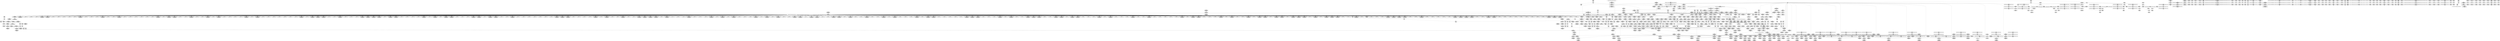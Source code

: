 digraph {
	CE0x5aeffa0 [shape=record,shape=Mrecord,label="{CE0x5aeffa0|864:_%struct.xfrm_sec_ctx*,_:_CME_700,701_}"]
	CE0x5b097a0 [shape=record,shape=Mrecord,label="{CE0x5b097a0|GLOBAL:selinux_xfrm_alloc_user|*Constant*|*SummSource*}"]
	CE0x5ada910 [shape=record,shape=Mrecord,label="{CE0x5ada910|864:_%struct.xfrm_sec_ctx*,_:_CME_167,168_}"]
	CE0x5b51ba0 [shape=record,shape=Mrecord,label="{CE0x5b51ba0|_ret_void,_!dbg_!27715|./arch/x86/include/asm/atomic.h,94}"]
	CE0x5b3d840 [shape=record,shape=Mrecord,label="{CE0x5b3d840|atomic_inc221:tmp2}"]
	CE0x5aff000 [shape=record,shape=Mrecord,label="{CE0x5aff000|864:_%struct.xfrm_sec_ctx*,_:_CME_624,628_|*MultipleSource*|Function::selinux_xfrm_state_alloc&Arg::x::|security/selinux/xfrm.c,337}"]
	CE0x5ae90b0 [shape=record,shape=Mrecord,label="{CE0x5ae90b0|GLOBAL:selinux_xfrm_alloc_user.__warned|Global_var:selinux_xfrm_alloc_user.__warned|*SummSource*}"]
	CE0x5ae3240 [shape=record,shape=Mrecord,label="{CE0x5ae3240|864:_%struct.xfrm_sec_ctx*,_:_CME_79,80_}"]
	CE0x5b519c0 [shape=record,shape=Mrecord,label="{CE0x5b519c0|atomic_inc221:v|Function::atomic_inc221&Arg::v::|*SummSink*}"]
	CE0x5af14d0 [shape=record,shape=Mrecord,label="{CE0x5af14d0|864:_%struct.xfrm_sec_ctx*,_:_CME_752,768_|*MultipleSource*|Function::selinux_xfrm_state_alloc&Arg::x::|security/selinux/xfrm.c,337}"]
	CE0x5ad2620 [shape=record,shape=Mrecord,label="{CE0x5ad2620|selinux_xfrm_state_alloc:entry}"]
	CE0x5b25540 [shape=record,shape=Mrecord,label="{CE0x5b25540|selinux_xfrm_alloc_user:tmp23|security/selinux/xfrm.c,89|*SummSource*}"]
	CE0x5b1d500 [shape=record,shape=Mrecord,label="{CE0x5b1d500|i64_0|*Constant*|*SummSink*}"]
	CE0x5af2fb0 [shape=record,shape=Mrecord,label="{CE0x5af2fb0|selinux_xfrm_state_alloc:entry|*SummSink*}"]
	CE0x5b027a0 [shape=record,shape=Mrecord,label="{CE0x5b027a0|selinux_xfrm_alloc_user:tmp34|security/selinux/xfrm.c,90|*SummSink*}"]
	CE0x5b0abe0 [shape=record,shape=Mrecord,label="{CE0x5b0abe0|selinux_xfrm_alloc_user:conv18|security/selinux/xfrm.c,95|*SummSource*}"]
	CE0x5b77a60 [shape=record,shape=Mrecord,label="{CE0x5b77a60|GLOBAL:__llvm_gcov_ctr20|Global_var:__llvm_gcov_ctr20}"]
	CE0x5ae0730 [shape=record,shape=Mrecord,label="{CE0x5ae0730|864:_%struct.xfrm_sec_ctx*,_:_CME_129,130_}"]
	CE0x6f97020 [shape=record,shape=Mrecord,label="{CE0x6f97020|864:_%struct.xfrm_sec_ctx*,_:_CME_22,23_}"]
	CE0x5adf7b0 [shape=record,shape=Mrecord,label="{CE0x5adf7b0|864:_%struct.xfrm_sec_ctx*,_:_CME_436,440_|*MultipleSource*|Function::selinux_xfrm_state_alloc&Arg::x::|security/selinux/xfrm.c,337}"]
	CE0x5bb9790 [shape=record,shape=Mrecord,label="{CE0x5bb9790|get_current227:bb|*SummSink*}"]
	CE0x5b47a20 [shape=record,shape=Mrecord,label="{CE0x5b47a20|selinux_xfrm_alloc_user:if.then15}"]
	CE0x5ae48e0 [shape=record,shape=Mrecord,label="{CE0x5ae48e0|i64*_getelementptr_inbounds_(_2_x_i64_,_2_x_i64_*___llvm_gcov_ctr21,_i64_0,_i64_1)|*Constant*|*SummSink*}"]
	CE0x5b4d600 [shape=record,shape=Mrecord,label="{CE0x5b4d600|selinux_xfrm_alloc_user:tmp46|security/selinux/xfrm.c,95|*SummSink*}"]
	CE0x5b45180 [shape=record,shape=Mrecord,label="{CE0x5b45180|selinux_xfrm_alloc_user:lor.lhs.false8|*SummSource*}"]
	CE0x5b257b0 [shape=record,shape=Mrecord,label="{CE0x5b257b0|selinux_xfrm_alloc_user:tmp24|security/selinux/xfrm.c,89}"]
	CE0x5b56f20 [shape=record,shape=Mrecord,label="{CE0x5b56f20|selinux_xfrm_alloc_user:ctx_alg30|security/selinux/xfrm.c,103|*SummSource*}"]
	CE0x5af64c0 [shape=record,shape=Mrecord,label="{CE0x5af64c0|864:_%struct.xfrm_sec_ctx*,_:_CME_141,142_}"]
	CE0x5bda8f0 [shape=record,shape=Mrecord,label="{CE0x5bda8f0|i32_-22|*Constant*|*SummSource*}"]
	CE0x5af5a40 [shape=record,shape=Mrecord,label="{CE0x5af5a40|864:_%struct.xfrm_sec_ctx*,_:_CME_344,352_|*MultipleSource*|Function::selinux_xfrm_state_alloc&Arg::x::|security/selinux/xfrm.c,337}"]
	CE0x5b728e0 [shape=record,shape=Mrecord,label="{CE0x5b728e0|i64_25|*Constant*}"]
	CE0x5aff8b0 [shape=record,shape=Mrecord,label="{CE0x5aff8b0|i64*_getelementptr_inbounds_(_34_x_i64_,_34_x_i64_*___llvm_gcov_ctr20,_i64_0,_i64_0)|*Constant*|*SummSink*}"]
	CE0x5af4aa0 [shape=record,shape=Mrecord,label="{CE0x5af4aa0|864:_%struct.xfrm_sec_ctx*,_:_CME_248,249_|*MultipleSource*|Function::selinux_xfrm_state_alloc&Arg::x::|security/selinux/xfrm.c,337}"]
	CE0x5ae53d0 [shape=record,shape=Mrecord,label="{CE0x5ae53d0|864:_%struct.xfrm_sec_ctx*,_:_CME_146,147_}"]
	CE0x5af54f0 [shape=record,shape=Mrecord,label="{CE0x5af54f0|864:_%struct.xfrm_sec_ctx*,_:_CME_320,328_|*MultipleSource*|Function::selinux_xfrm_state_alloc&Arg::x::|security/selinux/xfrm.c,337}"]
	CE0x5afe6d0 [shape=record,shape=Mrecord,label="{CE0x5afe6d0|864:_%struct.xfrm_sec_ctx*,_:_CME_576,584_|*MultipleSource*|Function::selinux_xfrm_state_alloc&Arg::x::|security/selinux/xfrm.c,337}"]
	CE0x5b64580 [shape=record,shape=Mrecord,label="{CE0x5b64580|GLOBAL:kfree|*Constant*}"]
	CE0x5b37400 [shape=record,shape=Mrecord,label="{CE0x5b37400|%struct.task_struct.1015**_bitcast_(%struct.task_struct**_current_task_to_%struct.task_struct.1015**)|*Constant*|*SummSink*}"]
	CE0x5ad2ef0 [shape=record,shape=Mrecord,label="{CE0x5ad2ef0|864:_%struct.xfrm_sec_ctx*,_:_CME_186,187_}"]
	CE0x5b076a0 [shape=record,shape=Mrecord,label="{CE0x5b076a0|selinux_xfrm_alloc_user:conv|security/selinux/xfrm.c,90|*SummSink*}"]
	CE0x5b392d0 [shape=record,shape=Mrecord,label="{CE0x5b392d0|i64*_getelementptr_inbounds_(_2_x_i64_,_2_x_i64_*___llvm_gcov_ctr22,_i64_0,_i64_0)|*Constant*|*SummSink*}"]
	CE0x5ae9e80 [shape=record,shape=Mrecord,label="{CE0x5ae9e80|_ret_%struct.task_struct.1015*_%tmp4,_!dbg_!27714|./arch/x86/include/asm/current.h,14|*SummSink*}"]
	CE0x5af56c0 [shape=record,shape=Mrecord,label="{CE0x5af56c0|864:_%struct.xfrm_sec_ctx*,_:_CME_328,336_|*MultipleSource*|Function::selinux_xfrm_state_alloc&Arg::x::|security/selinux/xfrm.c,337}"]
	CE0x5b76b40 [shape=record,shape=Mrecord,label="{CE0x5b76b40|_call_void_asm_sideeffect_.pushsection_.smp_locks,_22a_22_0A.balign_4_0A.long_671f_-_._0A.popsection_0A671:_0A_09lock_incl_$0_,_*m,*m,_dirflag_,_fpsr_,_flags_(i32*_%counter,_i32*_%counter)_#3,_!dbg_!27713,_!srcloc_!27714|./arch/x86/include/asm/atomic.h,92|*SummSink*}"]
	CE0x5ae64c0 [shape=record,shape=Mrecord,label="{CE0x5ae64c0|864:_%struct.xfrm_sec_ctx*,_:_CME_496,504_|*MultipleSource*|Function::selinux_xfrm_state_alloc&Arg::x::|security/selinux/xfrm.c,337}"]
	CE0x5b58b80 [shape=record,shape=Mrecord,label="{CE0x5b58b80|selinux_xfrm_alloc_user:tmp54|security/selinux/xfrm.c,100|*SummSink*}"]
	CE0x5aea5e0 [shape=record,shape=Mrecord,label="{CE0x5aea5e0|selinux_xfrm_alloc_user:cred|security/selinux/xfrm.c,85}"]
	CE0x5addbd0 [shape=record,shape=Mrecord,label="{CE0x5addbd0|864:_%struct.xfrm_sec_ctx*,_:_CME_252,256_|*MultipleSource*|Function::selinux_xfrm_state_alloc&Arg::x::|security/selinux/xfrm.c,337}"]
	CE0x5af6310 [shape=record,shape=Mrecord,label="{CE0x5af6310|i32_0|*Constant*|*SummSource*}"]
	CE0x5b21760 [shape=record,shape=Mrecord,label="{CE0x5b21760|selinux_xfrm_alloc_user:tmp9|security/selinux/xfrm.c,85|*SummSink*}"]
	CE0x5ada810 [shape=record,shape=Mrecord,label="{CE0x5ada810|864:_%struct.xfrm_sec_ctx*,_:_CME_164,165_}"]
	CE0x5b001d0 [shape=record,shape=Mrecord,label="{CE0x5b001d0|i32_208|*Constant*}"]
	CE0x5ade110 [shape=record,shape=Mrecord,label="{CE0x5ade110|864:_%struct.xfrm_sec_ctx*,_:_CME_216,220_|*MultipleSource*|Function::selinux_xfrm_state_alloc&Arg::x::|security/selinux/xfrm.c,337}"]
	CE0x5ae1a80 [shape=record,shape=Mrecord,label="{CE0x5ae1a80|864:_%struct.xfrm_sec_ctx*,_:_CME_89,90_}"]
	CE0x5b67f10 [shape=record,shape=Mrecord,label="{CE0x5b67f10|selinux_xfrm_alloc_user:tmp56|security/selinux/xfrm.c,105}"]
	CE0x5af36e0 [shape=record,shape=Mrecord,label="{CE0x5af36e0|selinux_xfrm_alloc_user:if.then47}"]
	CE0x5b37030 [shape=record,shape=Mrecord,label="{CE0x5b37030|i64*_getelementptr_inbounds_(_34_x_i64_,_34_x_i64_*___llvm_gcov_ctr20,_i64_0,_i64_6)|*Constant*}"]
	CE0x5af69a0 [shape=record,shape=Mrecord,label="{CE0x5af69a0|_call_void_mcount()_#3|*SummSource*}"]
	CE0x5afe350 [shape=record,shape=Mrecord,label="{CE0x5afe350|864:_%struct.xfrm_sec_ctx*,_:_CME_552,560_|*MultipleSource*|Function::selinux_xfrm_state_alloc&Arg::x::|security/selinux/xfrm.c,337}"]
	CE0x5b05580 [shape=record,shape=Mrecord,label="{CE0x5b05580|selinux_xfrm_alloc_user:ctx_sid|security/selinux/xfrm.c,107|*SummSink*}"]
	CE0x5bcc8b0 [shape=record,shape=Mrecord,label="{CE0x5bcc8b0|avc_has_perm:tsid|Function::avc_has_perm&Arg::tsid::|*SummSource*}"]
	CE0x5aeed70 [shape=record,shape=Mrecord,label="{CE0x5aeed70|864:_%struct.xfrm_sec_ctx*,_:_CME_632,636_|*MultipleSource*|Function::selinux_xfrm_state_alloc&Arg::x::|security/selinux/xfrm.c,337}"]
	CE0x5af5850 [shape=record,shape=Mrecord,label="{CE0x5af5850|864:_%struct.xfrm_sec_ctx*,_:_CME_336,344_|*MultipleSource*|Function::selinux_xfrm_state_alloc&Arg::x::|security/selinux/xfrm.c,337}"]
	CE0x5b1d980 [shape=record,shape=Mrecord,label="{CE0x5b1d980|selinux_xfrm_alloc_user:tmp6|security/selinux/xfrm.c,85|*SummSink*}"]
	CE0x5b1fc40 [shape=record,shape=Mrecord,label="{CE0x5b1fc40|selinux_xfrm_alloc_user:cmp9|security/selinux/xfrm.c,90|*SummSink*}"]
	CE0x5b1d610 [shape=record,shape=Mrecord,label="{CE0x5b1d610|selinux_xfrm_alloc_user:tmp6|security/selinux/xfrm.c,85}"]
	CE0x5b33730 [shape=record,shape=Mrecord,label="{CE0x5b33730|selinux_xfrm_alloc_user:tmp39|security/selinux/xfrm.c,89}"]
	CE0x5afcdc0 [shape=record,shape=Mrecord,label="{CE0x5afcdc0|selinux_xfrm_alloc_user:tmp14|security/selinux/xfrm.c,85|*SummSink*}"]
	CE0x5b52890 [shape=record,shape=Mrecord,label="{CE0x5b52890|kmalloc222:flags|Function::kmalloc222&Arg::flags::|*SummSource*}"]
	CE0x5bdb680 [shape=record,shape=Mrecord,label="{CE0x5bdb680|selinux_xfrm_alloc_user:tmp77|security/selinux/xfrm.c,123|*SummSink*}"]
	CE0x5b00500 [shape=record,shape=Mrecord,label="{CE0x5b00500|_ret_i32_%retval.0,_!dbg_!27815|security/selinux/xfrm.c,123}"]
	CE0x5b78170 [shape=record,shape=Mrecord,label="{CE0x5b78170|selinux_xfrm_alloc_user:if.end|*SummSink*}"]
	CE0x5b73220 [shape=record,shape=Mrecord,label="{CE0x5b73220|selinux_xfrm_alloc_user:tmp60|security/selinux/xfrm.c,108}"]
	CE0x5bcc5f0 [shape=record,shape=Mrecord,label="{CE0x5bcc5f0|avc_has_perm:ssid|Function::avc_has_perm&Arg::ssid::|*SummSink*}"]
	CE0x5b30f50 [shape=record,shape=Mrecord,label="{CE0x5b30f50|i64*_getelementptr_inbounds_(_34_x_i64_,_34_x_i64_*___llvm_gcov_ctr20,_i64_0,_i64_8)|*Constant*|*SummSource*}"]
	CE0x5b748d0 [shape=record,shape=Mrecord,label="{CE0x5b748d0|selinux_xfrm_alloc_user:tmp62|security/selinux/xfrm.c,109|*SummSink*}"]
	CE0x5bd41a0 [shape=record,shape=Mrecord,label="{CE0x5bd41a0|selinux_xfrm_alloc_user:tmp72|security/selinux/xfrm.c,116}"]
	CE0x5ad28f0 [shape=record,shape=Mrecord,label="{CE0x5ad28f0|864:_%struct.xfrm_sec_ctx*,_:_CME_86,87_}"]
	CE0x77c0800 [shape=record,shape=Mrecord,label="{CE0x77c0800|864:_%struct.xfrm_sec_ctx*,_:_CME_105,106_}"]
	CE0x5af82d0 [shape=record,shape=Mrecord,label="{CE0x5af82d0|864:_%struct.xfrm_sec_ctx*,_:_CME_304,312_|*MultipleSource*|Function::selinux_xfrm_state_alloc&Arg::x::|security/selinux/xfrm.c,337}"]
	CE0x5af0790 [shape=record,shape=Mrecord,label="{CE0x5af0790|864:_%struct.xfrm_sec_ctx*,_:_CME_709,710_}"]
	CE0x5b3d410 [shape=record,shape=Mrecord,label="{CE0x5b3d410|kmalloc222:bb}"]
	CE0x5b58b10 [shape=record,shape=Mrecord,label="{CE0x5b58b10|selinux_xfrm_alloc_user:tmp54|security/selinux/xfrm.c,100|*SummSource*}"]
	CE0x5b4d100 [shape=record,shape=Mrecord,label="{CE0x5b4d100|selinux_xfrm_alloc_user:tmp45|security/selinux/xfrm.c,95|*SummSink*}"]
	CE0x5b37b00 [shape=record,shape=Mrecord,label="{CE0x5b37b00|selinux_xfrm_alloc_user:tmp35|*LoadInst*|security/selinux/xfrm.c,91|*SummSource*}"]
	CE0x5b363d0 [shape=record,shape=Mrecord,label="{CE0x5b363d0|_call_void_mcount()_#3}"]
	CE0x5ae6b30 [shape=record,shape=Mrecord,label="{CE0x5ae6b30|864:_%struct.xfrm_sec_ctx*,_:_CME_92,93_}"]
	CE0x5b0bf00 [shape=record,shape=Mrecord,label="{CE0x5b0bf00|i64_20|*Constant*|*SummSource*}"]
	CE0x5ad9f50 [shape=record,shape=Mrecord,label="{CE0x5ad9f50|selinux_xfrm_state_alloc:security|security/selinux/xfrm.c,337}"]
	CE0x5b30070 [shape=record,shape=Mrecord,label="{CE0x5b30070|selinux_xfrm_alloc_user:tmp3|*SummSink*}"]
	CE0x5aefc90 [shape=record,shape=Mrecord,label="{CE0x5aefc90|864:_%struct.xfrm_sec_ctx*,_:_CME_697,698_}"]
	CE0x5b72cd0 [shape=record,shape=Mrecord,label="{CE0x5b72cd0|selinux_xfrm_alloc_user:tmp58|security/selinux/xfrm.c,108|*SummSink*}"]
	CE0x5b39d20 [shape=record,shape=Mrecord,label="{CE0x5b39d20|%struct.xfrm_sec_ctx**_null|*Constant*|*SummSource*}"]
	CE0x5bcb380 [shape=record,shape=Mrecord,label="{CE0x5bcb380|selinux_xfrm_alloc_user:call45|security/selinux/xfrm.c,111|*SummSource*}"]
	CE0x5b32b30 [shape=record,shape=Mrecord,label="{CE0x5b32b30|selinux_xfrm_alloc_user:tmp36|security/selinux/xfrm.c,89|*SummSink*}"]
	CE0x5b015b0 [shape=record,shape=Mrecord,label="{CE0x5b015b0|i64_28|*Constant*}"]
	CE0x5acdb40 [shape=record,shape=Mrecord,label="{CE0x5acdb40|864:_%struct.xfrm_sec_ctx*,_:_CME_48,56_|*MultipleSource*|Function::selinux_xfrm_state_alloc&Arg::x::|security/selinux/xfrm.c,337}"]
	CE0x5b08c00 [shape=record,shape=Mrecord,label="{CE0x5b08c00|864:_%struct.xfrm_sec_ctx*,_:_CME_848,856_|*MultipleSource*|Function::selinux_xfrm_state_alloc&Arg::x::|security/selinux/xfrm.c,337}"]
	CE0x5aedef0 [shape=record,shape=Mrecord,label="{CE0x5aedef0|i32_85|*Constant*|*SummSink*}"]
	CE0x5acce00 [shape=record,shape=Mrecord,label="{CE0x5acce00|selinux_xfrm_state_alloc:security|security/selinux/xfrm.c,337|*SummSink*}"]
	CE0x5b249e0 [shape=record,shape=Mrecord,label="{CE0x5b249e0|selinux_xfrm_alloc_user:ctx_len|security/selinux/xfrm.c,94|*SummSource*}"]
	CE0x5b01e80 [shape=record,shape=Mrecord,label="{CE0x5b01e80|selinux_xfrm_alloc_user:tmp33|security/selinux/xfrm.c,90}"]
	CE0x5b2d270 [shape=record,shape=Mrecord,label="{CE0x5b2d270|i8*_getelementptr_inbounds_(_24_x_i8_,_24_x_i8_*_.str244,_i32_0,_i32_0)|*Constant*|*SummSource*}"]
	CE0x6e2d930 [shape=record,shape=Mrecord,label="{CE0x6e2d930|864:_%struct.xfrm_sec_ctx*,_:_CME_102,103_}"]
	CE0x5b54790 [shape=record,shape=Mrecord,label="{CE0x5b54790|selinux_xfrm_alloc_user:tmp50|security/selinux/xfrm.c,99}"]
	CE0x5b68fb0 [shape=record,shape=Mrecord,label="{CE0x5b68fb0|selinux_xfrm_alloc_user:conv34|security/selinux/xfrm.c,105}"]
	CE0x5bd4870 [shape=record,shape=Mrecord,label="{CE0x5bd4870|selinux_xfrm_alloc_user:tmp73|security/selinux/xfrm.c,116|*SummSource*}"]
	CE0x5bc9d20 [shape=record,shape=Mrecord,label="{CE0x5bc9d20|4:_i32,_:_CR_20,24_|*MultipleSource*|security/selinux/xfrm.c,111|security/selinux/xfrm.c,85|security/selinux/xfrm.c,85}"]
	CE0x5af9320 [shape=record,shape=Mrecord,label="{CE0x5af9320|864:_%struct.xfrm_sec_ctx*,_:_CME_21,22_}"]
	CE0x5b15080 [shape=record,shape=Mrecord,label="{CE0x5b15080|864:_%struct.xfrm_sec_ctx*,_:_CME_118,119_}"]
	CE0x5b558b0 [shape=record,shape=Mrecord,label="{CE0x5b558b0|selinux_xfrm_alloc_user:tmp53|security/selinux/xfrm.c,99}"]
	CE0x5b46ca0 [shape=record,shape=Mrecord,label="{CE0x5b46ca0|i64*_getelementptr_inbounds_(_34_x_i64_,_34_x_i64_*___llvm_gcov_ctr20,_i64_0,_i64_1)|*Constant*|*SummSink*}"]
	CE0x5b29680 [shape=record,shape=Mrecord,label="{CE0x5b29680|i64_29|*Constant*}"]
	CE0x5afd1d0 [shape=record,shape=Mrecord,label="{CE0x5afd1d0|864:_%struct.xfrm_sec_ctx*,_:_CME_20,21_}"]
	CE0x5b275f0 [shape=record,shape=Mrecord,label="{CE0x5b275f0|selinux_xfrm_alloc_user:tobool41|security/selinux/xfrm.c,108}"]
	CE0x5bda430 [shape=record,shape=Mrecord,label="{CE0x5bda430|i32_-12|*Constant*|*SummSink*}"]
	CE0x5b2ee30 [shape=record,shape=Mrecord,label="{CE0x5b2ee30|selinux_xfrm_alloc_user:cmp7|security/selinux/xfrm.c,89}"]
	CE0x5bca260 [shape=record,shape=Mrecord,label="{CE0x5bca260|selinux_xfrm_alloc_user:ctx_sid44|security/selinux/xfrm.c,111|*SummSource*}"]
	CE0x5aeae10 [shape=record,shape=Mrecord,label="{CE0x5aeae10|864:_%struct.xfrm_sec_ctx*,_:_CME_69,70_}"]
	CE0x5adb0b0 [shape=record,shape=Mrecord,label="{CE0x5adb0b0|864:_%struct.xfrm_sec_ctx*,_:_CME_440,448_|*MultipleSource*|Function::selinux_xfrm_state_alloc&Arg::x::|security/selinux/xfrm.c,337}"]
	CE0x5ae3f00 [shape=record,shape=Mrecord,label="{CE0x5ae3f00|864:_%struct.xfrm_sec_ctx*,_:_CME_176,177_}"]
	CE0x5af6450 [shape=record,shape=Mrecord,label="{CE0x5af6450|864:_%struct.xfrm_sec_ctx*,_:_CME_138,139_}"]
	CE0x5b37390 [shape=record,shape=Mrecord,label="{CE0x5b37390|kmalloc222:bb|*SummSink*}"]
	CE0x5bd5630 [shape=record,shape=Mrecord,label="{CE0x5bd5630|selinux_xfrm_alloc_user:tmp70|security/selinux/xfrm.c,114}"]
	CE0x5afdbd0 [shape=record,shape=Mrecord,label="{CE0x5afdbd0|selinux_xfrm_alloc_user:tmp18|security/selinux/xfrm.c,85}"]
	CE0x5b775d0 [shape=record,shape=Mrecord,label="{CE0x5b775d0|selinux_xfrm_alloc_user:tmp4|security/selinux/xfrm.c,85|*SummSource*}"]
	CE0x5ada9d0 [shape=record,shape=Mrecord,label="{CE0x5ada9d0|864:_%struct.xfrm_sec_ctx*,_:_CME_168,169_}"]
	CE0x5afb7b0 [shape=record,shape=Mrecord,label="{CE0x5afb7b0|864:_%struct.xfrm_sec_ctx*,_:_CME_280,281_}"]
	CE0x5b08820 [shape=record,shape=Mrecord,label="{CE0x5b08820|864:_%struct.xfrm_sec_ctx*,_:_CME_832,840_|*MultipleSource*|Function::selinux_xfrm_state_alloc&Arg::x::|security/selinux/xfrm.c,337}"]
	"CONST[source:0(mediator),value:2(dynamic)][purpose:{object}][SnkIdx:1]"
	CE0x5ad2fb0 [shape=record,shape=Mrecord,label="{CE0x5ad2fb0|864:_%struct.xfrm_sec_ctx*,_:_CME_187,188_}"]
	CE0x5b31320 [shape=record,shape=Mrecord,label="{CE0x5b31320|selinux_xfrm_alloc_user:tmp15|security/selinux/xfrm.c,85}"]
	CE0x5ad95b0 [shape=record,shape=Mrecord,label="{CE0x5ad95b0|i64_1|*Constant*}"]
	CE0x5b364d0 [shape=record,shape=Mrecord,label="{CE0x5b364d0|i64*_getelementptr_inbounds_(_2_x_i64_,_2_x_i64_*___llvm_gcov_ctr21,_i64_0,_i64_0)|*Constant*|*SummSink*}"]
	CE0x5b31830 [shape=record,shape=Mrecord,label="{CE0x5b31830|selinux_xfrm_alloc_user:tmp15|security/selinux/xfrm.c,85|*SummSink*}"]
	CE0x5af48b0 [shape=record,shape=Mrecord,label="{CE0x5af48b0|864:_%struct.xfrm_sec_ctx*,_:_CME_240,248_|*MultipleSource*|Function::selinux_xfrm_state_alloc&Arg::x::|security/selinux/xfrm.c,337}"]
	CE0x5b58140 [shape=record,shape=Mrecord,label="{CE0x5b58140|selinux_xfrm_alloc_user:ctx_len32|security/selinux/xfrm.c,104|*SummSource*}"]
	CE0x5b1c390 [shape=record,shape=Mrecord,label="{CE0x5b1c390|i8_1|*Constant*|*SummSink*}"]
	CE0x5bcdb10 [shape=record,shape=Mrecord,label="{CE0x5bcdb10|avc_has_perm:auditdata|Function::avc_has_perm&Arg::auditdata::|*SummSink*}"]
	CE0x5afa340 [shape=record,shape=Mrecord,label="{CE0x5afa340|864:_%struct.xfrm_sec_ctx*,_:_CME_190,191_}"]
	CE0x5b37cc0 [shape=record,shape=Mrecord,label="{CE0x5b37cc0|selinux_xfrm_alloc_user:tmp35|*LoadInst*|security/selinux/xfrm.c,91|*SummSink*}"]
	CE0x5b34ca0 [shape=record,shape=Mrecord,label="{CE0x5b34ca0|i64_0|*Constant*}"]
	CE0x5b7abf0 [shape=record,shape=Mrecord,label="{CE0x5b7abf0|selinux_xfrm_alloc_user:tmp27|security/selinux/xfrm.c,89}"]
	CE0x5b74350 [shape=record,shape=Mrecord,label="{CE0x5b74350|i64*_getelementptr_inbounds_(_34_x_i64_,_34_x_i64_*___llvm_gcov_ctr20,_i64_0,_i64_27)|*Constant*|*SummSink*}"]
	CE0x5bcb7f0 [shape=record,shape=Mrecord,label="{CE0x5bcb7f0|i32_(i32,_i32,_i16,_i32,_%struct.common_audit_data.1017*)*_bitcast_(i32_(i32,_i32,_i16,_i32,_%struct.common_audit_data.495*)*_avc_has_perm_to_i32_(i32,_i32,_i16,_i32,_%struct.common_audit_data.1017*)*)|*Constant*|*SummSource*}"]
	CE0x5b73cf0 [shape=record,shape=Mrecord,label="{CE0x5b73cf0|i64*_getelementptr_inbounds_(_34_x_i64_,_34_x_i64_*___llvm_gcov_ctr20,_i64_0,_i64_27)|*Constant*}"]
	CE0x5b0d5f0 [shape=record,shape=Mrecord,label="{CE0x5b0d5f0|get_current227:entry}"]
	CE0x5b2f0a0 [shape=record,shape=Mrecord,label="{CE0x5b2f0a0|selinux_xfrm_alloc_user:cmp7|security/selinux/xfrm.c,89|*SummSink*}"]
	CE0x5aec140 [shape=record,shape=Mrecord,label="{CE0x5aec140|i64_15|*Constant*}"]
	CE0x5b251c0 [shape=record,shape=Mrecord,label="{CE0x5b251c0|selinux_xfrm_alloc_user:tmp20|security/selinux/xfrm.c,85|*SummSource*}"]
	CE0x5b675d0 [shape=record,shape=Mrecord,label="{CE0x5b675d0|selinux_xfrm_alloc_user:ctx_str|security/selinux/xfrm.c,105|*SummSource*}"]
	CE0x5af0180 [shape=record,shape=Mrecord,label="{CE0x5af0180|864:_%struct.xfrm_sec_ctx*,_:_CME_702,703_}"]
	CE0x5b2e560 [shape=record,shape=Mrecord,label="{CE0x5b2e560|%struct.xfrm_user_sec_ctx*_null|*Constant*|*SummSink*}"]
	CE0x5b20980 [shape=record,shape=Mrecord,label="{CE0x5b20980|selinux_xfrm_alloc_user:tmp1|*SummSource*}"]
	CE0x5af3a10 [shape=record,shape=Mrecord,label="{CE0x5af3a10|864:_%struct.xfrm_sec_ctx*,_:_CME_74,75_}"]
	CE0x5bdc330 [shape=record,shape=Mrecord,label="{CE0x5bdc330|selinux_xfrm_alloc_user:tmp74|security/selinux/xfrm.c,121|*SummSink*}"]
	CE0x5afb0b0 [shape=record,shape=Mrecord,label="{CE0x5afb0b0|864:_%struct.xfrm_sec_ctx*,_:_CME_170,171_}"]
	CE0x5b67010 [shape=record,shape=Mrecord,label="{CE0x5b67010|selinux_xfrm_alloc_user:conv34|security/selinux/xfrm.c,105|*SummSink*}"]
	CE0x5bb9e00 [shape=record,shape=Mrecord,label="{CE0x5bb9e00|%struct.task_struct.1015*_(%struct.task_struct.1015**)*_asm_movq_%gs:$_1:P_,$0_,_r,im,_dirflag_,_fpsr_,_flags_|*SummSource*}"]
	CE0x5b24560 [shape=record,shape=Mrecord,label="{CE0x5b24560|selinux_xfrm_alloc_user:ctx_len|security/selinux/xfrm.c,94|*SummSink*}"]
	CE0x5b590e0 [shape=record,shape=Mrecord,label="{CE0x5b590e0|selinux_xfrm_alloc_user:tmp55|security/selinux/xfrm.c,100}"]
	CE0x5af0c90 [shape=record,shape=Mrecord,label="{CE0x5af0c90|864:_%struct.xfrm_sec_ctx*,_:_CME_712,720_|*MultipleSource*|Function::selinux_xfrm_state_alloc&Arg::x::|security/selinux/xfrm.c,337}"]
	CE0x5b54550 [shape=record,shape=Mrecord,label="{CE0x5b54550|i64_22|*Constant*}"]
	CE0x5b45d00 [shape=record,shape=Mrecord,label="{CE0x5b45d00|selinux_xfrm_alloc_user:tmp1|*SummSink*}"]
	CE0x5b34af0 [shape=record,shape=Mrecord,label="{CE0x5b34af0|i64_3|*Constant*|*SummSink*}"]
	CE0x5b32ff0 [shape=record,shape=Mrecord,label="{CE0x5b32ff0|selinux_xfrm_alloc_user:tmp37|security/selinux/xfrm.c,89|*SummSink*}"]
	CE0x5b649b0 [shape=record,shape=Mrecord,label="{CE0x5b649b0|_call_void_kfree(i8*_%tmp76)_#10,_!dbg_!27813|security/selinux/xfrm.c,121|*SummSource*}"]
	CE0x5b05260 [shape=record,shape=Mrecord,label="{CE0x5b05260|selinux_xfrm_alloc_user:ctx_sid|security/selinux/xfrm.c,107}"]
	CE0x5b53720 [shape=record,shape=Mrecord,label="{CE0x5b53720|%struct.xfrm_sec_ctx*_null|*Constant*|*SummSink*}"]
	CE0x5b30b60 [shape=record,shape=Mrecord,label="{CE0x5b30b60|i64*_getelementptr_inbounds_(_34_x_i64_,_34_x_i64_*___llvm_gcov_ctr20,_i64_0,_i64_8)|*Constant*|*SummSink*}"]
	CE0x5b26010 [shape=record,shape=Mrecord,label="{CE0x5b26010|selinux_xfrm_alloc_user:tmp25|security/selinux/xfrm.c,89|*SummSource*}"]
	CE0x5b2d6c0 [shape=record,shape=Mrecord,label="{CE0x5b2d6c0|GLOBAL:lockdep_rcu_suspicious|*Constant*|*SummSink*}"]
	CE0x5aebd70 [shape=record,shape=Mrecord,label="{CE0x5aebd70|864:_%struct.xfrm_sec_ctx*,_:_CME_134,135_}"]
	CE0x5adb6e0 [shape=record,shape=Mrecord,label="{CE0x5adb6e0|864:_%struct.xfrm_sec_ctx*,_:_CME_464,472_|*MultipleSource*|Function::selinux_xfrm_state_alloc&Arg::x::|security/selinux/xfrm.c,337}"]
	CE0x5b1e7b0 [shape=record,shape=Mrecord,label="{CE0x5b1e7b0|selinux_xfrm_alloc_user:bb}"]
	CE0x5b75ac0 [shape=record,shape=Mrecord,label="{CE0x5b75ac0|selinux_xfrm_alloc_user:sid|security/selinux/xfrm.c,111|*SummSink*}"]
	CE0x5bd5200 [shape=record,shape=Mrecord,label="{CE0x5bd5200|_call_void_atomic_inc221(%struct.atomic_t*_selinux_xfrm_refcount)_#10,_!dbg_!27810|security/selinux/xfrm.c,117|*SummSink*}"]
	CE0x5afd9a0 [shape=record,shape=Mrecord,label="{CE0x5afd9a0|selinux_xfrm_alloc_user:tmp17|security/selinux/xfrm.c,85}"]
	CE0x5b2ef90 [shape=record,shape=Mrecord,label="{CE0x5b2ef90|selinux_xfrm_alloc_user:cmp7|security/selinux/xfrm.c,89|*SummSource*}"]
	CE0x5add190 [shape=record,shape=Mrecord,label="{CE0x5add190|864:_%struct.xfrm_sec_ctx*,_:_CME_184,185_}"]
	CE0x5adb190 [shape=record,shape=Mrecord,label="{CE0x5adb190|864:_%struct.xfrm_sec_ctx*,_:_CME_448,452_|*MultipleSource*|Function::selinux_xfrm_state_alloc&Arg::x::|security/selinux/xfrm.c,337}"]
	CE0x5b45590 [shape=record,shape=Mrecord,label="{CE0x5b45590|get_current227:tmp}"]
	CE0x5b21380 [shape=record,shape=Mrecord,label="{CE0x5b21380|i64_5|*Constant*|*SummSource*}"]
	CE0x5adc4c0 [shape=record,shape=Mrecord,label="{CE0x5adc4c0|864:_%struct.xfrm_sec_ctx*,_:_CME_548,552_|*MultipleSource*|Function::selinux_xfrm_state_alloc&Arg::x::|security/selinux/xfrm.c,337}"]
	CE0x5afc100 [shape=record,shape=Mrecord,label="{CE0x5afc100|864:_%struct.xfrm_sec_ctx*,_:_CME_289,290_}"]
	CE0x5b20020 [shape=record,shape=Mrecord,label="{CE0x5b20020|i64_15|*Constant*|*SummSink*}"]
	CE0x5b51530 [shape=record,shape=Mrecord,label="{CE0x5b51530|GLOBAL:selinux_xfrm_refcount|Global_var:selinux_xfrm_refcount|*SummSource*}"]
	CE0x5b51cf0 [shape=record,shape=Mrecord,label="{CE0x5b51cf0|_ret_void,_!dbg_!27715|./arch/x86/include/asm/atomic.h,94|*SummSource*}"]
	CE0x5af3600 [shape=record,shape=Mrecord,label="{CE0x5af3600|selinux_xfrm_alloc_user:if.end48|*SummSink*}"]
	CE0x5bcd9c0 [shape=record,shape=Mrecord,label="{CE0x5bcd9c0|%struct.common_audit_data.1017*_null|*Constant*|*SummSink*}"]
	CE0x5ad8d70 [shape=record,shape=Mrecord,label="{CE0x5ad8d70|selinux_xfrm_state_alloc:x|Function::selinux_xfrm_state_alloc&Arg::x::}"]
	CE0x5b36000 [shape=record,shape=Mrecord,label="{CE0x5b36000|selinux_xfrm_alloc_user:tmp13|security/selinux/xfrm.c,85|*SummSink*}"]
	CE0x5b7b140 [shape=record,shape=Mrecord,label="{CE0x5b7b140|selinux_xfrm_alloc_user:tmp26|security/selinux/xfrm.c,89|*SummSource*}"]
	CE0x5b7b020 [shape=record,shape=Mrecord,label="{CE0x5b7b020|selinux_xfrm_alloc_user:tmp26|security/selinux/xfrm.c,89}"]
	CE0x5b66b00 [shape=record,shape=Mrecord,label="{CE0x5b66b00|kmalloc222:entry|*SummSink*}"]
	CE0x5af2270 [shape=record,shape=Mrecord,label="{CE0x5af2270|864:_%struct.xfrm_sec_ctx*,_:_CME_88,89_}"]
	CE0x5b021e0 [shape=record,shape=Mrecord,label="{CE0x5b021e0|selinux_xfrm_alloc_user:tmp33|security/selinux/xfrm.c,90|*SummSource*}"]
	CE0x5b64b20 [shape=record,shape=Mrecord,label="{CE0x5b64b20|_call_void_kfree(i8*_%tmp76)_#10,_!dbg_!27813|security/selinux/xfrm.c,121|*SummSink*}"]
	CE0x5af89d0 [shape=record,shape=Mrecord,label="{CE0x5af89d0|selinux_xfrm_alloc_user:call|security/selinux/xfrm.c,85|*SummSource*}"]
	CE0x5bcc6b0 [shape=record,shape=Mrecord,label="{CE0x5bcc6b0|avc_has_perm:tsid|Function::avc_has_perm&Arg::tsid::}"]
	CE0x5b33ac0 [shape=record,shape=Mrecord,label="{CE0x5b33ac0|selinux_xfrm_alloc_user:tmp39|security/selinux/xfrm.c,89|*SummSink*}"]
	CE0x5b633a0 [shape=record,shape=Mrecord,label="{CE0x5b633a0|selinux_xfrm_alloc_user:rc.0|*SummSource*}"]
	CE0x5adf3a0 [shape=record,shape=Mrecord,label="{CE0x5adf3a0|864:_%struct.xfrm_sec_ctx*,_:_CME_428,432_|*MultipleSource*|Function::selinux_xfrm_state_alloc&Arg::x::|security/selinux/xfrm.c,337}"]
	CE0x5bcb010 [shape=record,shape=Mrecord,label="{CE0x5bcb010|selinux_xfrm_alloc_user:tmp65|security/selinux/xfrm.c,111|*SummSink*}"]
	CE0x5b2fa80 [shape=record,shape=Mrecord,label="{CE0x5b2fa80|selinux_xfrm_alloc_user:land.lhs.true|*SummSink*}"]
	CE0x5b2b050 [shape=record,shape=Mrecord,label="{CE0x5b2b050|i32_22|*Constant*}"]
	CE0x5ae0530 [shape=record,shape=Mrecord,label="{CE0x5ae0530|864:_%struct.xfrm_sec_ctx*,_:_CME_384,392_|*MultipleSource*|Function::selinux_xfrm_state_alloc&Arg::x::|security/selinux/xfrm.c,337}"]
	CE0x5b36560 [shape=record,shape=Mrecord,label="{CE0x5b36560|selinux_xfrm_alloc_user:tmp11|security/selinux/xfrm.c,85}"]
	CE0x5b4c590 [shape=record,shape=Mrecord,label="{CE0x5b4c590|selinux_xfrm_alloc_user:tmp43|security/selinux/xfrm.c,95|*SummSource*}"]
	CE0x5b24280 [shape=record,shape=Mrecord,label="{CE0x5b24280|i32_4|*Constant*}"]
	CE0x5b31ec0 [shape=record,shape=Mrecord,label="{CE0x5b31ec0|selinux_xfrm_alloc_user:tmp16|security/selinux/xfrm.c,85|*SummSink*}"]
	CE0x5af6530 [shape=record,shape=Mrecord,label="{CE0x5af6530|864:_%struct.xfrm_sec_ctx*,_:_CME_143,144_}"]
	CE0x5b485e0 [shape=record,shape=Mrecord,label="{CE0x5b485e0|selinux_xfrm_alloc_user:tmp3}"]
	CE0x5aef720 [shape=record,shape=Mrecord,label="{CE0x5aef720|864:_%struct.xfrm_sec_ctx*,_:_CME_672,680_|*MultipleSource*|Function::selinux_xfrm_state_alloc&Arg::x::|security/selinux/xfrm.c,337}"]
	CE0x5bc9140 [shape=record,shape=Mrecord,label="{CE0x5bc9140|atomic_inc221:tmp|*SummSink*}"]
	CE0x5b397f0 [shape=record,shape=Mrecord,label="{CE0x5b397f0|selinux_xfrm_alloc_user:tmp21|security/selinux/xfrm.c,85}"]
	CE0x5b3c9c0 [shape=record,shape=Mrecord,label="{CE0x5b3c9c0|selinux_xfrm_alloc_user:tmp31|security/selinux/xfrm.c,90|*SummSource*}"]
	CE0x5bd28d0 [shape=record,shape=Mrecord,label="{CE0x5bd28d0|selinux_xfrm_alloc_user:tmp69|security/selinux/xfrm.c,113|*SummSink*}"]
	CE0x5b776e0 [shape=record,shape=Mrecord,label="{CE0x5b776e0|selinux_xfrm_alloc_user:tmp4|security/selinux/xfrm.c,85|*SummSink*}"]
	CE0x5b23cb0 [shape=record,shape=Mrecord,label="{CE0x5b23cb0|selinux_xfrm_alloc_user:tmp41|security/selinux/xfrm.c,92}"]
	CE0x5ae38d0 [shape=record,shape=Mrecord,label="{CE0x5ae38d0|GLOBAL:selinux_xfrm_alloc_user.__warned|Global_var:selinux_xfrm_alloc_user.__warned}"]
	CE0x5b0d420 [shape=record,shape=Mrecord,label="{CE0x5b0d420|GLOBAL:get_current227|*Constant*|*SummSink*}"]
	CE0x5b2ae90 [shape=record,shape=Mrecord,label="{CE0x5b2ae90|selinux_xfrm_alloc_user:tmp19|security/selinux/xfrm.c,85|*SummSource*}"]
	CE0x5ad57c0 [shape=record,shape=Mrecord,label="{CE0x5ad57c0|864:_%struct.xfrm_sec_ctx*,_:_CME_73,74_}"]
	CE0x5b63d10 [shape=record,shape=Mrecord,label="{CE0x5b63d10|selinux_xfrm_alloc_user:tmp75|security/selinux/xfrm.c,121}"]
	CE0x5b472f0 [shape=record,shape=Mrecord,label="{CE0x5b472f0|selinux_xfrm_alloc_user:bb|*SummSink*}"]
	CE0x5ae3130 [shape=record,shape=Mrecord,label="{CE0x5ae3130|864:_%struct.xfrm_sec_ctx*,_:_CME_281,282_}"]
	CE0x5b1f2c0 [shape=record,shape=Mrecord,label="{CE0x5b1f2c0|selinux_xfrm_alloc_user:tobool1|security/selinux/xfrm.c,85}"]
	CE0x5b45270 [shape=record,shape=Mrecord,label="{CE0x5b45270|selinux_xfrm_alloc_user:lor.lhs.false8|*SummSink*}"]
	CE0x5bd2810 [shape=record,shape=Mrecord,label="{CE0x5bd2810|selinux_xfrm_alloc_user:tmp69|security/selinux/xfrm.c,113|*SummSource*}"]
	CE0x5b0c2b0 [shape=record,shape=Mrecord,label="{CE0x5b0c2b0|selinux_xfrm_alloc_user:land.lhs.true2|*SummSource*}"]
	CE0x5ae17f0 [shape=record,shape=Mrecord,label="{CE0x5ae17f0|864:_%struct.xfrm_sec_ctx*,_:_CME_152,156_|*MultipleSource*|Function::selinux_xfrm_state_alloc&Arg::x::|security/selinux/xfrm.c,337}"]
	CE0x5b5a2d0 [shape=record,shape=Mrecord,label="{CE0x5b5a2d0|selinux_xfrm_alloc_user:ctx_alg30|security/selinux/xfrm.c,103}"]
	CE0x5bcdc90 [shape=record,shape=Mrecord,label="{CE0x5bcdc90|_ret_i32_%retval.0,_!dbg_!27728|security/selinux/avc.c,775}"]
	CE0x5b48ad0 [shape=record,shape=Mrecord,label="{CE0x5b48ad0|selinux_xfrm_alloc_user:if.end16}"]
	CE0x5b29890 [shape=record,shape=Mrecord,label="{CE0x5b29890|selinux_xfrm_alloc_user:tmp66|security/selinux/xfrm.c,113}"]
	CE0x5b013a0 [shape=record,shape=Mrecord,label="{CE0x5b013a0|selinux_xfrm_alloc_user:tobool46|security/selinux/xfrm.c,113}"]
	CE0x5b2a450 [shape=record,shape=Mrecord,label="{CE0x5b2a450|selinux_xfrm_alloc_user:tmp30|*LoadInst*|security/selinux/xfrm.c,90}"]
	CE0x5b29790 [shape=record,shape=Mrecord,label="{CE0x5b29790|i64_29|*Constant*|*SummSink*}"]
	CE0x5b52d00 [shape=record,shape=Mrecord,label="{CE0x5b52d00|_ret_i8*_%call,_!dbg_!27714|include/linux/slab.h,429|*SummSource*}"]
	CE0x5bcd4c0 [shape=record,shape=Mrecord,label="{CE0x5bcd4c0|avc_has_perm:requested|Function::avc_has_perm&Arg::requested::}"]
	CE0x5ae3d80 [shape=record,shape=Mrecord,label="{CE0x5ae3d80|864:_%struct.xfrm_sec_ctx*,_:_CME_174,175_}"]
	CE0x5b7ae10 [shape=record,shape=Mrecord,label="{CE0x5b7ae10|i64_12|*Constant*}"]
	CE0x5ae51b0 [shape=record,shape=Mrecord,label="{CE0x5ae51b0|i64*_getelementptr_inbounds_(_2_x_i64_,_2_x_i64_*___llvm_gcov_ctr21,_i64_0,_i64_1)|*Constant*|*SummSource*}"]
	CE0x5bcb440 [shape=record,shape=Mrecord,label="{CE0x5bcb440|selinux_xfrm_alloc_user:call45|security/selinux/xfrm.c,111|*SummSink*}"]
	CE0x5b35f20 [shape=record,shape=Mrecord,label="{CE0x5b35f20|selinux_xfrm_alloc_user:tmp13|security/selinux/xfrm.c,85}"]
	CE0x5b0be90 [shape=record,shape=Mrecord,label="{CE0x5b0be90|i64_20|*Constant*}"]
	CE0x5b342d0 [shape=record,shape=Mrecord,label="{CE0x5b342d0|i64*_getelementptr_inbounds_(_34_x_i64_,_34_x_i64_*___llvm_gcov_ctr20,_i64_0,_i64_18)|*Constant*|*SummSink*}"]
	CE0x5b67f80 [shape=record,shape=Mrecord,label="{CE0x5b67f80|selinux_xfrm_alloc_user:tmp56|security/selinux/xfrm.c,105|*SummSource*}"]
	CE0x5b309c0 [shape=record,shape=Mrecord,label="{CE0x5b309c0|i1_true|*Constant*|*SummSink*}"]
	CE0x5b2df50 [shape=record,shape=Mrecord,label="{CE0x5b2df50|selinux_xfrm_alloc_user:tmp25|security/selinux/xfrm.c,89|*SummSink*}"]
	CE0x5b50f50 [shape=record,shape=Mrecord,label="{CE0x5b50f50|GLOBAL:atomic_inc221|*Constant*|*SummSink*}"]
	CE0x6e2d9f0 [shape=record,shape=Mrecord,label="{CE0x6e2d9f0|864:_%struct.xfrm_sec_ctx*,_:_CME_103,104_}"]
	CE0x5b69ee0 [shape=record,shape=Mrecord,label="{CE0x5b69ee0|selinux_xfrm_alloc_user:ctx_str37|security/selinux/xfrm.c,106|*SummSource*}"]
	CE0x5bd4a20 [shape=record,shape=Mrecord,label="{CE0x5bd4a20|selinux_xfrm_alloc_user:tmp73|security/selinux/xfrm.c,116|*SummSink*}"]
	CE0x5b01540 [shape=record,shape=Mrecord,label="{CE0x5b01540|selinux_xfrm_alloc_user:tobool46|security/selinux/xfrm.c,113|*SummSource*}"]
	CE0x5b0d780 [shape=record,shape=Mrecord,label="{CE0x5b0d780|get_current227:entry|*SummSource*}"]
	CE0x5af3f90 [shape=record,shape=Mrecord,label="{CE0x5af3f90|864:_%struct.xfrm_sec_ctx*,_:_CME_270,271_|*MultipleSource*|Function::selinux_xfrm_state_alloc&Arg::x::|security/selinux/xfrm.c,337}"]
	CE0x5b0b710 [shape=record,shape=Mrecord,label="{CE0x5b0b710|selinux_xfrm_alloc_user:cmp19|security/selinux/xfrm.c,95|*SummSource*}"]
	CE0x5addd50 [shape=record,shape=Mrecord,label="{CE0x5addd50|864:_%struct.xfrm_sec_ctx*,_:_CME_256,264_|*MultipleSource*|Function::selinux_xfrm_state_alloc&Arg::x::|security/selinux/xfrm.c,337}"]
	CE0x5b22060 [shape=record,shape=Mrecord,label="{CE0x5b22060|COLLAPSED:_GCMRE___llvm_gcov_ctr21_internal_global_2_x_i64_zeroinitializer:_elem_0:default:}"]
	CE0x5bb9f30 [shape=record,shape=Mrecord,label="{CE0x5bb9f30|%struct.task_struct.1015*_(%struct.task_struct.1015**)*_asm_movq_%gs:$_1:P_,$0_,_r,im,_dirflag_,_fpsr_,_flags_|*SummSink*}"]
	"CONST[source:0(mediator),value:2(dynamic)][purpose:{subject}][SnkIdx:0]"
	CE0x5b498a0 [shape=record,shape=Mrecord,label="{CE0x5b498a0|void_(i32*,_i32*)*_asm_sideeffect_.pushsection_.smp_locks,_22a_22_0A.balign_4_0A.long_671f_-_._0A.popsection_0A671:_0A_09lock_incl_$0_,_*m,*m,_dirflag_,_fpsr_,_flags_|*SummSource*}"]
	CE0x5bdaa30 [shape=record,shape=Mrecord,label="{CE0x5bdaa30|selinux_xfrm_alloc_user:retval.0}"]
	CE0x5b4f7d0 [shape=record,shape=Mrecord,label="{CE0x5b4f7d0|i64_8|*Constant*}"]
	CE0x5bb9940 [shape=record,shape=Mrecord,label="{CE0x5bb9940|i64*_getelementptr_inbounds_(_2_x_i64_,_2_x_i64_*___llvm_gcov_ctr21,_i64_0,_i64_0)|*Constant*}"]
	CE0x5ae5310 [shape=record,shape=Mrecord,label="{CE0x5ae5310|864:_%struct.xfrm_sec_ctx*,_:_CME_145,146_}"]
	CE0x5b661f0 [shape=record,shape=Mrecord,label="{CE0x5b661f0|selinux_xfrm_alloc_user:call25|security/selinux/xfrm.c,98|*SummSink*}"]
	CE0x5b3c8a0 [shape=record,shape=Mrecord,label="{CE0x5b3c8a0|selinux_xfrm_alloc_user:tmp31|security/selinux/xfrm.c,90}"]
	CE0x5b382f0 [shape=record,shape=Mrecord,label="{CE0x5b382f0|selinux_xfrm_alloc_user:conv12|security/selinux/xfrm.c,91|*SummSink*}"]
	CE0x5b0a7d0 [shape=record,shape=Mrecord,label="{CE0x5b0a7d0|selinux_xfrm_alloc_user:conv17|security/selinux/xfrm.c,94|*SummSink*}"]
	CE0x5b73640 [shape=record,shape=Mrecord,label="{CE0x5b73640|selinux_xfrm_alloc_user:tmp60|security/selinux/xfrm.c,108|*SummSink*}"]
	CE0x5b55270 [shape=record,shape=Mrecord,label="{CE0x5b55270|selinux_xfrm_alloc_user:tmp52|security/selinux/xfrm.c,99|*SummSource*}"]
	CE0x5b5a530 [shape=record,shape=Mrecord,label="{CE0x5b5a530|i8_0|*Constant*|*SummSink*}"]
	CE0x5ae60e0 [shape=record,shape=Mrecord,label="{CE0x5ae60e0|864:_%struct.xfrm_sec_ctx*,_:_CME_484,488_|*MultipleSource*|Function::selinux_xfrm_state_alloc&Arg::x::|security/selinux/xfrm.c,337}"]
	CE0x5affa70 [shape=record,shape=Mrecord,label="{CE0x5affa70|864:_%struct.xfrm_sec_ctx*,_:_CME_40,48_|*MultipleSource*|Function::selinux_xfrm_state_alloc&Arg::x::|security/selinux/xfrm.c,337}"]
	CE0x5bcb190 [shape=record,shape=Mrecord,label="{CE0x5bcb190|selinux_xfrm_alloc_user:call45|security/selinux/xfrm.c,111}"]
	CE0x5adf920 [shape=record,shape=Mrecord,label="{CE0x5adf920|_call_void_mcount()_#3|*SummSource*}"]
	CE0x5ae2950 [shape=record,shape=Mrecord,label="{CE0x5ae2950|selinux_xfrm_alloc_user:tmp5|security/selinux/xfrm.c,85|*SummSink*}"]
	CE0x5aefdb0 [shape=record,shape=Mrecord,label="{CE0x5aefdb0|864:_%struct.xfrm_sec_ctx*,_:_CME_701,702_}"]
	CE0x5af25a0 [shape=record,shape=Mrecord,label="{CE0x5af25a0|864:_%struct.xfrm_sec_ctx*,_:_CME_264,268_|*MultipleSource*|Function::selinux_xfrm_state_alloc&Arg::x::|security/selinux/xfrm.c,337}"]
	CE0x5b648f0 [shape=record,shape=Mrecord,label="{CE0x5b648f0|_call_void_kfree(i8*_%tmp76)_#10,_!dbg_!27813|security/selinux/xfrm.c,121}"]
	CE0x5b408f0 [shape=record,shape=Mrecord,label="{CE0x5b408f0|get_current227:tmp4|./arch/x86/include/asm/current.h,14|*SummSource*}"]
	CE0x5b52b60 [shape=record,shape=Mrecord,label="{CE0x5b52b60|_ret_i8*_%call,_!dbg_!27714|include/linux/slab.h,429}"]
	CE0x5bda150 [shape=record,shape=Mrecord,label="{CE0x5bda150|i32_-12|*Constant*}"]
	CE0x5b38850 [shape=record,shape=Mrecord,label="{CE0x5b38850|selinux_xfrm_alloc_user:cmp13|security/selinux/xfrm.c,91|*SummSink*}"]
	CE0x5ae5490 [shape=record,shape=Mrecord,label="{CE0x5ae5490|864:_%struct.xfrm_sec_ctx*,_:_CME_147,148_}"]
	CE0x5b368c0 [shape=record,shape=Mrecord,label="{CE0x5b368c0|selinux_xfrm_alloc_user:tmp11|security/selinux/xfrm.c,85|*SummSource*}"]
	CE0x5af0110 [shape=record,shape=Mrecord,label="{CE0x5af0110|864:_%struct.xfrm_sec_ctx*,_:_CME_707,708_}"]
	CE0x5b77b20 [shape=record,shape=Mrecord,label="{CE0x5b77b20|GLOBAL:__llvm_gcov_ctr20|Global_var:__llvm_gcov_ctr20|*SummSource*}"]
	CE0x5b45480 [shape=record,shape=Mrecord,label="{CE0x5b45480|selinux_xfrm_alloc_user:if.then|*SummSource*}"]
	CE0x5b32070 [shape=record,shape=Mrecord,label="{CE0x5b32070|i8_1|*Constant*}"]
	CE0x5b7aa60 [shape=record,shape=Mrecord,label="{CE0x5b7aa60|i64_13|*Constant*|*SummSink*}"]
	CE0x5b63f40 [shape=record,shape=Mrecord,label="{CE0x5b63f40|selinux_xfrm_alloc_user:tmp75|security/selinux/xfrm.c,121|*SummSink*}"]
	CE0x5ae36a0 [shape=record,shape=Mrecord,label="{CE0x5ae36a0|selinux_xfrm_alloc_user:tmp7|security/selinux/xfrm.c,85|*SummSource*}"]
	CE0x5b75850 [shape=record,shape=Mrecord,label="{CE0x5b75850|selinux_xfrm_alloc_user:sid|security/selinux/xfrm.c,111}"]
	CE0x5acd580 [shape=record,shape=Mrecord,label="{CE0x5acd580|864:_%struct.xfrm_sec_ctx*,_:_CME_12,13_}"]
	CE0x5b4ab10 [shape=record,shape=Mrecord,label="{CE0x5b4ab10|selinux_xfrm_alloc_user:call|security/selinux/xfrm.c,85|*SummSink*}"]
	CE0x5b48570 [shape=record,shape=Mrecord,label="{CE0x5b48570|selinux_xfrm_alloc_user:tmp2|*SummSink*}"]
	CE0x5b72bc0 [shape=record,shape=Mrecord,label="{CE0x5b72bc0|selinux_xfrm_alloc_user:tmp58|security/selinux/xfrm.c,108|*SummSource*}"]
	CE0x5b08a10 [shape=record,shape=Mrecord,label="{CE0x5b08a10|864:_%struct.xfrm_sec_ctx*,_:_CME_840,848_|*MultipleSource*|Function::selinux_xfrm_state_alloc&Arg::x::|security/selinux/xfrm.c,337}"]
	CE0x5b49910 [shape=record,shape=Mrecord,label="{CE0x5b49910|void_(i32*,_i32*)*_asm_sideeffect_.pushsection_.smp_locks,_22a_22_0A.balign_4_0A.long_671f_-_._0A.popsection_0A671:_0A_09lock_incl_$0_,_*m,*m,_dirflag_,_fpsr_,_flags_}"]
	CE0x5bcbd40 [shape=record,shape=Mrecord,label="{CE0x5bcbd40|avc_has_perm:entry|*SummSource*}"]
	CE0x5b16110 [shape=record,shape=Mrecord,label="{CE0x5b16110|864:_%struct.xfrm_sec_ctx*,_:_CME_114,115_}"]
	CE0x5bcd950 [shape=record,shape=Mrecord,label="{CE0x5bcd950|%struct.common_audit_data.1017*_null|*Constant*|*SummSource*}"]
	CE0x5bda0e0 [shape=record,shape=Mrecord,label="{CE0x5bda0e0|GLOBAL:kfree|*Constant*|*SummSink*}"]
	CE0x5aec330 [shape=record,shape=Mrecord,label="{CE0x5aec330|selinux_xfrm_alloc_user:cmp9|security/selinux/xfrm.c,90|*SummSource*}"]
	CE0x5b34060 [shape=record,shape=Mrecord,label="{CE0x5b34060|i64*_getelementptr_inbounds_(_34_x_i64_,_34_x_i64_*___llvm_gcov_ctr20,_i64_0,_i64_18)|*Constant*|*SummSource*}"]
	CE0x5b561e0 [shape=record,shape=Mrecord,label="{CE0x5b561e0|i64*_getelementptr_inbounds_(_34_x_i64_,_34_x_i64_*___llvm_gcov_ctr20,_i64_0,_i64_24)|*Constant*|*SummSource*}"]
	CE0x5b4e5b0 [shape=record,shape=Mrecord,label="{CE0x5b4e5b0|selinux_xfrm_alloc_user:tmp47|security/selinux/xfrm.c,96|*SummSink*}"]
	CE0x5b73040 [shape=record,shape=Mrecord,label="{CE0x5b73040|selinux_xfrm_alloc_user:tmp59|security/selinux/xfrm.c,108|*SummSource*}"]
	CE0x5b09730 [shape=record,shape=Mrecord,label="{CE0x5b09730|GLOBAL:selinux_xfrm_alloc_user|*Constant*|*SummSink*}"]
	CE0x5afe8c0 [shape=record,shape=Mrecord,label="{CE0x5afe8c0|864:_%struct.xfrm_sec_ctx*,_:_CME_584,600_|*MultipleSource*|Function::selinux_xfrm_state_alloc&Arg::x::|security/selinux/xfrm.c,337}"]
	CE0x5b0a310 [shape=record,shape=Mrecord,label="{CE0x5b0a310|selinux_xfrm_alloc_user:conv17|security/selinux/xfrm.c,94}"]
	CE0x5bd5710 [shape=record,shape=Mrecord,label="{CE0x5bd5710|selinux_xfrm_alloc_user:tmp70|security/selinux/xfrm.c,114|*SummSink*}"]
	CE0x5b7af20 [shape=record,shape=Mrecord,label="{CE0x5b7af20|i64_12|*Constant*|*SummSink*}"]
	CE0x5b48500 [shape=record,shape=Mrecord,label="{CE0x5b48500|selinux_xfrm_alloc_user:tmp2|*SummSource*}"]
	CE0x5b3c2d0 [shape=record,shape=Mrecord,label="{CE0x5b3c2d0|kmalloc222:tmp2}"]
	CE0x5aebe30 [shape=record,shape=Mrecord,label="{CE0x5aebe30|864:_%struct.xfrm_sec_ctx*,_:_CME_139,140_}"]
	CE0x5ae5f50 [shape=record,shape=Mrecord,label="{CE0x5ae5f50|864:_%struct.xfrm_sec_ctx*,_:_CME_480,484_|*MultipleSource*|Function::selinux_xfrm_state_alloc&Arg::x::|security/selinux/xfrm.c,337}"]
	CE0x5b63dd0 [shape=record,shape=Mrecord,label="{CE0x5b63dd0|selinux_xfrm_alloc_user:tmp75|security/selinux/xfrm.c,121|*SummSource*}"]
	CE0x5b0e000 [shape=record,shape=Mrecord,label="{CE0x5b0e000|selinux_xfrm_alloc_user:entry|*SummSink*}"]
	CE0x5bccf90 [shape=record,shape=Mrecord,label="{CE0x5bccf90|%struct.common_audit_data.1017*_null|*Constant*}"]
	CE0x5ad93a0 [shape=record,shape=Mrecord,label="{CE0x5ad93a0|864:_%struct.xfrm_sec_ctx*,_:_CME_66,67_}"]
	CE0x5bdbba0 [shape=record,shape=Mrecord,label="{CE0x5bdbba0|selinux_xfrm_alloc_user:tmp78|security/selinux/xfrm.c,123}"]
	CE0x5af2910 [shape=record,shape=Mrecord,label="{CE0x5af2910|864:_%struct.xfrm_sec_ctx*,_:_CME_269,270_|*MultipleSource*|Function::selinux_xfrm_state_alloc&Arg::x::|security/selinux/xfrm.c,337}"]
	CE0x5b75070 [shape=record,shape=Mrecord,label="{CE0x5b75070|selinux_xfrm_alloc_user:tmp63|security/selinux/xfrm.c,109|*SummSink*}"]
	CE0x5b2d510 [shape=record,shape=Mrecord,label="{CE0x5b2d510|GLOBAL:lockdep_rcu_suspicious|*Constant*}"]
	CE0x5b272c0 [shape=record,shape=Mrecord,label="{CE0x5b272c0|GLOBAL:security_context_to_sid|*Constant*|*SummSink*}"]
	CE0x5bcadc0 [shape=record,shape=Mrecord,label="{CE0x5bcadc0|selinux_xfrm_alloc_user:tmp65|security/selinux/xfrm.c,111|*SummSource*}"]
	CE0x5b1e480 [shape=record,shape=Mrecord,label="{CE0x5b1e480|selinux_xfrm_alloc_user:if.then21|*SummSource*}"]
	CE0x5b19800 [shape=record,shape=Mrecord,label="{CE0x5b19800|864:_%struct.xfrm_sec_ctx*,_:_CME_107,108_}"]
	CE0x5b0df40 [shape=record,shape=Mrecord,label="{CE0x5b0df40|selinux_xfrm_alloc_user:entry|*SummSource*}"]
	CE0x5afa400 [shape=record,shape=Mrecord,label="{CE0x5afa400|864:_%struct.xfrm_sec_ctx*,_:_CME_191,192_}"]
	CE0x5b25b10 [shape=record,shape=Mrecord,label="{CE0x5b25b10|selinux_xfrm_alloc_user:tmp24|security/selinux/xfrm.c,89|*SummSource*}"]
	CE0x5ae4430 [shape=record,shape=Mrecord,label="{CE0x5ae4430|i64*_getelementptr_inbounds_(_34_x_i64_,_34_x_i64_*___llvm_gcov_ctr20,_i64_0,_i64_0)|*Constant*}"]
	CE0x5b4de10 [shape=record,shape=Mrecord,label="{CE0x5b4de10|i64*_getelementptr_inbounds_(_34_x_i64_,_34_x_i64_*___llvm_gcov_ctr20,_i64_0,_i64_21)|*Constant*|*SummSink*}"]
	CE0x5b55740 [shape=record,shape=Mrecord,label="{CE0x5b55740|selinux_xfrm_alloc_user:tmp52|security/selinux/xfrm.c,99|*SummSink*}"]
	CE0x5aefe20 [shape=record,shape=Mrecord,label="{CE0x5aefe20|864:_%struct.xfrm_sec_ctx*,_:_CME_698,699_}"]
	CE0x5b729f0 [shape=record,shape=Mrecord,label="{CE0x5b729f0|i64_25|*Constant*|*SummSink*}"]
	CE0x5b76400 [shape=record,shape=Mrecord,label="{CE0x5b76400|selinux_xfrm_alloc_user:tmp64|security/selinux/xfrm.c,111}"]
	CE0x5aebea0 [shape=record,shape=Mrecord,label="{CE0x5aebea0|864:_%struct.xfrm_sec_ctx*,_:_CME_136,137_}"]
	CE0x5aeb3c0 [shape=record,shape=Mrecord,label="{CE0x5aeb3c0|864:_%struct.xfrm_sec_ctx*,_:_CME_202,203_|*MultipleSource*|Function::selinux_xfrm_state_alloc&Arg::x::|security/selinux/xfrm.c,337}"]
	CE0x5afbb70 [shape=record,shape=Mrecord,label="{CE0x5afbb70|864:_%struct.xfrm_sec_ctx*,_:_CME_285,286_}"]
	CE0x5bcd710 [shape=record,shape=Mrecord,label="{CE0x5bcd710|avc_has_perm:requested|Function::avc_has_perm&Arg::requested::|*SummSink*}"]
	CE0x5b66130 [shape=record,shape=Mrecord,label="{CE0x5b66130|selinux_xfrm_alloc_user:call25|security/selinux/xfrm.c,98|*SummSource*}"]
	CE0x5b1cfe0 [shape=record,shape=Mrecord,label="{CE0x5b1cfe0|i64*_getelementptr_inbounds_(_2_x_i64_,_2_x_i64_*___llvm_gcov_ctr22,_i64_0,_i64_1)|*Constant*|*SummSource*}"]
	CE0x5b08440 [shape=record,shape=Mrecord,label="{CE0x5b08440|864:_%struct.xfrm_sec_ctx*,_:_CME_816,824_|*MultipleSource*|Function::selinux_xfrm_state_alloc&Arg::x::|security/selinux/xfrm.c,337}"]
	CE0x5b0cc90 [shape=record,shape=Mrecord,label="{CE0x5b0cc90|selinux_xfrm_alloc_user:call4|security/selinux/xfrm.c,85|*SummSource*}"]
	CE0x5b23670 [shape=record,shape=Mrecord,label="{CE0x5b23670|selinux_xfrm_alloc_user:tmp40|security/selinux/xfrm.c,92}"]
	CE0x5b5cb80 [shape=record,shape=Mrecord,label="{CE0x5b5cb80|i32_22|*Constant*|*SummSource*}"]
	CE0x5b242f0 [shape=record,shape=Mrecord,label="{CE0x5b242f0|i32_4|*Constant*|*SummSource*}"]
	CE0x5bdb050 [shape=record,shape=Mrecord,label="{CE0x5bdb050|i64*_getelementptr_inbounds_(_34_x_i64_,_34_x_i64_*___llvm_gcov_ctr20,_i64_0,_i64_33)|*Constant*|*SummSource*}"]
	CE0x5b34e60 [shape=record,shape=Mrecord,label="{CE0x5b34e60|i64_2|*Constant*}"]
	CE0x5aead30 [shape=record,shape=Mrecord,label="{CE0x5aead30|864:_%struct.xfrm_sec_ctx*,_:_CME_70,71_}"]
	CE0x5aef530 [shape=record,shape=Mrecord,label="{CE0x5aef530|864:_%struct.xfrm_sec_ctx*,_:_CME_664,672_|*MultipleSource*|Function::selinux_xfrm_state_alloc&Arg::x::|security/selinux/xfrm.c,337}"]
	CE0x5aeb530 [shape=record,shape=Mrecord,label="{CE0x5aeb530|864:_%struct.xfrm_sec_ctx*,_:_CME_203,204_|*MultipleSource*|Function::selinux_xfrm_state_alloc&Arg::x::|security/selinux/xfrm.c,337}"]
	CE0x5b2f670 [shape=record,shape=Mrecord,label="{CE0x5b2f670|i64*_getelementptr_inbounds_(_2_x_i64_,_2_x_i64_*___llvm_gcov_ctr26,_i64_0,_i64_1)|*Constant*|*SummSource*}"]
	CE0x5b66e50 [shape=record,shape=Mrecord,label="{CE0x5b66e50|selinux_xfrm_alloc_user:conv34|security/selinux/xfrm.c,105|*SummSource*}"]
	CE0x5ae7290 [shape=record,shape=Mrecord,label="{CE0x5ae7290|selinux_xfrm_alloc_user:return|*SummSource*}"]
	CE0x5b1f090 [shape=record,shape=Mrecord,label="{CE0x5b1f090|atomic_inc221:tmp1|*SummSink*}"]
	CE0x5b34ed0 [shape=record,shape=Mrecord,label="{CE0x5b34ed0|i64_2|*Constant*|*SummSource*}"]
	CE0x5ae59b0 [shape=record,shape=Mrecord,label="{CE0x5ae59b0|864:_%struct.xfrm_sec_ctx*,_:_CME_13,14_}"]
	CE0x5b31b20 [shape=record,shape=Mrecord,label="{CE0x5b31b20|selinux_xfrm_alloc_user:tmp16|security/selinux/xfrm.c,85}"]
	CE0x5aedbc0 [shape=record,shape=Mrecord,label="{CE0x5aedbc0|atomic_inc221:bb}"]
	CE0x5b00420 [shape=record,shape=Mrecord,label="{CE0x5b00420|i32_208|*Constant*|*SummSource*}"]
	CE0x5b68b70 [shape=record,shape=Mrecord,label="{CE0x5b68b70|selinux_xfrm_alloc_user:tmp57|security/selinux/xfrm.c,105|*SummSink*}"]
	CE0x5b05450 [shape=record,shape=Mrecord,label="{CE0x5b05450|selinux_xfrm_alloc_user:ctx_sid|security/selinux/xfrm.c,107|*SummSource*}"]
	CE0x79fc9c0 [shape=record,shape=Mrecord,label="{CE0x79fc9c0|864:_%struct.xfrm_sec_ctx*,_:_CME_96,97_}"]
	CE0x5b66580 [shape=record,shape=Mrecord,label="{CE0x5b66580|GLOBAL:kmalloc222|*Constant*|*SummSource*}"]
	CE0x5b095b0 [shape=record,shape=Mrecord,label="{CE0x5b095b0|selinux_xfrm_state_alloc:call|security/selinux/xfrm.c,337|*SummSink*}"]
	CE0x5b53210 [shape=record,shape=Mrecord,label="{CE0x5b53210|selinux_xfrm_alloc_user:tmp49|security/selinux/xfrm.c,98|*SummSource*}"]
	CE0x5b0ded0 [shape=record,shape=Mrecord,label="{CE0x5b0ded0|selinux_xfrm_alloc_user:entry}"]
	CE0x5afa4c0 [shape=record,shape=Mrecord,label="{CE0x5afa4c0|864:_%struct.xfrm_sec_ctx*,_:_CME_276,277_}"]
	CE0x5b22150 [shape=record,shape=Mrecord,label="{CE0x5b22150|i32_3|*Constant*|*SummSink*}"]
	CE0x5b21170 [shape=record,shape=Mrecord,label="{CE0x5b21170|selinux_xfrm_alloc_user:tmp10|security/selinux/xfrm.c,85}"]
	CE0x5b06980 [shape=record,shape=Mrecord,label="{CE0x5b06980|selinux_xfrm_alloc_user:tmp29|security/selinux/xfrm.c,89|*SummSink*}"]
	CE0x5b09ff0 [shape=record,shape=Mrecord,label="{CE0x5b09ff0|selinux_xfrm_alloc_user:tmp42|*LoadInst*|security/selinux/xfrm.c,94|*SummSource*}"]
	CE0x5b47b70 [shape=record,shape=Mrecord,label="{CE0x5b47b70|selinux_xfrm_alloc_user:if.then15|*SummSource*}"]
	CE0x5afdf30 [shape=record,shape=Mrecord,label="{CE0x5afdf30|selinux_xfrm_alloc_user:tmp18|security/selinux/xfrm.c,85|*SummSink*}"]
	CE0x5b65d40 [shape=record,shape=Mrecord,label="{CE0x5b65d40|selinux_xfrm_alloc_user:add24|security/selinux/xfrm.c,98|*SummSink*}"]
	CE0x5b39130 [shape=record,shape=Mrecord,label="{CE0x5b39130|i64_17|*Constant*|*SummSource*}"]
	CE0x5ae9d00 [shape=record,shape=Mrecord,label="{CE0x5ae9d00|_ret_%struct.task_struct.1015*_%tmp4,_!dbg_!27714|./arch/x86/include/asm/current.h,14}"]
	CE0x5b4d040 [shape=record,shape=Mrecord,label="{CE0x5b4d040|selinux_xfrm_alloc_user:tmp45|security/selinux/xfrm.c,95|*SummSource*}"]
	CE0x5bcb9b0 [shape=record,shape=Mrecord,label="{CE0x5bcb9b0|i32_(i32,_i32,_i16,_i32,_%struct.common_audit_data.1017*)*_bitcast_(i32_(i32,_i32,_i16,_i32,_%struct.common_audit_data.495*)*_avc_has_perm_to_i32_(i32,_i32,_i16,_i32,_%struct.common_audit_data.1017*)*)|*Constant*|*SummSink*}"]
	CE0x5ae20a0 [shape=record,shape=Mrecord,label="{CE0x5ae20a0|864:_%struct.xfrm_sec_ctx*,_:_CME_208,212_|*MultipleSource*|Function::selinux_xfrm_state_alloc&Arg::x::|security/selinux/xfrm.c,337}"]
	CE0x5b54df0 [shape=record,shape=Mrecord,label="{CE0x5b54df0|selinux_xfrm_alloc_user:tmp51|security/selinux/xfrm.c,99|*SummSink*}"]
	CE0x5ae7d80 [shape=record,shape=Mrecord,label="{CE0x5ae7d80|864:_%struct.xfrm_sec_ctx*,_:_CME_224,228_|*MultipleSource*|Function::selinux_xfrm_state_alloc&Arg::x::|security/selinux/xfrm.c,337}"]
	CE0x5affe80 [shape=record,shape=Mrecord,label="{CE0x5affe80|selinux_xfrm_alloc_user:uctx|Function::selinux_xfrm_alloc_user&Arg::uctx::}"]
	CE0x5af0b50 [shape=record,shape=Mrecord,label="{CE0x5af0b50|selinux_xfrm_state_alloc:call|security/selinux/xfrm.c,337}"]
	CE0x5b39690 [shape=record,shape=Mrecord,label="{CE0x5b39690|selinux_xfrm_alloc_user:cmp|security/selinux/xfrm.c,89}"]
	CE0x5b57a20 [shape=record,shape=Mrecord,label="{CE0x5b57a20|selinux_xfrm_alloc_user:conv31|security/selinux/xfrm.c,104|*SummSource*}"]
	CE0x5b45390 [shape=record,shape=Mrecord,label="{CE0x5b45390|selinux_xfrm_alloc_user:if.then}"]
	CE0x5bc7720 [shape=record,shape=Mrecord,label="{CE0x5bc7720|atomic_inc221:counter|./arch/x86/include/asm/atomic.h,93|*SummSource*}"]
	CE0x5b38a00 [shape=record,shape=Mrecord,label="{CE0x5b38a00|i64_16|*Constant*}"]
	CE0x5b17320 [shape=record,shape=Mrecord,label="{CE0x5b17320|864:_%struct.xfrm_sec_ctx*,_:_CME_116,117_}"]
	CE0x5ae62d0 [shape=record,shape=Mrecord,label="{CE0x5ae62d0|864:_%struct.xfrm_sec_ctx*,_:_CME_488,492_|*MultipleSource*|Function::selinux_xfrm_state_alloc&Arg::x::|security/selinux/xfrm.c,337}"]
	CE0x5b0c1f0 [shape=record,shape=Mrecord,label="{CE0x5b0c1f0|selinux_xfrm_alloc_user:land.lhs.true2}"]
	CE0x5ae7630 [shape=record,shape=Mrecord,label="{CE0x5ae7630|selinux_xfrm_alloc_user:if.end43|*SummSource*}"]
	CE0x5b76fb0 [shape=record,shape=Mrecord,label="{CE0x5b76fb0|selinux_xfrm_alloc_user:return}"]
	CE0x5b3a510 [shape=record,shape=Mrecord,label="{CE0x5b3a510|i64_10|*Constant*}"]
	CE0x5ada2c0 [shape=record,shape=Mrecord,label="{CE0x5ada2c0|i64*_getelementptr_inbounds_(_2_x_i64_,_2_x_i64_*___llvm_gcov_ctr10,_i64_0,_i64_1)|*Constant*|*SummSink*}"]
	CE0x5b4e540 [shape=record,shape=Mrecord,label="{CE0x5b4e540|selinux_xfrm_alloc_user:tmp47|security/selinux/xfrm.c,96|*SummSource*}"]
	CE0x5b21bd0 [shape=record,shape=Mrecord,label="{CE0x5b21bd0|selinux_xfrm_alloc_user:tmp10|security/selinux/xfrm.c,85|*SummSink*}"]
	CE0x5b75910 [shape=record,shape=Mrecord,label="{CE0x5b75910|selinux_xfrm_alloc_user:sid|security/selinux/xfrm.c,111|*SummSource*}"]
	CE0x5adb870 [shape=record,shape=Mrecord,label="{CE0x5adb870|864:_%struct.xfrm_sec_ctx*,_:_CME_472,480_|*MultipleSource*|Function::selinux_xfrm_state_alloc&Arg::x::|security/selinux/xfrm.c,337}"]
	CE0x5adb320 [shape=record,shape=Mrecord,label="{CE0x5adb320|864:_%struct.xfrm_sec_ctx*,_:_CME_452,456_|*MultipleSource*|Function::selinux_xfrm_state_alloc&Arg::x::|security/selinux/xfrm.c,337}"]
	CE0x5ae5c20 [shape=record,shape=Mrecord,label="{CE0x5ae5c20|get_current227:tmp1|*SummSink*}"]
	CE0x5b3d8b0 [shape=record,shape=Mrecord,label="{CE0x5b3d8b0|atomic_inc221:tmp2|*SummSource*}"]
	CE0x5ad5700 [shape=record,shape=Mrecord,label="{CE0x5ad5700|864:_%struct.xfrm_sec_ctx*,_:_CME_72,73_}"]
	CE0x5b29960 [shape=record,shape=Mrecord,label="{CE0x5b29960|selinux_xfrm_alloc_user:tmp66|security/selinux/xfrm.c,113|*SummSource*}"]
	CE0x5acd9e0 [shape=record,shape=Mrecord,label="{CE0x5acd9e0|selinux_xfrm_state_alloc:tmp}"]
	CE0x5b06f90 [shape=record,shape=Mrecord,label="{CE0x5b06f90|selinux_xfrm_alloc_user:tmp30|*LoadInst*|security/selinux/xfrm.c,90|*SummSource*}"]
	CE0x5b00e40 [shape=record,shape=Mrecord,label="{CE0x5b00e40|_ret_i32_%retval.0,_!dbg_!27728|security/selinux/avc.c,775|*SummSource*}"]
	CE0x5bd1fb0 [shape=record,shape=Mrecord,label="{CE0x5bd1fb0|selinux_xfrm_alloc_user:tmp68|security/selinux/xfrm.c,113}"]
	CE0x5ae74b0 [shape=record,shape=Mrecord,label="{CE0x5ae74b0|selinux_xfrm_alloc_user:if.end43}"]
	CE0x5b78b30 [shape=record,shape=Mrecord,label="{CE0x5b78b30|selinux_xfrm_alloc_user:if.end48}"]
	CE0x5b1db40 [shape=record,shape=Mrecord,label="{CE0x5b1db40|selinux_xfrm_alloc_user:tmp7|security/selinux/xfrm.c,85}"]
	CE0x5adc2d0 [shape=record,shape=Mrecord,label="{CE0x5adc2d0|864:_%struct.xfrm_sec_ctx*,_:_CME_544,548_|*MultipleSource*|Function::selinux_xfrm_state_alloc&Arg::x::|security/selinux/xfrm.c,337}"]
	CE0x5b34fa0 [shape=record,shape=Mrecord,label="{CE0x5b34fa0|i64_2|*Constant*|*SummSink*}"]
	CE0x5b46640 [shape=record,shape=Mrecord,label="{CE0x5b46640|kmalloc222:tmp1|*SummSource*}"]
	CE0x77c0740 [shape=record,shape=Mrecord,label="{CE0x77c0740|864:_%struct.xfrm_sec_ctx*,_:_CME_104,105_}"]
	CE0x5acd930 [shape=record,shape=Mrecord,label="{CE0x5acd930|i64*_getelementptr_inbounds_(_2_x_i64_,_2_x_i64_*___llvm_gcov_ctr10,_i64_0,_i64_1)|*Constant*}"]
	CE0x5afda80 [shape=record,shape=Mrecord,label="{CE0x5afda80|selinux_xfrm_alloc_user:tmp17|security/selinux/xfrm.c,85|*SummSink*}"]
	CE0x5b68460 [shape=record,shape=Mrecord,label="{CE0x5b68460|selinux_xfrm_alloc_user:arrayidx|security/selinux/xfrm.c,105|*SummSource*}"]
	CE0x5b39920 [shape=record,shape=Mrecord,label="{CE0x5b39920|selinux_xfrm_alloc_user:tmp21|security/selinux/xfrm.c,85|*SummSink*}"]
	CE0x5af60f0 [shape=record,shape=Mrecord,label="{CE0x5af60f0|864:_%struct.xfrm_sec_ctx*,_:_CME_127,128_}"]
	CE0x5b391a0 [shape=record,shape=Mrecord,label="{CE0x5b391a0|i64_17|*Constant*|*SummSink*}"]
	CE0x5b747f0 [shape=record,shape=Mrecord,label="{CE0x5b747f0|selinux_xfrm_alloc_user:tmp62|security/selinux/xfrm.c,109}"]
	CE0x5b323a0 [shape=record,shape=Mrecord,label="{CE0x5b323a0|i8_1|*Constant*|*SummSource*}"]
	CE0x5bd5190 [shape=record,shape=Mrecord,label="{CE0x5bd5190|_call_void_atomic_inc221(%struct.atomic_t*_selinux_xfrm_refcount)_#10,_!dbg_!27810|security/selinux/xfrm.c,117|*SummSource*}"]
	CE0x5acd2c0 [shape=record,shape=Mrecord,label="{CE0x5acd2c0|i32_40|*Constant*|*SummSink*}"]
	CE0x6e62700 [shape=record,shape=Mrecord,label="{CE0x6e62700|864:_%struct.xfrm_sec_ctx*,_:_CME_95,96_}"]
	CE0x5b091d0 [shape=record,shape=Mrecord,label="{CE0x5b091d0|864:_%struct.xfrm_sec_ctx*,_:_CME_872,880_|*MultipleSource*|Function::selinux_xfrm_state_alloc&Arg::x::|security/selinux/xfrm.c,337}"]
	CE0x5bda4f0 [shape=record,shape=Mrecord,label="{CE0x5bda4f0|i64*_getelementptr_inbounds_(_34_x_i64_,_34_x_i64_*___llvm_gcov_ctr20,_i64_0,_i64_33)|*Constant*}"]
	CE0x5b4ca70 [shape=record,shape=Mrecord,label="{CE0x5b4ca70|selinux_xfrm_alloc_user:tmp44|security/selinux/xfrm.c,95|*SummSource*}"]
	CE0x5b54f10 [shape=record,shape=Mrecord,label="{CE0x5b54f10|selinux_xfrm_alloc_user:tmp52|security/selinux/xfrm.c,99}"]
	CE0x5b57be0 [shape=record,shape=Mrecord,label="{CE0x5b57be0|selinux_xfrm_alloc_user:conv31|security/selinux/xfrm.c,104|*SummSink*}"]
	CE0x5b236e0 [shape=record,shape=Mrecord,label="{CE0x5b236e0|selinux_xfrm_alloc_user:tmp40|security/selinux/xfrm.c,92|*SummSource*}"]
	CE0x5b1ca20 [shape=record,shape=Mrecord,label="{CE0x5b1ca20|_call_void_lockdep_rcu_suspicious(i8*_getelementptr_inbounds_(_24_x_i8_,_24_x_i8_*_.str244,_i32_0,_i32_0),_i32_85,_i8*_getelementptr_inbounds_(_45_x_i8_,_45_x_i8_*_.str1245,_i32_0,_i32_0))_#10,_!dbg_!27731|security/selinux/xfrm.c,85|*SummSource*}"]
	CE0x5acc690 [shape=record,shape=Mrecord,label="{CE0x5acc690|i64*_getelementptr_inbounds_(_2_x_i64_,_2_x_i64_*___llvm_gcov_ctr10,_i64_0,_i64_0)|*Constant*}"]
	CE0x5b198c0 [shape=record,shape=Mrecord,label="{CE0x5b198c0|864:_%struct.xfrm_sec_ctx*,_:_CME_108,109_}"]
	CE0x5bcc080 [shape=record,shape=Mrecord,label="{CE0x5bcc080|avc_has_perm:entry|*SummSink*}"]
	CE0x5b4c6a0 [shape=record,shape=Mrecord,label="{CE0x5b4c6a0|selinux_xfrm_alloc_user:tmp43|security/selinux/xfrm.c,95|*SummSink*}"]
	CE0x5b0baf0 [shape=record,shape=Mrecord,label="{CE0x5b0baf0|i64_19|*Constant*|*SummSource*}"]
	CE0x5b04e20 [shape=record,shape=Mrecord,label="{CE0x5b04e20|selinux_xfrm_alloc_user:arraydecay|security/selinux/xfrm.c,107}"]
	CE0x5b19740 [shape=record,shape=Mrecord,label="{CE0x5b19740|864:_%struct.xfrm_sec_ctx*,_:_CME_106,107_}"]
	CE0x5b51320 [shape=record,shape=Mrecord,label="{CE0x5b51320|GLOBAL:selinux_xfrm_refcount|Global_var:selinux_xfrm_refcount}"]
	CE0x5aea410 [shape=record,shape=Mrecord,label="{CE0x5aea410|i32_78|*Constant*|*SummSink*}"]
	CE0x5af9a40 [shape=record,shape=Mrecord,label="{CE0x5af9a40|864:_%struct.xfrm_sec_ctx*,_:_CME_165,166_}"]
	CE0x5afe4e0 [shape=record,shape=Mrecord,label="{CE0x5afe4e0|864:_%struct.xfrm_sec_ctx*,_:_CME_560,576_|*MultipleSource*|Function::selinux_xfrm_state_alloc&Arg::x::|security/selinux/xfrm.c,337}"]
	CE0x5b666d0 [shape=record,shape=Mrecord,label="{CE0x5b666d0|GLOBAL:kmalloc222|*Constant*|*SummSink*}"]
	CE0x5b579b0 [shape=record,shape=Mrecord,label="{CE0x5b579b0|selinux_xfrm_alloc_user:conv31|security/selinux/xfrm.c,104}"]
	CE0x5bc4420 [shape=record,shape=Mrecord,label="{CE0x5bc4420|COLLAPSED:_GCMRE___llvm_gcov_ctr22_internal_global_2_x_i64_zeroinitializer:_elem_0:default:}"]
	CE0x5b2ffd0 [shape=record,shape=Mrecord,label="{CE0x5b2ffd0|selinux_xfrm_alloc_user:tmp3|*SummSource*}"]
	CE0x5ae0840 [shape=record,shape=Mrecord,label="{CE0x5ae0840|864:_%struct.xfrm_sec_ctx*,_:_CME_130,131_}"]
	"CONST[source:0(mediator),value:0(static)][purpose:{operation}][SnkIdx:3]"
	CE0x5b119b0 [shape=record,shape=Mrecord,label="{CE0x5b119b0|864:_%struct.xfrm_sec_ctx*,_:_CME_123,124_}"]
	CE0x5b634f0 [shape=record,shape=Mrecord,label="{CE0x5b634f0|selinux_xfrm_alloc_user:rc.0|*SummSink*}"]
	CE0x5b4ac20 [shape=record,shape=Mrecord,label="{CE0x5b4ac20|i32_0|*Constant*}"]
	CE0x5b4fd20 [shape=record,shape=Mrecord,label="{CE0x5b4fd20|i64_8|*Constant*|*SummSink*}"]
	CE0x5b64d80 [shape=record,shape=Mrecord,label="{CE0x5b64d80|GLOBAL:kfree|*Constant*|*SummSource*}"]
	CE0x5b63a80 [shape=record,shape=Mrecord,label="{CE0x5b63a80|i64*_getelementptr_inbounds_(_34_x_i64_,_34_x_i64_*___llvm_gcov_ctr20,_i64_0,_i64_32)|*Constant*|*SummSink*}"]
	CE0x5b0ad30 [shape=record,shape=Mrecord,label="{CE0x5b0ad30|selinux_xfrm_alloc_user:conv18|security/selinux/xfrm.c,95|*SummSink*}"]
	CE0x5b549c0 [shape=record,shape=Mrecord,label="{CE0x5b549c0|selinux_xfrm_alloc_user:tmp50|security/selinux/xfrm.c,99|*SummSink*}"]
	CE0x5b26c80 [shape=record,shape=Mrecord,label="{CE0x5b26c80|selinux_xfrm_alloc_user:call40|security/selinux/xfrm.c,107|*SummSource*}"]
	CE0x5b4c340 [shape=record,shape=Mrecord,label="{CE0x5b4c340|i64_20|*Constant*|*SummSink*}"]
	CE0x5ad5590 [shape=record,shape=Mrecord,label="{CE0x5ad5590|selinux_xfrm_state_alloc:tmp3|*SummSource*}"]
	CE0x5b74860 [shape=record,shape=Mrecord,label="{CE0x5b74860|selinux_xfrm_alloc_user:tmp62|security/selinux/xfrm.c,109|*SummSource*}"]
	CE0x5bca350 [shape=record,shape=Mrecord,label="{CE0x5bca350|avc_has_perm:auditdata|Function::avc_has_perm&Arg::auditdata::}"]
	CE0x5b39de0 [shape=record,shape=Mrecord,label="{CE0x5b39de0|%struct.xfrm_sec_ctx**_null|*Constant*|*SummSink*}"]
	CE0x5afb920 [shape=record,shape=Mrecord,label="{CE0x5afb920|864:_%struct.xfrm_sec_ctx*,_:_CME_282,283_}"]
	CE0x5b284c0 [shape=record,shape=Mrecord,label="{CE0x5b284c0|selinux_xfrm_alloc_user:tobool|security/selinux/xfrm.c,85}"]
	CE0x5b01090 [shape=record,shape=Mrecord,label="{CE0x5b01090|selinux_xfrm_alloc_user:tobool46|security/selinux/xfrm.c,113|*SummSink*}"]
	CE0x5aeada0 [shape=record,shape=Mrecord,label="{CE0x5aeada0|864:_%struct.xfrm_sec_ctx*,_:_CME_68,69_}"]
	CE0x5b174a0 [shape=record,shape=Mrecord,label="{CE0x5b174a0|864:_%struct.xfrm_sec_ctx*,_:_CME_113,114_}"]
	CE0x5b294c0 [shape=record,shape=Mrecord,label="{CE0x5b294c0|selinux_xfrm_alloc_user:tmp67|security/selinux/xfrm.c,113}"]
	CE0x5b27850 [shape=record,shape=Mrecord,label="{CE0x5b27850|selinux_xfrm_alloc_user:tobool41|security/selinux/xfrm.c,108|*SummSink*}"]
	CE0x5adce10 [shape=record,shape=Mrecord,label="{CE0x5adce10|selinux_xfrm_state_alloc:tmp1|*SummSource*}"]
	CE0x5af7fb0 [shape=record,shape=Mrecord,label="{CE0x5af7fb0|864:_%struct.xfrm_sec_ctx*,_:_CME_296,300_|*MultipleSource*|Function::selinux_xfrm_state_alloc&Arg::x::|security/selinux/xfrm.c,337}"]
	CE0x5b7bce0 [shape=record,shape=Mrecord,label="{CE0x5b7bce0|selinux_xfrm_alloc_user:tmp28|security/selinux/xfrm.c,89|*SummSink*}"]
	CE0x5b26e40 [shape=record,shape=Mrecord,label="{CE0x5b26e40|selinux_xfrm_alloc_user:call40|security/selinux/xfrm.c,107|*SummSink*}"]
	CE0x5b6a690 [shape=record,shape=Mrecord,label="{CE0x5b6a690|i8_0|*Constant*}"]
	CE0x5b271f0 [shape=record,shape=Mrecord,label="{CE0x5b271f0|GLOBAL:security_context_to_sid|*Constant*|*SummSource*}"]
	CE0x5ae03b0 [shape=record,shape=Mrecord,label="{CE0x5ae03b0|864:_%struct.xfrm_sec_ctx*,_:_CME_376,384_|*MultipleSource*|Function::selinux_xfrm_state_alloc&Arg::x::|security/selinux/xfrm.c,337}"]
	CE0x5adedd0 [shape=record,shape=Mrecord,label="{CE0x5adedd0|864:_%struct.xfrm_sec_ctx*,_:_CME_408,416_|*MultipleSource*|Function::selinux_xfrm_state_alloc&Arg::x::|security/selinux/xfrm.c,337}"]
	CE0x5b3b750 [shape=record,shape=Mrecord,label="{CE0x5b3b750|128:_i8*,_:_CR_128,136_|*MultipleSource*|security/selinux/xfrm.c,85|security/selinux/xfrm.c,85}"]
	CE0x5ae3e40 [shape=record,shape=Mrecord,label="{CE0x5ae3e40|864:_%struct.xfrm_sec_ctx*,_:_CME_175,176_}"]
	CE0x5b2ccb0 [shape=record,shape=Mrecord,label="{CE0x5b2ccb0|_call_void_mcount()_#3|*SummSink*}"]
	CE0x5b0cd50 [shape=record,shape=Mrecord,label="{CE0x5b0cd50|selinux_xfrm_alloc_user:call4|security/selinux/xfrm.c,85|*SummSink*}"]
	CE0x5ae6bf0 [shape=record,shape=Mrecord,label="{CE0x5ae6bf0|864:_%struct.xfrm_sec_ctx*,_:_CME_93,94_}"]
	CE0x5aeca20 [shape=record,shape=Mrecord,label="{CE0x5aeca20|atomic_inc221:tmp2|*SummSink*}"]
	CE0x5af9bb0 [shape=record,shape=Mrecord,label="{CE0x5af9bb0|864:_%struct.xfrm_sec_ctx*,_:_CME_163,164_}"]
	CE0x5b58010 [shape=record,shape=Mrecord,label="{CE0x5b58010|selinux_xfrm_alloc_user:ctx_len32|security/selinux/xfrm.c,104}"]
	CE0x5b78270 [shape=record,shape=Mrecord,label="{CE0x5b78270|selinux_xfrm_alloc_user:do.body}"]
	CE0x5ae7f50 [shape=record,shape=Mrecord,label="{CE0x5ae7f50|864:_%struct.xfrm_sec_ctx*,_:_CME_228,232_|*MultipleSource*|Function::selinux_xfrm_state_alloc&Arg::x::|security/selinux/xfrm.c,337}"]
	CE0x5b38de0 [shape=record,shape=Mrecord,label="{CE0x5b38de0|i64_16|*Constant*|*SummSink*}"]
	CE0x5b20fd0 [shape=record,shape=Mrecord,label="{CE0x5b20fd0|_call_void_mcount()_#3|*SummSource*}"]
	CE0x5b2f950 [shape=record,shape=Mrecord,label="{CE0x5b2f950|selinux_xfrm_alloc_user:land.lhs.true|*SummSource*}"]
	CE0x5ae2fb0 [shape=record,shape=Mrecord,label="{CE0x5ae2fb0|864:_%struct.xfrm_sec_ctx*,_:_CME_277,278_}"]
	CE0x5b46200 [shape=record,shape=Mrecord,label="{CE0x5b46200|selinux_xfrm_alloc_user:lor.lhs.false|*SummSource*}"]
	CE0x5b690c0 [shape=record,shape=Mrecord,label="{CE0x5b690c0|selinux_xfrm_alloc_user:idxprom|security/selinux/xfrm.c,106}"]
	CE0x5b29140 [shape=record,shape=Mrecord,label="{CE0x5b29140|i64_28|*Constant*|*SummSource*}"]
	CE0x5b2db40 [shape=record,shape=Mrecord,label="{CE0x5b2db40|kmalloc222:call|include/linux/slab.h,429|*SummSource*}"]
	CE0x5b381c0 [shape=record,shape=Mrecord,label="{CE0x5b381c0|selinux_xfrm_alloc_user:conv12|security/selinux/xfrm.c,91|*SummSource*}"]
	CE0x5ad5010 [shape=record,shape=Mrecord,label="{CE0x5ad5010|COLLAPSED:_GCMRE___llvm_gcov_ctr10_internal_global_2_x_i64_zeroinitializer:_elem_0:default:}"]
	CE0x5b72950 [shape=record,shape=Mrecord,label="{CE0x5b72950|i64_25|*Constant*|*SummSource*}"]
	CE0x5bcc9e0 [shape=record,shape=Mrecord,label="{CE0x5bcc9e0|avc_has_perm:tsid|Function::avc_has_perm&Arg::tsid::|*SummSink*}"]
	CE0x5bd5d30 [shape=record,shape=Mrecord,label="{CE0x5bd5d30|selinux_xfrm_alloc_user:tmp71|security/selinux/xfrm.c,114|*SummSource*}"]
	CE0x5b1e6e0 [shape=record,shape=Mrecord,label="{CE0x5b1e6e0|selinux_xfrm_alloc_user:if.end22|*SummSink*}"]
	CE0x5afc7d0 [shape=record,shape=Mrecord,label="{CE0x5afc7d0|selinux_xfrm_alloc_user:lor.lhs.false8}"]
	CE0x5aeb250 [shape=record,shape=Mrecord,label="{CE0x5aeb250|864:_%struct.xfrm_sec_ctx*,_:_CME_200,202_|*MultipleSource*|Function::selinux_xfrm_state_alloc&Arg::x::|security/selinux/xfrm.c,337}"]
	CE0x5adaa40 [shape=record,shape=Mrecord,label="{CE0x5adaa40|864:_%struct.xfrm_sec_ctx*,_:_CME_179,180_}"]
	CE0x5b10620 [shape=record,shape=Mrecord,label="{CE0x5b10620|864:_%struct.xfrm_sec_ctx*,_:_CME_124,125_}"]
	CE0x5b538c0 [shape=record,shape=Mrecord,label="{CE0x5b538c0|i64_23|*Constant*}"]
	CE0x5b08df0 [shape=record,shape=Mrecord,label="{CE0x5b08df0|864:_%struct.xfrm_sec_ctx*,_:_CME_856,864_|*MultipleSource*|Function::selinux_xfrm_state_alloc&Arg::x::|security/selinux/xfrm.c,337}"]
	CE0x5b3ae10 [shape=record,shape=Mrecord,label="{CE0x5b3ae10|kmalloc222:tmp|*SummSource*}"]
	CE0x5ae4810 [shape=record,shape=Mrecord,label="{CE0x5ae4810|selinux_xfrm_state_alloc:tmp3|*SummSink*}"]
	CE0x5b51d60 [shape=record,shape=Mrecord,label="{CE0x5b51d60|_ret_void,_!dbg_!27715|./arch/x86/include/asm/atomic.h,94|*SummSink*}"]
	CE0x5b2d020 [shape=record,shape=Mrecord,label="{CE0x5b2d020|i8*_getelementptr_inbounds_(_24_x_i8_,_24_x_i8_*_.str244,_i32_0,_i32_0)|*Constant*}"]
	CE0x5b00ab0 [shape=record,shape=Mrecord,label="{CE0x5b00ab0|_ret_i32_%retval.0,_!dbg_!27815|security/selinux/xfrm.c,123|*SummSink*}"]
	CE0x5b32900 [shape=record,shape=Mrecord,label="{CE0x5b32900|selinux_xfrm_alloc_user:tmp36|security/selinux/xfrm.c,89}"]
	CE0x5b00760 [shape=record,shape=Mrecord,label="{CE0x5b00760|selinux_xfrm_alloc_user:gfp|Function::selinux_xfrm_alloc_user&Arg::gfp::|*SummSource*}"]
	CE0x5b68cf0 [shape=record,shape=Mrecord,label="{CE0x5b68cf0|selinux_xfrm_alloc_user:tmp57|security/selinux/xfrm.c,105}"]
	CE0x5b53320 [shape=record,shape=Mrecord,label="{CE0x5b53320|selinux_xfrm_alloc_user:tmp49|security/selinux/xfrm.c,98|*SummSink*}"]
	CE0x5ae1ef0 [shape=record,shape=Mrecord,label="{CE0x5ae1ef0|864:_%struct.xfrm_sec_ctx*,_:_CME_204,205_|*MultipleSource*|Function::selinux_xfrm_state_alloc&Arg::x::|security/selinux/xfrm.c,337}"]
	CE0x5addf20 [shape=record,shape=Mrecord,label="{CE0x5addf20|864:_%struct.xfrm_sec_ctx*,_:_CME_212,216_|*MultipleSource*|Function::selinux_xfrm_state_alloc&Arg::x::|security/selinux/xfrm.c,337}"]
	CE0x5b66de0 [shape=record,shape=Mrecord,label="{CE0x5b66de0|selinux_xfrm_alloc_user:conv34|security/selinux/xfrm.c,105}"]
	CE0x5af5b30 [shape=record,shape=Mrecord,label="{CE0x5af5b30|864:_%struct.xfrm_sec_ctx*,_:_CME_111,112_}"]
	CE0x5afc380 [shape=record,shape=Mrecord,label="{CE0x5afc380|864:_%struct.xfrm_sec_ctx*,_:_CME_291,292_}"]
	CE0x5bd47b0 [shape=record,shape=Mrecord,label="{CE0x5bd47b0|selinux_xfrm_alloc_user:tmp73|security/selinux/xfrm.c,116}"]
	CE0x5aee5e0 [shape=record,shape=Mrecord,label="{CE0x5aee5e0|i8*_getelementptr_inbounds_(_45_x_i8_,_45_x_i8_*_.str1245,_i32_0,_i32_0)|*Constant*}"]
	CE0x5b20d20 [shape=record,shape=Mrecord,label="{CE0x5b20d20|_call_void_mcount()_#3|*SummSink*}"]
	CE0x5ae8070 [shape=record,shape=Mrecord,label="{CE0x5ae8070|864:_%struct.xfrm_sec_ctx*,_:_CME_232,240_|*MultipleSource*|Function::selinux_xfrm_state_alloc&Arg::x::|security/selinux/xfrm.c,337}"]
	CE0x5aefb00 [shape=record,shape=Mrecord,label="{CE0x5aefb00|864:_%struct.xfrm_sec_ctx*,_:_CME_688,696_|*MultipleSource*|Function::selinux_xfrm_state_alloc&Arg::x::|security/selinux/xfrm.c,337}"]
	CE0x5b53cd0 [shape=record,shape=Mrecord,label="{CE0x5b53cd0|selinux_xfrm_alloc_user:tobool26|security/selinux/xfrm.c,99|*SummSink*}"]
	CE0x5ad1100 [shape=record,shape=Mrecord,label="{CE0x5ad1100|864:_%struct.xfrm_sec_ctx*,_:_CME_19,20_}"]
	CE0x5b0bcd0 [shape=record,shape=Mrecord,label="{CE0x5b0bcd0|selinux_xfrm_alloc_user:tmp44|security/selinux/xfrm.c,95}"]
	CE0x5b4b290 [shape=record,shape=Mrecord,label="{CE0x5b4b290|i64*_getelementptr_inbounds_(_2_x_i64_,_2_x_i64_*___llvm_gcov_ctr22,_i64_0,_i64_0)|*Constant*|*SummSource*}"]
	CE0x5b79470 [shape=record,shape=Mrecord,label="{CE0x5b79470|selinux_xfrm_alloc_user:if.end|*SummSource*}"]
	CE0x5ae2720 [shape=record,shape=Mrecord,label="{CE0x5ae2720|864:_%struct.xfrm_sec_ctx*,_:_CME_24,32_|*MultipleSource*|Function::selinux_xfrm_state_alloc&Arg::x::|security/selinux/xfrm.c,337}"]
	CE0x5b28750 [shape=record,shape=Mrecord,label="{CE0x5b28750|selinux_xfrm_alloc_user:tobool|security/selinux/xfrm.c,85|*SummSource*}"]
	CE0x5b37320 [shape=record,shape=Mrecord,label="{CE0x5b37320|%struct.task_struct.1015**_bitcast_(%struct.task_struct**_current_task_to_%struct.task_struct.1015**)|*Constant*|*SummSource*}"]
	CE0x5b525b0 [shape=record,shape=Mrecord,label="{CE0x5b525b0|kmalloc222:size|Function::kmalloc222&Arg::size::|*SummSink*}"]
	CE0x5adbd60 [shape=record,shape=Mrecord,label="{CE0x5adbd60|864:_%struct.xfrm_sec_ctx*,_:_CME_520,528_|*MultipleSource*|Function::selinux_xfrm_state_alloc&Arg::x::|security/selinux/xfrm.c,337}"]
	CE0x5b772d0 [shape=record,shape=Mrecord,label="{CE0x5b772d0|i64*_getelementptr_inbounds_(_2_x_i64_,_2_x_i64_*___llvm_gcov_ctr22,_i64_0,_i64_0)|*Constant*}"]
	CE0x5b66840 [shape=record,shape=Mrecord,label="{CE0x5b66840|kmalloc222:entry}"]
	CE0x5ae5060 [shape=record,shape=Mrecord,label="{CE0x5ae5060|864:_%struct.xfrm_sec_ctx*,_:_CME_71,72_}"]
	CE0x5af32e0 [shape=record,shape=Mrecord,label="{CE0x5af32e0|864:_%struct.xfrm_sec_ctx*,_:_CME_65,66_}"]
	CE0x5b285d0 [shape=record,shape=Mrecord,label="{CE0x5b285d0|selinux_xfrm_alloc_user:tobool|security/selinux/xfrm.c,85|*SummSink*}"]
	CE0x5ae3300 [shape=record,shape=Mrecord,label="{CE0x5ae3300|864:_%struct.xfrm_sec_ctx*,_:_CME_80,81_}"]
	CE0x5af2790 [shape=record,shape=Mrecord,label="{CE0x5af2790|864:_%struct.xfrm_sec_ctx*,_:_CME_268,269_|*MultipleSource*|Function::selinux_xfrm_state_alloc&Arg::x::|security/selinux/xfrm.c,337}"]
	CE0x5af61b0 [shape=record,shape=Mrecord,label="{CE0x5af61b0|864:_%struct.xfrm_sec_ctx*,_:_CME_128,129_}"]
	CE0x5b680b0 [shape=record,shape=Mrecord,label="{CE0x5b680b0|selinux_xfrm_alloc_user:tmp56|security/selinux/xfrm.c,105|*SummSink*}"]
	CE0x5b4b830 [shape=record,shape=Mrecord,label="{CE0x5b4b830|%struct.task_struct.1015**_bitcast_(%struct.task_struct**_current_task_to_%struct.task_struct.1015**)|*Constant*}"]
	CE0x5b3d280 [shape=record,shape=Mrecord,label="{CE0x5b3d280|selinux_xfrm_alloc_user:tmp14|security/selinux/xfrm.c,85|*SummSource*}"]
	CE0x5af0f60 [shape=record,shape=Mrecord,label="{CE0x5af0f60|864:_%struct.xfrm_sec_ctx*,_:_CME_728,736_|*MultipleSource*|Function::selinux_xfrm_state_alloc&Arg::x::|security/selinux/xfrm.c,337}"]
	CE0x5af6660 [shape=record,shape=Mrecord,label="{CE0x5af6660|864:_%struct.xfrm_sec_ctx*,_:_CME_148,149_}"]
	CE0x5b47c70 [shape=record,shape=Mrecord,label="{CE0x5b47c70|selinux_xfrm_alloc_user:if.then15|*SummSink*}"]
	CE0x5b296f0 [shape=record,shape=Mrecord,label="{CE0x5b296f0|i64_29|*Constant*|*SummSource*}"]
	CE0x5aff920 [shape=record,shape=Mrecord,label="{CE0x5aff920|selinux_xfrm_alloc_user:tmp}"]
	CE0x5b58aa0 [shape=record,shape=Mrecord,label="{CE0x5b58aa0|selinux_xfrm_alloc_user:tmp54|security/selinux/xfrm.c,100}"]
	CE0x5af02f0 [shape=record,shape=Mrecord,label="{CE0x5af02f0|864:_%struct.xfrm_sec_ctx*,_:_CME_704,705_}"]
	CE0x5b1f960 [shape=record,shape=Mrecord,label="{CE0x5b1f960|selinux_xfrm_alloc_user:tobool1|security/selinux/xfrm.c,85|*SummSink*}"]
	CE0x5b39f50 [shape=record,shape=Mrecord,label="{CE0x5b39f50|i64_11|*Constant*}"]
	CE0x5afb2f0 [shape=record,shape=Mrecord,label="{CE0x5afb2f0|864:_%struct.xfrm_sec_ctx*,_:_CME_173,174_}"]
	CE0x5af0dd0 [shape=record,shape=Mrecord,label="{CE0x5af0dd0|864:_%struct.xfrm_sec_ctx*,_:_CME_720,728_|*MultipleSource*|Function::selinux_xfrm_state_alloc&Arg::x::|security/selinux/xfrm.c,337}"]
	CE0x5b0b140 [shape=record,shape=Mrecord,label="{CE0x5b0b140|i64_4096|*Constant*|*SummSource*}"]
	CE0x5b31790 [shape=record,shape=Mrecord,label="{CE0x5b31790|get_current227:tmp|*SummSource*}"]
	CE0x5af3bd0 [shape=record,shape=Mrecord,label="{CE0x5af3bd0|864:_%struct.xfrm_sec_ctx*,_:_CME_81,82_}"]
	CE0x5b723e0 [shape=record,shape=Mrecord,label="{CE0x5b723e0|i64_26|*Constant*|*SummSource*}"]
	CE0x5ad48e0 [shape=record,shape=Mrecord,label="{CE0x5ad48e0|864:_%struct.xfrm_sec_ctx*,_:_CME_83,84_}"]
	"CONST[source:2(external),value:2(dynamic)][purpose:{subject}][SrcIdx:17]"
	CE0x5b37610 [shape=record,shape=Mrecord,label="{CE0x5b37610|selinux_xfrm_alloc_user:ctx_alg|security/selinux/xfrm.c,91}"]
	CE0x5b022a0 [shape=record,shape=Mrecord,label="{CE0x5b022a0|selinux_xfrm_alloc_user:tmp33|security/selinux/xfrm.c,90|*SummSink*}"]
	"CONST[source:1(input),value:2(dynamic)][purpose:{object}][SrcIdx:14]"
	CE0x5adcb50 [shape=record,shape=Mrecord,label="{CE0x5adcb50|selinux_xfrm_state_alloc:tmp1|*SummSink*}"]
	CE0x5b32a20 [shape=record,shape=Mrecord,label="{CE0x5b32a20|selinux_xfrm_alloc_user:tmp36|security/selinux/xfrm.c,89|*SummSource*}"]
	CE0x5b5d120 [shape=record,shape=Mrecord,label="{CE0x5b5d120|selinux_xfrm_alloc_user:security|security/selinux/xfrm.c,85}"]
	CE0x5b335c0 [shape=record,shape=Mrecord,label="{CE0x5b335c0|selinux_xfrm_alloc_user:tmp38|security/selinux/xfrm.c,89|*SummSink*}"]
	CE0x5b582f0 [shape=record,shape=Mrecord,label="{CE0x5b582f0|selinux_xfrm_alloc_user:ctx_len32|security/selinux/xfrm.c,104|*SummSink*}"]
	CE0x5b692f0 [shape=record,shape=Mrecord,label="{CE0x5b692f0|selinux_xfrm_alloc_user:idxprom|security/selinux/xfrm.c,106|*SummSink*}"]
	CE0x5bca030 [shape=record,shape=Mrecord,label="{CE0x5bca030|selinux_xfrm_alloc_user:ctx_sid44|security/selinux/xfrm.c,111}"]
	CE0x5b0ba80 [shape=record,shape=Mrecord,label="{CE0x5b0ba80|i64_19|*Constant*}"]
	CE0x5ad24c0 [shape=record,shape=Mrecord,label="{CE0x5ad24c0|selinux_xfrm_state_alloc:tmp2|*SummSource*}"]
	CE0x5b2a3e0 [shape=record,shape=Mrecord,label="{CE0x5b2a3e0|COLLAPSED:_CMRE:_elem_0::|security/selinux/xfrm.c,90}"]
	CE0x5b2b170 [shape=record,shape=Mrecord,label="{CE0x5b2b170|selinux_xfrm_alloc_user:tmp19|security/selinux/xfrm.c,85|*SummSink*}"]
	CE0x5b66360 [shape=record,shape=Mrecord,label="{CE0x5b66360|GLOBAL:kmalloc222|*Constant*}"]
	CE0x5b51950 [shape=record,shape=Mrecord,label="{CE0x5b51950|atomic_inc221:v|Function::atomic_inc221&Arg::v::|*SummSource*}"]
	CE0x5b36280 [shape=record,shape=Mrecord,label="{CE0x5b36280|%struct.task_struct.1015*_(%struct.task_struct.1015**)*_asm_movq_%gs:$_1:P_,$0_,_r,im,_dirflag_,_fpsr_,_flags_}"]
	CE0x5b4ed80 [shape=record,shape=Mrecord,label="{CE0x5b4ed80|selinux_xfrm_alloc_user:tmp48|security/selinux/xfrm.c,96|*SummSink*}"]
	CE0x5b0c7d0 [shape=record,shape=Mrecord,label="{CE0x5b0c7d0|_ret_i32_%call,_!dbg_!27715|security/selinux/xfrm.c,337|*SummSink*}"]
	CE0x5b51240 [shape=record,shape=Mrecord,label="{CE0x5b51240|atomic_inc221:entry|*SummSink*}"]
	CE0x5adbbd0 [shape=record,shape=Mrecord,label="{CE0x5adbbd0|864:_%struct.xfrm_sec_ctx*,_:_CME_512,520_|*MultipleSource*|Function::selinux_xfrm_state_alloc&Arg::x::|security/selinux/xfrm.c,337}"]
	CE0x5b79840 [shape=record,shape=Mrecord,label="{CE0x5b79840|get_current227:tmp1}"]
	CE0x5b59bf0 [shape=record,shape=Mrecord,label="{CE0x5b59bf0|selinux_xfrm_alloc_user:ctx_doi29|security/selinux/xfrm.c,102|*SummSource*}"]
	CE0x5b30900 [shape=record,shape=Mrecord,label="{CE0x5b30900|i1_true|*Constant*|*SummSource*}"]
	CE0x5b12b50 [shape=record,shape=Mrecord,label="{CE0x5b12b50|864:_%struct.xfrm_sec_ctx*,_:_CME_120,121_}"]
	CE0x5acc7f0 [shape=record,shape=Mrecord,label="{CE0x5acc7f0|i64*_getelementptr_inbounds_(_2_x_i64_,_2_x_i64_*___llvm_gcov_ctr10,_i64_0,_i64_0)|*Constant*|*SummSink*}"]
	CE0x5bc4490 [shape=record,shape=Mrecord,label="{CE0x5bc4490|atomic_inc221:tmp|*SummSource*}"]
	CE0x5b32660 [shape=record,shape=Mrecord,label="{CE0x5b32660|_call_void_asm_sideeffect_.pushsection_.smp_locks,_22a_22_0A.balign_4_0A.long_671f_-_._0A.popsection_0A671:_0A_09lock_incl_$0_,_*m,*m,_dirflag_,_fpsr_,_flags_(i32*_%counter,_i32*_%counter)_#3,_!dbg_!27713,_!srcloc_!27714|./arch/x86/include/asm/atomic.h,92}"]
	CE0x5b23d70 [shape=record,shape=Mrecord,label="{CE0x5b23d70|selinux_xfrm_alloc_user:tmp41|security/selinux/xfrm.c,92|*SummSource*}"]
	CE0x5aff610 [shape=record,shape=Mrecord,label="{CE0x5aff610|i64*_getelementptr_inbounds_(_34_x_i64_,_34_x_i64_*___llvm_gcov_ctr20,_i64_0,_i64_0)|*Constant*|*SummSource*}"]
	CE0x5bd2e70 [shape=record,shape=Mrecord,label="{CE0x5bd2e70|i64*_getelementptr_inbounds_(_34_x_i64_,_34_x_i64_*___llvm_gcov_ctr20,_i64_0,_i64_30)|*Constant*|*SummSource*}"]
	CE0x5af5190 [shape=record,shape=Mrecord,label="{CE0x5af5190|864:_%struct.xfrm_sec_ctx*,_:_CME_78,79_}"]
	CE0x5ae01c0 [shape=record,shape=Mrecord,label="{CE0x5ae01c0|864:_%struct.xfrm_sec_ctx*,_:_CME_368,376_|*MultipleSource*|Function::selinux_xfrm_state_alloc&Arg::x::|security/selinux/xfrm.c,337}"]
	CE0x5af08d0 [shape=record,shape=Mrecord,label="{CE0x5af08d0|864:_%struct.xfrm_sec_ctx*,_:_CME_710,711_}"]
	CE0x5b50d30 [shape=record,shape=Mrecord,label="{CE0x5b50d30|atomic_inc221:entry}"]
	CE0x5b642a0 [shape=record,shape=Mrecord,label="{CE0x5b642a0|selinux_xfrm_alloc_user:tmp76|security/selinux/xfrm.c,121}"]
	CE0x5b3e820 [shape=record,shape=Mrecord,label="{CE0x5b3e820|atomic_inc221:tmp3|*SummSource*}"]
	CE0x5adc0e0 [shape=record,shape=Mrecord,label="{CE0x5adc0e0|864:_%struct.xfrm_sec_ctx*,_:_CME_536,544_|*MultipleSource*|Function::selinux_xfrm_state_alloc&Arg::x::|security/selinux/xfrm.c,337}"]
	CE0x5ae18b0 [shape=record,shape=Mrecord,label="{CE0x5ae18b0|864:_%struct.xfrm_sec_ctx*,_:_CME_156,157_|*MultipleSource*|Function::selinux_xfrm_state_alloc&Arg::x::|security/selinux/xfrm.c,337}"]
	CE0x5b5a6b0 [shape=record,shape=Mrecord,label="{CE0x5b5a6b0|selinux_xfrm_alloc_user:ctx_str39|security/selinux/xfrm.c,107|*SummSink*}"]
	CE0x5b3ab30 [shape=record,shape=Mrecord,label="{CE0x5b3ab30|i64*_getelementptr_inbounds_(_2_x_i64_,_2_x_i64_*___llvm_gcov_ctr26,_i64_0,_i64_0)|*Constant*|*SummSink*}"]
	CE0x5b73100 [shape=record,shape=Mrecord,label="{CE0x5b73100|selinux_xfrm_alloc_user:tmp59|security/selinux/xfrm.c,108|*SummSink*}"]
	CE0x5b3c3b0 [shape=record,shape=Mrecord,label="{CE0x5b3c3b0|kmalloc222:tmp2|*SummSink*}"]
	CE0x5b38470 [shape=record,shape=Mrecord,label="{CE0x5b38470|selinux_xfrm_alloc_user:cmp13|security/selinux/xfrm.c,91}"]
	CE0x5b07570 [shape=record,shape=Mrecord,label="{CE0x5b07570|selinux_xfrm_alloc_user:conv|security/selinux/xfrm.c,90|*SummSource*}"]
	CE0x5bcccf0 [shape=record,shape=Mrecord,label="{CE0x5bcccf0|i16_39|*Constant*|*SummSource*}"]
	CE0x5acd420 [shape=record,shape=Mrecord,label="{CE0x5acd420|selinux_xfrm_state_alloc:bb|*SummSource*}"]
	CE0x5b22c30 [shape=record,shape=Mrecord,label="{CE0x5b22c30|i64_4|*Constant*|*SummSink*}"]
	CE0x5b07820 [shape=record,shape=Mrecord,label="{CE0x5b07820|i32_1|*Constant*}"]
	CE0x5b67780 [shape=record,shape=Mrecord,label="{CE0x5b67780|selinux_xfrm_alloc_user:ctx_str|security/selinux/xfrm.c,105|*SummSink*}"]
	CE0x5af18b0 [shape=record,shape=Mrecord,label="{CE0x5af18b0|864:_%struct.xfrm_sec_ctx*,_:_CME_776,784_|*MultipleSource*|Function::selinux_xfrm_state_alloc&Arg::x::|security/selinux/xfrm.c,337}"]
	CE0x5ae49f0 [shape=record,shape=Mrecord,label="{CE0x5ae49f0|COLLAPSED:_GCMRE___llvm_gcov_ctr20_internal_global_34_x_i64_zeroinitializer:_elem_0:default:}"]
	CE0x5b39a60 [shape=record,shape=Mrecord,label="{CE0x5b39a60|%struct.xfrm_sec_ctx**_null|*Constant*}"]
	CE0x5af9960 [shape=record,shape=Mrecord,label="{CE0x5af9960|864:_%struct.xfrm_sec_ctx*,_:_CME_161,162_}"]
	CE0x5b465d0 [shape=record,shape=Mrecord,label="{CE0x5b465d0|kmalloc222:tmp1}"]
	CE0x5b1d8e0 [shape=record,shape=Mrecord,label="{CE0x5b1d8e0|selinux_xfrm_alloc_user:tmp5|security/selinux/xfrm.c,85|*SummSource*}"]
	CE0x5bcd160 [shape=record,shape=Mrecord,label="{CE0x5bcd160|avc_has_perm:tclass|Function::avc_has_perm&Arg::tclass::|*SummSource*}"]
	CE0x5b093c0 [shape=record,shape=Mrecord,label="{CE0x5b093c0|selinux_xfrm_state_alloc:call|security/selinux/xfrm.c,337|*SummSource*}"]
	CE0x5b50350 [shape=record,shape=Mrecord,label="{CE0x5b50350|GLOBAL:atomic_inc221|*Constant*}"]
	CE0x5b4cb30 [shape=record,shape=Mrecord,label="{CE0x5b4cb30|selinux_xfrm_alloc_user:tmp44|security/selinux/xfrm.c,95|*SummSink*}"]
	CE0x5b64310 [shape=record,shape=Mrecord,label="{CE0x5b64310|selinux_xfrm_alloc_user:tmp76|security/selinux/xfrm.c,121|*SummSource*}"]
	CE0x5bd5c70 [shape=record,shape=Mrecord,label="{CE0x5bd5c70|selinux_xfrm_alloc_user:tmp71|security/selinux/xfrm.c,114}"]
	CE0x5b349a0 [shape=record,shape=Mrecord,label="{CE0x5b349a0|i64_3|*Constant*|*SummSource*}"]
	CE0x5bcd5a0 [shape=record,shape=Mrecord,label="{CE0x5bcd5a0|avc_has_perm:requested|Function::avc_has_perm&Arg::requested::|*SummSource*}"]
	CE0x5b201d0 [shape=record,shape=Mrecord,label="{CE0x5b201d0|selinux_xfrm_alloc_user:tmp32|security/selinux/xfrm.c,90}"]
	CE0x5b55df0 [shape=record,shape=Mrecord,label="{CE0x5b55df0|i64*_getelementptr_inbounds_(_34_x_i64_,_34_x_i64_*___llvm_gcov_ctr20,_i64_0,_i64_24)|*Constant*}"]
	CE0x5b26880 [shape=record,shape=Mrecord,label="{CE0x5b26880|kmalloc222:tmp|*SummSink*}"]
	CE0x5b1e580 [shape=record,shape=Mrecord,label="{CE0x5b1e580|selinux_xfrm_alloc_user:if.end22}"]
	CE0x5b3d080 [shape=record,shape=Mrecord,label="{CE0x5b3d080|selinux_xfrm_alloc_user:tmp14|security/selinux/xfrm.c,85}"]
	CE0x5ad26d0 [shape=record,shape=Mrecord,label="{CE0x5ad26d0|selinux_xfrm_state_alloc:tmp2|*SummSink*}"]
	CE0x5aed2a0 [shape=record,shape=Mrecord,label="{CE0x5aed2a0|selinux_xfrm_alloc_user:ctx_alg|security/selinux/xfrm.c,91|*SummSink*}"]
	CE0x5afbcb0 [shape=record,shape=Mrecord,label="{CE0x5afbcb0|864:_%struct.xfrm_sec_ctx*,_:_CME_286,287_}"]
	CE0x5b1fa80 [shape=record,shape=Mrecord,label="{CE0x5b1fa80|i64_4|*Constant*}"]
	CE0x5b350a0 [shape=record,shape=Mrecord,label="{CE0x5b350a0|selinux_xfrm_alloc_user:tmp4|security/selinux/xfrm.c,85}"]
	CE0x5b26fb0 [shape=record,shape=Mrecord,label="{CE0x5b26fb0|GLOBAL:security_context_to_sid|*Constant*}"]
	CE0x5b4ba50 [shape=record,shape=Mrecord,label="{CE0x5b4ba50|kmalloc222:bb|*SummSource*}"]
	CE0x5b46ee0 [shape=record,shape=Mrecord,label="{CE0x5b46ee0|void_(i32*,_i32*)*_asm_sideeffect_.pushsection_.smp_locks,_22a_22_0A.balign_4_0A.long_671f_-_._0A.popsection_0A671:_0A_09lock_incl_$0_,_*m,*m,_dirflag_,_fpsr_,_flags_|*SummSink*}"]
	CE0x5b516e0 [shape=record,shape=Mrecord,label="{CE0x5b516e0|atomic_inc221:v|Function::atomic_inc221&Arg::v::}"]
	CE0x5b47560 [shape=record,shape=Mrecord,label="{CE0x5b47560|selinux_xfrm_alloc_user:lor.lhs.false11|*SummSink*}"]
	CE0x5af1aa0 [shape=record,shape=Mrecord,label="{CE0x5af1aa0|864:_%struct.xfrm_sec_ctx*,_:_CME_784,788_|*MultipleSource*|Function::selinux_xfrm_state_alloc&Arg::x::|security/selinux/xfrm.c,337}"]
	CE0x5b46ae0 [shape=record,shape=Mrecord,label="{CE0x5b46ae0|i64*_getelementptr_inbounds_(_34_x_i64_,_34_x_i64_*___llvm_gcov_ctr20,_i64_0,_i64_1)|*Constant*|*SummSource*}"]
	CE0x5b53100 [shape=record,shape=Mrecord,label="{CE0x5b53100|selinux_xfrm_alloc_user:tmp49|security/selinux/xfrm.c,98}"]
	CE0x5b25d40 [shape=record,shape=Mrecord,label="{CE0x5b25d40|selinux_xfrm_alloc_user:tmp25|security/selinux/xfrm.c,89}"]
	CE0x5b4d270 [shape=record,shape=Mrecord,label="{CE0x5b4d270|selinux_xfrm_alloc_user:tmp46|security/selinux/xfrm.c,95}"]
	CE0x5af6030 [shape=record,shape=Mrecord,label="{CE0x5af6030|864:_%struct.xfrm_sec_ctx*,_:_CME_131,132_}"]
	CE0x5bda1c0 [shape=record,shape=Mrecord,label="{CE0x5bda1c0|i32_-12|*Constant*|*SummSource*}"]
	CE0x5b07b70 [shape=record,shape=Mrecord,label="{CE0x5b07b70|i32_1|*Constant*|*SummSink*}"]
	CE0x5adcec0 [shape=record,shape=Mrecord,label="{CE0x5adcec0|864:_%struct.xfrm_sec_ctx*,_:_CME_180,181_}"]
	CE0x5af0430 [shape=record,shape=Mrecord,label="{CE0x5af0430|864:_%struct.xfrm_sec_ctx*,_:_CME_705,706_}"]
	CE0x5b54d30 [shape=record,shape=Mrecord,label="{CE0x5b54d30|selinux_xfrm_alloc_user:tmp51|security/selinux/xfrm.c,99|*SummSource*}"]
	CE0x5afc4c0 [shape=record,shape=Mrecord,label="{CE0x5afc4c0|864:_%struct.xfrm_sec_ctx*,_:_CME_696,697_}"]
	CE0x5afb170 [shape=record,shape=Mrecord,label="{CE0x5afb170|864:_%struct.xfrm_sec_ctx*,_:_CME_171,172_}"]
	CE0x5b3a580 [shape=record,shape=Mrecord,label="{CE0x5b3a580|i64_10|*Constant*|*SummSource*}"]
	CE0x5b69db0 [shape=record,shape=Mrecord,label="{CE0x5b69db0|selinux_xfrm_alloc_user:ctx_str37|security/selinux/xfrm.c,106}"]
	CE0x5b59b30 [shape=record,shape=Mrecord,label="{CE0x5b59b30|selinux_xfrm_alloc_user:ctx_doi29|security/selinux/xfrm.c,102}"]
	CE0x5afc6b0 [shape=record,shape=Mrecord,label="{CE0x5afc6b0|selinux_xfrm_alloc_user:do.end|*SummSink*}"]
	CE0x5af16c0 [shape=record,shape=Mrecord,label="{CE0x5af16c0|864:_%struct.xfrm_sec_ctx*,_:_CME_768,776_|*MultipleSource*|Function::selinux_xfrm_state_alloc&Arg::x::|security/selinux/xfrm.c,337}"]
	CE0x5bc99d0 [shape=record,shape=Mrecord,label="{CE0x5bc99d0|4:_i32,_:_CR_12,16_|*MultipleSource*|security/selinux/xfrm.c,111|security/selinux/xfrm.c,85|security/selinux/xfrm.c,85}"]
	CE0x5b53630 [shape=record,shape=Mrecord,label="{CE0x5b53630|%struct.xfrm_sec_ctx*_null|*Constant*|*SummSource*}"]
	CE0x5b65bc0 [shape=record,shape=Mrecord,label="{CE0x5b65bc0|selinux_xfrm_alloc_user:add24|security/selinux/xfrm.c,98}"]
	CE0x5af5f00 [shape=record,shape=Mrecord,label="{CE0x5af5f00|selinux_xfrm_state_alloc:x|Function::selinux_xfrm_state_alloc&Arg::x::|*SummSink*}"]
	CE0x5aef910 [shape=record,shape=Mrecord,label="{CE0x5aef910|864:_%struct.xfrm_sec_ctx*,_:_CME_680,688_|*MultipleSource*|Function::selinux_xfrm_state_alloc&Arg::x::|security/selinux/xfrm.c,337}"]
	CE0x5afcf50 [shape=record,shape=Mrecord,label="{CE0x5afcf50|i1_true|*Constant*}"]
	CE0x5b526c0 [shape=record,shape=Mrecord,label="{CE0x5b526c0|kmalloc222:flags|Function::kmalloc222&Arg::flags::}"]
	CE0x5ad8b60 [shape=record,shape=Mrecord,label="{CE0x5ad8b60|selinux_xfrm_state_alloc:tmp|*SummSource*}"]
	CE0x5b07ed0 [shape=record,shape=Mrecord,label="{CE0x5b07ed0|864:_%struct.xfrm_sec_ctx*,_:_CME_792,800_|*MultipleSource*|Function::selinux_xfrm_state_alloc&Arg::x::|security/selinux/xfrm.c,337}"]
	CE0x5aec2c0 [shape=record,shape=Mrecord,label="{CE0x5aec2c0|selinux_xfrm_alloc_user:cmp9|security/selinux/xfrm.c,90}"]
	CE0x5acd890 [shape=record,shape=Mrecord,label="{CE0x5acd890|864:_%struct.xfrm_sec_ctx*,_:_CME_0,8_|*MultipleSource*|Function::selinux_xfrm_state_alloc&Arg::x::|security/selinux/xfrm.c,337}"]
	CE0x5b118f0 [shape=record,shape=Mrecord,label="{CE0x5b118f0|864:_%struct.xfrm_sec_ctx*,_:_CME_122,123_}"]
	CE0x5b21650 [shape=record,shape=Mrecord,label="{CE0x5b21650|selinux_xfrm_alloc_user:tmp9|security/selinux/xfrm.c,85|*SummSource*}"]
	CE0x5b2dbb0 [shape=record,shape=Mrecord,label="{CE0x5b2dbb0|kmalloc222:call|include/linux/slab.h,429|*SummSink*}"]
	CE0x5aee710 [shape=record,shape=Mrecord,label="{CE0x5aee710|i8*_getelementptr_inbounds_(_45_x_i8_,_45_x_i8_*_.str1245,_i32_0,_i32_0)|*Constant*|*SummSink*}"]
	CE0x5b36e80 [shape=record,shape=Mrecord,label="{CE0x5b36e80|selinux_xfrm_alloc_user:tmp12|security/selinux/xfrm.c,85|*SummSink*}"]
	CE0x5af0570 [shape=record,shape=Mrecord,label="{CE0x5af0570|864:_%struct.xfrm_sec_ctx*,_:_CME_706,707_}"]
	CE0x5b2d650 [shape=record,shape=Mrecord,label="{CE0x5b2d650|GLOBAL:lockdep_rcu_suspicious|*Constant*|*SummSource*}"]
	CE0x5b26550 [shape=record,shape=Mrecord,label="{CE0x5b26550|i64_11|*Constant*|*SummSource*}"]
	CE0x5b3c640 [shape=record,shape=Mrecord,label="{CE0x5b3c640|kmalloc222:tmp3}"]
	CE0x5affff0 [shape=record,shape=Mrecord,label="{CE0x5affff0|selinux_xfrm_alloc_user:uctx|Function::selinux_xfrm_alloc_user&Arg::uctx::|*SummSource*}"]
	CE0x5b407e0 [shape=record,shape=Mrecord,label="{CE0x5b407e0|get_current227:tmp4|./arch/x86/include/asm/current.h,14}"]
	CE0x5aecc70 [shape=record,shape=Mrecord,label="{CE0x5aecc70|i32_2|*Constant*}"]
	CE0x5af3940 [shape=record,shape=Mrecord,label="{CE0x5af3940|selinux_xfrm_alloc_user:if.then47|*SummSink*}"]
	CE0x5b2e4a0 [shape=record,shape=Mrecord,label="{CE0x5b2e4a0|%struct.xfrm_user_sec_ctx*_null|*Constant*|*SummSource*}"]
	CE0x5b0b620 [shape=record,shape=Mrecord,label="{CE0x5b0b620|selinux_xfrm_alloc_user:cmp19|security/selinux/xfrm.c,95}"]
	CE0x5b1e410 [shape=record,shape=Mrecord,label="{CE0x5b1e410|selinux_xfrm_alloc_user:if.then21}"]
	CE0x5b08250 [shape=record,shape=Mrecord,label="{CE0x5b08250|864:_%struct.xfrm_sec_ctx*,_:_CME_808,816_|*MultipleSource*|Function::selinux_xfrm_state_alloc&Arg::x::|security/selinux/xfrm.c,337}"]
	CE0x5b068c0 [shape=record,shape=Mrecord,label="{CE0x5b068c0|selinux_xfrm_alloc_user:tmp29|security/selinux/xfrm.c,89|*SummSource*}"]
	CE0x5aff1f0 [shape=record,shape=Mrecord,label="{CE0x5aff1f0|864:_%struct.xfrm_sec_ctx*,_:_CME_628,632_|*MultipleSource*|Function::selinux_xfrm_state_alloc&Arg::x::|security/selinux/xfrm.c,337}"]
	CE0x5b24950 [shape=record,shape=Mrecord,label="{CE0x5b24950|selinux_xfrm_alloc_user:ctx_len|security/selinux/xfrm.c,94}"]
	CE0x5b6a3b0 [shape=record,shape=Mrecord,label="{CE0x5b6a3b0|selinux_xfrm_alloc_user:arrayidx38|security/selinux/xfrm.c,106|*SummSource*}"]
	CE0x5b35f90 [shape=record,shape=Mrecord,label="{CE0x5b35f90|selinux_xfrm_alloc_user:tmp13|security/selinux/xfrm.c,85|*SummSource*}"]
	CE0x5bdb5a0 [shape=record,shape=Mrecord,label="{CE0x5bdb5a0|selinux_xfrm_alloc_user:tmp77|security/selinux/xfrm.c,123}"]
	CE0x5b1ca90 [shape=record,shape=Mrecord,label="{CE0x5b1ca90|_call_void_lockdep_rcu_suspicious(i8*_getelementptr_inbounds_(_24_x_i8_,_24_x_i8_*_.str244,_i32_0,_i32_0),_i32_85,_i8*_getelementptr_inbounds_(_45_x_i8_,_45_x_i8_*_.str1245,_i32_0,_i32_0))_#10,_!dbg_!27731|security/selinux/xfrm.c,85|*SummSink*}"]
	CE0x5b76d60 [shape=record,shape=Mrecord,label="{CE0x5b76d60|selinux_xfrm_alloc_user:err|*SummSource*}"]
	CE0x5b47470 [shape=record,shape=Mrecord,label="{CE0x5b47470|selinux_xfrm_alloc_user:lor.lhs.false11|*SummSource*}"]
	CE0x5b026e0 [shape=record,shape=Mrecord,label="{CE0x5b026e0|selinux_xfrm_alloc_user:tmp34|security/selinux/xfrm.c,90|*SummSource*}"]
	CE0x5bd2310 [shape=record,shape=Mrecord,label="{CE0x5bd2310|selinux_xfrm_alloc_user:tmp68|security/selinux/xfrm.c,113|*SummSource*}"]
	CE0x5b01d20 [shape=record,shape=Mrecord,label="{CE0x5b01d20|selinux_xfrm_alloc_user:tmp32|security/selinux/xfrm.c,90|*SummSink*}"]
	CE0x5b5a400 [shape=record,shape=Mrecord,label="{CE0x5b5a400|i8_0|*Constant*|*SummSource*}"]
	CE0x5b1ff60 [shape=record,shape=Mrecord,label="{CE0x5b1ff60|i64_15|*Constant*|*SummSource*}"]
	CE0x5adcfa0 [shape=record,shape=Mrecord,label="{CE0x5adcfa0|864:_%struct.xfrm_sec_ctx*,_:_CME_181,182_}"]
	CE0x5ae56e0 [shape=record,shape=Mrecord,label="{CE0x5ae56e0|864:_%struct.xfrm_sec_ctx*,_:_CME_14,15_}"]
	CE0x5b77c40 [shape=record,shape=Mrecord,label="{CE0x5b77c40|GLOBAL:__llvm_gcov_ctr20|Global_var:__llvm_gcov_ctr20|*SummSink*}"]
	CE0x5b3c240 [shape=record,shape=Mrecord,label="{CE0x5b3c240|selinux_xfrm_alloc_user:tmp20|security/selinux/xfrm.c,85|*SummSink*}"]
	CE0x5b007d0 [shape=record,shape=Mrecord,label="{CE0x5b007d0|selinux_xfrm_alloc_user:gfp|Function::selinux_xfrm_alloc_user&Arg::gfp::|*SummSink*}"]
	CE0x5b3a190 [shape=record,shape=Mrecord,label="{CE0x5b3a190|i64_11|*Constant*|*SummSink*}"]
	CE0x5afe0a0 [shape=record,shape=Mrecord,label="{CE0x5afe0a0|selinux_xfrm_alloc_user:call4|security/selinux/xfrm.c,85}"]
	CE0x5b0d8e0 [shape=record,shape=Mrecord,label="{CE0x5b0d8e0|get_current227:entry|*SummSink*}"]
	CE0x5bd2a80 [shape=record,shape=Mrecord,label="{CE0x5bd2a80|i64*_getelementptr_inbounds_(_34_x_i64_,_34_x_i64_*___llvm_gcov_ctr20,_i64_0,_i64_30)|*Constant*}"]
	CE0x5af66d0 [shape=record,shape=Mrecord,label="{CE0x5af66d0|864:_%struct.xfrm_sec_ctx*,_:_CME_144,145_}"]
	CE0x5bdc250 [shape=record,shape=Mrecord,label="{CE0x5bdc250|selinux_xfrm_alloc_user:tmp74|security/selinux/xfrm.c,121}"]
	CE0x5b357f0 [shape=record,shape=Mrecord,label="{CE0x5b357f0|i64*_getelementptr_inbounds_(_34_x_i64_,_34_x_i64_*___llvm_gcov_ctr20,_i64_0,_i64_6)|*Constant*|*SummSource*}"]
	CE0x5af3c90 [shape=record,shape=Mrecord,label="{CE0x5af3c90|864:_%struct.xfrm_sec_ctx*,_:_CME_82,83_}"]
	CE0x5b55b80 [shape=record,shape=Mrecord,label="{CE0x5b55b80|selinux_xfrm_alloc_user:tmp53|security/selinux/xfrm.c,99|*SummSource*}"]
	CE0x5afd2b0 [shape=record,shape=Mrecord,label="{CE0x5afd2b0|i64*_getelementptr_inbounds_(_34_x_i64_,_34_x_i64_*___llvm_gcov_ctr20,_i64_0,_i64_9)|*Constant*|*SummSource*}"]
	CE0x5bcce20 [shape=record,shape=Mrecord,label="{CE0x5bcce20|i16_39|*Constant*|*SummSink*}"]
	CE0x5af50d0 [shape=record,shape=Mrecord,label="{CE0x5af50d0|864:_%struct.xfrm_sec_ctx*,_:_CME_77,78_}"]
	CE0x5b783a0 [shape=record,shape=Mrecord,label="{CE0x5b783a0|selinux_xfrm_alloc_user:do.body|*SummSource*}"]
	CE0x5b20910 [shape=record,shape=Mrecord,label="{CE0x5b20910|selinux_xfrm_alloc_user:tmp1}"]
	CE0x5b74e00 [shape=record,shape=Mrecord,label="{CE0x5b74e00|selinux_xfrm_alloc_user:tmp63|security/selinux/xfrm.c,109}"]
	CE0x5b72af0 [shape=record,shape=Mrecord,label="{CE0x5b72af0|selinux_xfrm_alloc_user:tmp58|security/selinux/xfrm.c,108}"]
	CE0x5affc80 [shape=record,shape=Mrecord,label="{CE0x5affc80|selinux_xfrm_state_alloc:uctx|Function::selinux_xfrm_state_alloc&Arg::uctx::|*SummSink*}"]
	CE0x5b4eb10 [shape=record,shape=Mrecord,label="{CE0x5b4eb10|selinux_xfrm_alloc_user:tmp48|security/selinux/xfrm.c,96}"]
	CE0x5b38d20 [shape=record,shape=Mrecord,label="{CE0x5b38d20|i64_16|*Constant*|*SummSource*}"]
	CE0x5ae31a0 [shape=record,shape=Mrecord,label="{CE0x5ae31a0|864:_%struct.xfrm_sec_ctx*,_:_CME_278,279_}"]
	CE0x5b36170 [shape=record,shape=Mrecord,label="{CE0x5b36170|get_current227:tmp4|./arch/x86/include/asm/current.h,14|*SummSink*}"]
	CE0x5bdbdd0 [shape=record,shape=Mrecord,label="{CE0x5bdbdd0|selinux_xfrm_alloc_user:tmp78|security/selinux/xfrm.c,123|*SummSink*}"]
	CE0x5b769d0 [shape=record,shape=Mrecord,label="{CE0x5b769d0|_call_void_asm_sideeffect_.pushsection_.smp_locks,_22a_22_0A.balign_4_0A.long_671f_-_._0A.popsection_0A671:_0A_09lock_incl_$0_,_*m,*m,_dirflag_,_fpsr_,_flags_(i32*_%counter,_i32*_%counter)_#3,_!dbg_!27713,_!srcloc_!27714|./arch/x86/include/asm/atomic.h,92|*SummSource*}"]
	CE0x5be94e0 [shape=record,shape=Mrecord,label="{CE0x5be94e0|atomic_inc221:tmp1|*SummSource*}"]
	CE0x5ad8f80 [shape=record,shape=Mrecord,label="{CE0x5ad8f80|selinux_xfrm_state_alloc:tmp|*SummSink*}"]
	CE0x5bd4210 [shape=record,shape=Mrecord,label="{CE0x5bd4210|selinux_xfrm_alloc_user:tmp72|security/selinux/xfrm.c,116|*SummSource*}"]
	CE0x5b791f0 [shape=record,shape=Mrecord,label="{CE0x5b791f0|selinux_xfrm_alloc_user:if.then|*SummSink*}"]
	CE0x5ad4530 [shape=record,shape=Mrecord,label="{CE0x5ad4530|selinux_xfrm_alloc_user:if.end28}"]
	CE0x5b0e430 [shape=record,shape=Mrecord,label="{CE0x5b0e430|selinux_xfrm_state_alloc:uctx|Function::selinux_xfrm_state_alloc&Arg::uctx::|*SummSource*}"]
	CE0x5afc240 [shape=record,shape=Mrecord,label="{CE0x5afc240|864:_%struct.xfrm_sec_ctx*,_:_CME_290,291_}"]
	CE0x5af2a90 [shape=record,shape=Mrecord,label="{CE0x5af2a90|selinux_xfrm_state_alloc:security|security/selinux/xfrm.c,337|*SummSource*}"]
	CE0x5aecb70 [shape=record,shape=Mrecord,label="{CE0x5aecb70|atomic_inc221:tmp3}"]
	CE0x5b784d0 [shape=record,shape=Mrecord,label="{CE0x5b784d0|selinux_xfrm_alloc_user:do.body|*SummSink*}"]
	CE0x5b46470 [shape=record,shape=Mrecord,label="{CE0x5b46470|selinux_xfrm_alloc_user:do.end|*SummSource*}"]
	CE0x5b06610 [shape=record,shape=Mrecord,label="{CE0x5b06610|selinux_xfrm_alloc_user:tmp29|security/selinux/xfrm.c,89}"]
	CE0x5ae26b0 [shape=record,shape=Mrecord,label="{CE0x5ae26b0|864:_%struct.xfrm_sec_ctx*,_:_CME_64,65_}"]
	CE0x5b23750 [shape=record,shape=Mrecord,label="{CE0x5b23750|selinux_xfrm_alloc_user:tmp40|security/selinux/xfrm.c,92|*SummSink*}"]
	CE0x5b693e0 [shape=record,shape=Mrecord,label="{CE0x5b693e0|selinux_xfrm_alloc_user:idxprom|security/selinux/xfrm.c,106|*SummSource*}"]
	CE0x5afb820 [shape=record,shape=Mrecord,label="{CE0x5afb820|864:_%struct.xfrm_sec_ctx*,_:_CME_279,280_}"]
	CE0x5b00490 [shape=record,shape=Mrecord,label="{CE0x5b00490|i32_208|*Constant*|*SummSink*}"]
	CE0x5af5300 [shape=record,shape=Mrecord,label="{CE0x5af5300|864:_%struct.xfrm_sec_ctx*,_:_CME_312,320_|*MultipleSource*|Function::selinux_xfrm_state_alloc&Arg::x::|security/selinux/xfrm.c,337}"]
	CE0x5adefc0 [shape=record,shape=Mrecord,label="{CE0x5adefc0|864:_%struct.xfrm_sec_ctx*,_:_CME_416,424_|*MultipleSource*|Function::selinux_xfrm_state_alloc&Arg::x::|security/selinux/xfrm.c,337}"]
	CE0x5b797d0 [shape=record,shape=Mrecord,label="{CE0x5b797d0|i64_1|*Constant*}"]
	CE0x5b55c40 [shape=record,shape=Mrecord,label="{CE0x5b55c40|selinux_xfrm_alloc_user:tmp53|security/selinux/xfrm.c,99|*SummSink*}"]
	CE0x5b1e940 [shape=record,shape=Mrecord,label="{CE0x5b1e940|kmalloc222:tmp3|*SummSource*}"]
	CE0x5ae4a60 [shape=record,shape=Mrecord,label="{CE0x5ae4a60|selinux_xfrm_alloc_user:tmp|*SummSource*}"]
	CE0x5ae2c30 [shape=record,shape=Mrecord,label="{CE0x5ae2c30|864:_%struct.xfrm_sec_ctx*,_:_CME_273,274_|*MultipleSource*|Function::selinux_xfrm_state_alloc&Arg::x::|security/selinux/xfrm.c,337}"]
	CE0x5b3e8f0 [shape=record,shape=Mrecord,label="{CE0x5b3e8f0|atomic_inc221:tmp3|*SummSink*}"]
	CE0x5b7b650 [shape=record,shape=Mrecord,label="{CE0x5b7b650|selinux_xfrm_alloc_user:tmp27|security/selinux/xfrm.c,89|*SummSource*}"]
	CE0x5ae4ff0 [shape=record,shape=Mrecord,label="{CE0x5ae4ff0|864:_%struct.xfrm_sec_ctx*,_:_CME_75,76_}"]
	CE0x5b20e30 [shape=record,shape=Mrecord,label="{CE0x5b20e30|i32_0|*Constant*}"]
	CE0x5bd23d0 [shape=record,shape=Mrecord,label="{CE0x5bd23d0|selinux_xfrm_alloc_user:tmp68|security/selinux/xfrm.c,113|*SummSink*}"]
	CE0x5b20390 [shape=record,shape=Mrecord,label="{CE0x5b20390|i64_14|*Constant*}"]
	CE0x5ae5940 [shape=record,shape=Mrecord,label="{CE0x5ae5940|864:_%struct.xfrm_sec_ctx*,_:_CME_15,16_}"]
	CE0x5b07ab0 [shape=record,shape=Mrecord,label="{CE0x5b07ab0|i32_1|*Constant*|*SummSource*}"]
	CE0x5b331a0 [shape=record,shape=Mrecord,label="{CE0x5b331a0|selinux_xfrm_alloc_user:tmp38|security/selinux/xfrm.c,89}"]
	CE0x5b09f80 [shape=record,shape=Mrecord,label="{CE0x5b09f80|selinux_xfrm_alloc_user:tmp42|*LoadInst*|security/selinux/xfrm.c,94}"]
	CE0x5b0da40 [shape=record,shape=Mrecord,label="{CE0x5b0da40|i32_78|*Constant*}"]
	CE0x5afba00 [shape=record,shape=Mrecord,label="{CE0x5afba00|864:_%struct.xfrm_sec_ctx*,_:_CME_283,284_}"]
	CE0x5b07200 [shape=record,shape=Mrecord,label="{CE0x5b07200|selinux_xfrm_alloc_user:tmp30|*LoadInst*|security/selinux/xfrm.c,90|*SummSink*}"]
	CE0x5aeeb20 [shape=record,shape=Mrecord,label="{CE0x5aeeb20|i64*_getelementptr_inbounds_(_34_x_i64_,_34_x_i64_*___llvm_gcov_ctr20,_i64_0,_i64_9)|*Constant*}"]
	CE0x5b0c700 [shape=record,shape=Mrecord,label="{CE0x5b0c700|_ret_i32_%call,_!dbg_!27715|security/selinux/xfrm.c,337|*SummSource*}"]
	CE0x5b29f90 [shape=record,shape=Mrecord,label="{CE0x5b29f90|selinux_xfrm_alloc_user:ctx_doi|security/selinux/xfrm.c,90}"]
	CE0x5b68920 [shape=record,shape=Mrecord,label="{CE0x5b68920|selinux_xfrm_alloc_user:tmp57|security/selinux/xfrm.c,105|*SummSource*}"]
	CE0x5be9470 [shape=record,shape=Mrecord,label="{CE0x5be9470|atomic_inc221:tmp1}"]
	CE0x5aea7c0 [shape=record,shape=Mrecord,label="{CE0x5aea7c0|selinux_xfrm_alloc_user:cred|security/selinux/xfrm.c,85|*SummSink*}"]
	CE0x5bd52c0 [shape=record,shape=Mrecord,label="{CE0x5bd52c0|GLOBAL:atomic_inc221|*Constant*|*SummSource*}"]
	CE0x5b0e0c0 [shape=record,shape=Mrecord,label="{CE0x5b0e0c0|selinux_xfrm_alloc_user:ctxp|Function::selinux_xfrm_alloc_user&Arg::ctxp::}"]
	CE0x5acccc0 [shape=record,shape=Mrecord,label="{CE0x5acccc0|selinux_xfrm_state_alloc:bb|*SummSink*}"]
	CE0x5ae4310 [shape=record,shape=Mrecord,label="{CE0x5ae4310|selinux_xfrm_alloc_user:if.then42|*SummSink*}"]
	CE0x5b3c7d0 [shape=record,shape=Mrecord,label="{CE0x5b3c7d0|i64_14|*Constant*|*SummSink*}"]
	CE0x5b1e510 [shape=record,shape=Mrecord,label="{CE0x5b1e510|selinux_xfrm_alloc_user:if.then21|*SummSink*}"]
	CE0x5b0e240 [shape=record,shape=Mrecord,label="{CE0x5b0e240|selinux_xfrm_alloc_user:ctxp|Function::selinux_xfrm_alloc_user&Arg::ctxp::|*SummSink*}"]
	CE0x5ad3f60 [shape=record,shape=Mrecord,label="{CE0x5ad3f60|_call_void_mcount()_#3|*SummSink*}"]
	CE0x5b2a000 [shape=record,shape=Mrecord,label="{CE0x5b2a000|selinux_xfrm_alloc_user:ctx_doi|security/selinux/xfrm.c,90|*SummSource*}"]
	CE0x5b0b410 [shape=record,shape=Mrecord,label="{CE0x5b0b410|selinux_xfrm_alloc_user:cmp19|security/selinux/xfrm.c,95|*SummSink*}"]
	CE0x5bd30e0 [shape=record,shape=Mrecord,label="{CE0x5bd30e0|i64*_getelementptr_inbounds_(_34_x_i64_,_34_x_i64_*___llvm_gcov_ctr20,_i64_0,_i64_30)|*Constant*|*SummSink*}"]
	CE0x5ae41e0 [shape=record,shape=Mrecord,label="{CE0x5ae41e0|selinux_xfrm_alloc_user:if.then42|*SummSource*}"]
	CE0x5aedd90 [shape=record,shape=Mrecord,label="{CE0x5aedd90|i32_85|*Constant*|*SummSource*}"]
	CE0x5bac0e0 [shape=record,shape=Mrecord,label="{CE0x5bac0e0|get_current227:tmp2|*SummSink*}"]
	CE0x5b2d340 [shape=record,shape=Mrecord,label="{CE0x5b2d340|i8*_getelementptr_inbounds_(_24_x_i8_,_24_x_i8_*_.str244,_i32_0,_i32_0)|*Constant*|*SummSink*}"]
	CE0x5bd2540 [shape=record,shape=Mrecord,label="{CE0x5bd2540|selinux_xfrm_alloc_user:tmp69|security/selinux/xfrm.c,113}"]
	CE0x5af05e0 [shape=record,shape=Mrecord,label="{CE0x5af05e0|864:_%struct.xfrm_sec_ctx*,_:_CME_708,709_}"]
	CE0x5ad4b70 [shape=record,shape=Mrecord,label="{CE0x5ad4b70|864:_%struct.xfrm_sec_ctx*,_:_CME_11,12_}"]
	CE0x5b1f1a0 [shape=record,shape=Mrecord,label="{CE0x5b1f1a0|selinux_xfrm_alloc_user:tmp8|security/selinux/xfrm.c,85|*SummSource*}"]
	CE0x5bda960 [shape=record,shape=Mrecord,label="{CE0x5bda960|i32_-22|*Constant*|*SummSink*}"]
	CE0x5aea3a0 [shape=record,shape=Mrecord,label="{CE0x5aea3a0|COLLAPSED:_GCMRE_current_task_external_global_%struct.task_struct*:_elem_0::|security/selinux/xfrm.c,85}"]
	CE0x5aeab80 [shape=record,shape=Mrecord,label="{CE0x5aeab80|selinux_xfrm_alloc_user:tmp19|security/selinux/xfrm.c,85}"]
	CE0x5b0a950 [shape=record,shape=Mrecord,label="{CE0x5b0a950|selinux_xfrm_alloc_user:conv18|security/selinux/xfrm.c,95}"]
	CE0x5b47240 [shape=record,shape=Mrecord,label="{CE0x5b47240|selinux_xfrm_alloc_user:bb|*SummSource*}"]
	CE0x5b76580 [shape=record,shape=Mrecord,label="{CE0x5b76580|4:_i32,_:_CR_4,8_|*MultipleSource*|security/selinux/xfrm.c,111|security/selinux/xfrm.c,85|security/selinux/xfrm.c,85}"]
	CE0x5add0d0 [shape=record,shape=Mrecord,label="{CE0x5add0d0|864:_%struct.xfrm_sec_ctx*,_:_CME_183,184_}"]
	CE0x5b47d90 [shape=record,shape=Mrecord,label="{CE0x5b47d90|selinux_xfrm_alloc_user:lor.lhs.false}"]
	CE0x5bc7600 [shape=record,shape=Mrecord,label="{CE0x5bc7600|atomic_inc221:counter|./arch/x86/include/asm/atomic.h,93|*SummSink*}"]
	CE0x5b08fe0 [shape=record,shape=Mrecord,label="{CE0x5b08fe0|864:_%struct.xfrm_sec_ctx*,_:_CME_864,872_|*MultipleSource*|Function::selinux_xfrm_state_alloc&Arg::x::|security/selinux/xfrm.c,337}"]
	CE0x5b73580 [shape=record,shape=Mrecord,label="{CE0x5b73580|selinux_xfrm_alloc_user:tmp60|security/selinux/xfrm.c,108|*SummSource*}"]
	CE0x5b50120 [shape=record,shape=Mrecord,label="{CE0x5b50120|selinux_xfrm_alloc_user:add|security/selinux/xfrm.c,98}"]
	CE0x5ad8ab0 [shape=record,shape=Mrecord,label="{CE0x5ad8ab0|864:_%struct.xfrm_sec_ctx*,_:_CME_67,68_}"]
	CE0x5b18530 [shape=record,shape=Mrecord,label="{CE0x5b18530|864:_%struct.xfrm_sec_ctx*,_:_CME_109,110_}"]
	CE0x5afb990 [shape=record,shape=Mrecord,label="{CE0x5afb990|864:_%struct.xfrm_sec_ctx*,_:_CME_284,285_}"]
	CE0x5b4f560 [shape=record,shape=Mrecord,label="{CE0x5b4f560|selinux_xfrm_alloc_user:conv23|security/selinux/xfrm.c,98|*SummSource*}"]
	CE0x5af10f0 [shape=record,shape=Mrecord,label="{CE0x5af10f0|864:_%struct.xfrm_sec_ctx*,_:_CME_736,740_|*MultipleSource*|Function::selinux_xfrm_state_alloc&Arg::x::|security/selinux/xfrm.c,337}"]
	CE0x5b33500 [shape=record,shape=Mrecord,label="{CE0x5b33500|selinux_xfrm_alloc_user:tmp38|security/selinux/xfrm.c,89|*SummSource*}"]
	CE0x5af5bf0 [shape=record,shape=Mrecord,label="{CE0x5af5bf0|864:_%struct.xfrm_sec_ctx*,_:_CME_76,77_}"]
	CE0x5b76470 [shape=record,shape=Mrecord,label="{CE0x5b76470|4:_i32,_:_CR_0,4_|*MultipleSource*|security/selinux/xfrm.c,111|security/selinux/xfrm.c,85|security/selinux/xfrm.c,85}"]
	CE0x5b740e0 [shape=record,shape=Mrecord,label="{CE0x5b740e0|i64*_getelementptr_inbounds_(_34_x_i64_,_34_x_i64_*___llvm_gcov_ctr20,_i64_0,_i64_27)|*Constant*|*SummSource*}"]
	CE0x5b21b10 [shape=record,shape=Mrecord,label="{CE0x5b21b10|selinux_xfrm_alloc_user:tmp10|security/selinux/xfrm.c,85|*SummSource*}"]
	CE0x5ad50c0 [shape=record,shape=Mrecord,label="{CE0x5ad50c0|i64*_getelementptr_inbounds_(_2_x_i64_,_2_x_i64_*___llvm_gcov_ctr10,_i64_0,_i64_0)|*Constant*|*SummSource*}"]
	CE0x5af8140 [shape=record,shape=Mrecord,label="{CE0x5af8140|864:_%struct.xfrm_sec_ctx*,_:_CME_300,304_|*MultipleSource*|Function::selinux_xfrm_state_alloc&Arg::x::|security/selinux/xfrm.c,337}"]
	CE0x5b3a750 [shape=record,shape=Mrecord,label="{CE0x5b3a750|selinux_xfrm_alloc_user:tmp22|security/selinux/xfrm.c,89}"]
	CE0x5aeef60 [shape=record,shape=Mrecord,label="{CE0x5aeef60|864:_%struct.xfrm_sec_ctx*,_:_CME_640,648_|*MultipleSource*|Function::selinux_xfrm_state_alloc&Arg::x::|security/selinux/xfrm.c,337}"]
	CE0x5b25bd0 [shape=record,shape=Mrecord,label="{CE0x5b25bd0|selinux_xfrm_alloc_user:tmp24|security/selinux/xfrm.c,89|*SummSink*}"]
	CE0x5b301d0 [shape=record,shape=Mrecord,label="{CE0x5b301d0|_call_void_mcount()_#3}"]
	CE0x5b22300 [shape=record,shape=Mrecord,label="{CE0x5b22300|selinux_xfrm_alloc_user:ctx_doi|security/selinux/xfrm.c,90|*SummSink*}"]
	CE0x5b59350 [shape=record,shape=Mrecord,label="{CE0x5b59350|selinux_xfrm_alloc_user:tmp55|security/selinux/xfrm.c,100|*SummSink*}"]
	CE0x5b18640 [shape=record,shape=Mrecord,label="{CE0x5b18640|864:_%struct.xfrm_sec_ctx*,_:_CME_110,111_}"]
	CE0x5ae5b50 [shape=record,shape=Mrecord,label="{CE0x5ae5b50|selinux_xfrm_state_alloc:x|Function::selinux_xfrm_state_alloc&Arg::x::|*SummSource*}"]
	CE0x5ad3070 [shape=record,shape=Mrecord,label="{CE0x5ad3070|864:_%struct.xfrm_sec_ctx*,_:_CME_188,189_}"]
	CE0x5adf1b0 [shape=record,shape=Mrecord,label="{CE0x5adf1b0|864:_%struct.xfrm_sec_ctx*,_:_CME_424,428_|*MultipleSource*|Function::selinux_xfrm_state_alloc&Arg::x::|security/selinux/xfrm.c,337}"]
	CE0x5ad37f0 [shape=record,shape=Mrecord,label="{CE0x5ad37f0|selinux_xfrm_state_alloc:tmp2}"]
	CE0x5b725a0 [shape=record,shape=Mrecord,label="{CE0x5b725a0|i64_26|*Constant*|*SummSink*}"]
	CE0x5b00950 [shape=record,shape=Mrecord,label="{CE0x5b00950|_ret_i32_%retval.0,_!dbg_!27815|security/selinux/xfrm.c,123|*SummSource*}"]
	CE0x5aee6a0 [shape=record,shape=Mrecord,label="{CE0x5aee6a0|i8*_getelementptr_inbounds_(_45_x_i8_,_45_x_i8_*_.str1245,_i32_0,_i32_0)|*Constant*|*SummSource*}"]
	CE0x5b4cce0 [shape=record,shape=Mrecord,label="{CE0x5b4cce0|selinux_xfrm_alloc_user:tmp45|security/selinux/xfrm.c,95}"]
	CE0x5b52fa0 [shape=record,shape=Mrecord,label="{CE0x5b52fa0|%struct.xfrm_sec_ctx*_null|*Constant*}"]
	CE0x5b7b710 [shape=record,shape=Mrecord,label="{CE0x5b7b710|selinux_xfrm_alloc_user:tmp27|security/selinux/xfrm.c,89|*SummSink*}"]
	CE0x5ae5dc0 [shape=record,shape=Mrecord,label="{CE0x5ae5dc0|864:_%struct.xfrm_sec_ctx*,_:_CME_10,11_}"]
	CE0x5b643d0 [shape=record,shape=Mrecord,label="{CE0x5b643d0|selinux_xfrm_alloc_user:tmp76|security/selinux/xfrm.c,121|*SummSink*}"]
	CE0x5adcf30 [shape=record,shape=Mrecord,label="{CE0x5adcf30|864:_%struct.xfrm_sec_ctx*,_:_CME_182,183_}"]
	CE0x5adac30 [shape=record,shape=Mrecord,label="{CE0x5adac30|864:_%struct.xfrm_sec_ctx*,_:_CME_194,196_|*MultipleSource*|Function::selinux_xfrm_state_alloc&Arg::x::|security/selinux/xfrm.c,337}"]
	CE0x5b18700 [shape=record,shape=Mrecord,label="{CE0x5b18700|864:_%struct.xfrm_sec_ctx*,_:_CME_140,141_}"]
	CE0x5bdb2f0 [shape=record,shape=Mrecord,label="{CE0x5bdb2f0|i64*_getelementptr_inbounds_(_34_x_i64_,_34_x_i64_*___llvm_gcov_ctr20,_i64_0,_i64_33)|*Constant*|*SummSink*}"]
	CE0x5b68220 [shape=record,shape=Mrecord,label="{CE0x5b68220|selinux_xfrm_alloc_user:arrayidx|security/selinux/xfrm.c,105}"]
	CE0x5b56450 [shape=record,shape=Mrecord,label="{CE0x5b56450|i64*_getelementptr_inbounds_(_34_x_i64_,_34_x_i64_*___llvm_gcov_ctr20,_i64_0,_i64_24)|*Constant*|*SummSink*}"]
	CE0x5afbfc0 [shape=record,shape=Mrecord,label="{CE0x5afbfc0|864:_%struct.xfrm_sec_ctx*,_:_CME_288,289_}"]
	CE0x5b20ec0 [shape=record,shape=Mrecord,label="{CE0x5b20ec0|get_current227:tmp3|*SummSink*}"]
	CE0x5af1fc0 [shape=record,shape=Mrecord,label="{CE0x5af1fc0|864:_%struct.xfrm_sec_ctx*,_:_CME_150,151_}"]
	CE0x5b4d7b0 [shape=record,shape=Mrecord,label="{CE0x5b4d7b0|i64*_getelementptr_inbounds_(_34_x_i64_,_34_x_i64_*___llvm_gcov_ctr20,_i64_0,_i64_21)|*Constant*}"]
	CE0x5acd750 [shape=record,shape=Mrecord,label="{CE0x5acd750|864:_%struct.xfrm_sec_ctx*,_:_CME_166,167_}"]
	CE0x5afa280 [shape=record,shape=Mrecord,label="{CE0x5afa280|864:_%struct.xfrm_sec_ctx*,_:_CME_189,190_}"]
	CE0x5ae6800 [shape=record,shape=Mrecord,label="{CE0x5ae6800|selinux_xfrm_alloc_user:tmp6|security/selinux/xfrm.c,85|*SummSource*}"]
	CE0x5bc9800 [shape=record,shape=Mrecord,label="{CE0x5bc9800|4:_i32,_:_CR_8,12_|*MultipleSource*|security/selinux/xfrm.c,111|security/selinux/xfrm.c,85|security/selinux/xfrm.c,85}"]
	CE0x5b74ec0 [shape=record,shape=Mrecord,label="{CE0x5b74ec0|selinux_xfrm_alloc_user:tmp63|security/selinux/xfrm.c,109|*SummSource*}"]
	CE0x5ae7150 [shape=record,shape=Mrecord,label="{CE0x5ae7150|864:_%struct.xfrm_sec_ctx*,_:_CME_17,18_}"]
	CE0x5b65580 [shape=record,shape=Mrecord,label="{CE0x5b65580|_call_void_atomic_inc221(%struct.atomic_t*_selinux_xfrm_refcount)_#10,_!dbg_!27810|security/selinux/xfrm.c,117}"]
	CE0x5b48c30 [shape=record,shape=Mrecord,label="{CE0x5b48c30|selinux_xfrm_alloc_user:if.end16|*SummSource*}"]
	CE0x5b1d0d0 [shape=record,shape=Mrecord,label="{CE0x5b1d0d0|get_current227:tmp1|*SummSource*}"]
	CE0x5b1c9b0 [shape=record,shape=Mrecord,label="{CE0x5b1c9b0|_call_void_lockdep_rcu_suspicious(i8*_getelementptr_inbounds_(_24_x_i8_,_24_x_i8_*_.str244,_i32_0,_i32_0),_i32_85,_i8*_getelementptr_inbounds_(_45_x_i8_,_45_x_i8_*_.str1245,_i32_0,_i32_0))_#10,_!dbg_!27731|security/selinux/xfrm.c,85}"]
	CE0x5b05700 [shape=record,shape=Mrecord,label="{CE0x5b05700|selinux_xfrm_alloc_user:call40|security/selinux/xfrm.c,107}"]
	CE0x5b591a0 [shape=record,shape=Mrecord,label="{CE0x5b591a0|selinux_xfrm_alloc_user:tmp55|security/selinux/xfrm.c,100|*SummSource*}"]
	CE0x5adebe0 [shape=record,shape=Mrecord,label="{CE0x5adebe0|864:_%struct.xfrm_sec_ctx*,_:_CME_400,408_|*MultipleSource*|Function::selinux_xfrm_state_alloc&Arg::x::|security/selinux/xfrm.c,337}"]
	CE0x5b1c000 [shape=record,shape=Mrecord,label="{CE0x5b1c000|get_current227:tmp|*SummSink*}"]
	CE0x5af7cc0 [shape=record,shape=Mrecord,label="{CE0x5af7cc0|864:_%struct.xfrm_sec_ctx*,_:_CME_18,19_}"]
	CE0x5aed9a0 [shape=record,shape=Mrecord,label="{CE0x5aed9a0|GLOBAL:__kmalloc|*Constant*|*SummSource*}"]
	CE0x5afd3b0 [shape=record,shape=Mrecord,label="{CE0x5afd3b0|i64*_getelementptr_inbounds_(_34_x_i64_,_34_x_i64_*___llvm_gcov_ctr20,_i64_0,_i64_9)|*Constant*|*SummSink*}"]
	CE0x5b7bc20 [shape=record,shape=Mrecord,label="{CE0x5b7bc20|selinux_xfrm_alloc_user:tmp28|security/selinux/xfrm.c,89|*SummSource*}"]
	CE0x5b2e710 [shape=record,shape=Mrecord,label="{CE0x5b2e710|i64_13|*Constant*}"]
	CE0x5b38700 [shape=record,shape=Mrecord,label="{CE0x5b38700|selinux_xfrm_alloc_user:cmp13|security/selinux/xfrm.c,91|*SummSource*}"]
	CE0x5b68ef0 [shape=record,shape=Mrecord,label="{CE0x5b68ef0|i32_1|*Constant*}"]
	CE0x5bd5ee0 [shape=record,shape=Mrecord,label="{CE0x5bd5ee0|selinux_xfrm_alloc_user:tmp71|security/selinux/xfrm.c,114|*SummSink*}"]
	CE0x5adba40 [shape=record,shape=Mrecord,label="{CE0x5adba40|864:_%struct.xfrm_sec_ctx*,_:_CME_504,512_|*MultipleSource*|Function::selinux_xfrm_state_alloc&Arg::x::|security/selinux/xfrm.c,337}"]
	CE0x5b48490 [shape=record,shape=Mrecord,label="{CE0x5b48490|selinux_xfrm_alloc_user:tmp2}"]
	CE0x5af7e70 [shape=record,shape=Mrecord,label="{CE0x5af7e70|864:_%struct.xfrm_sec_ctx*,_:_CME_292,296_|*MultipleSource*|Function::selinux_xfrm_state_alloc&Arg::x::|security/selinux/xfrm.c,337}"]
	CE0x5b07cf0 [shape=record,shape=Mrecord,label="{CE0x5b07cf0|i64*_getelementptr_inbounds_(_2_x_i64_,_2_x_i64_*___llvm_gcov_ctr21,_i64_0,_i64_1)|*Constant*}"]
	CE0x5af2080 [shape=record,shape=Mrecord,label="{CE0x5af2080|864:_%struct.xfrm_sec_ctx*,_:_CME_151,152_}"]
	CE0x5b4e4d0 [shape=record,shape=Mrecord,label="{CE0x5b4e4d0|selinux_xfrm_alloc_user:tmp47|security/selinux/xfrm.c,96}"]
	CE0x6e2d870 [shape=record,shape=Mrecord,label="{CE0x6e2d870|864:_%struct.xfrm_sec_ctx*,_:_CME_101,102_}"]
	CE0x5bcbb20 [shape=record,shape=Mrecord,label="{CE0x5bcbb20|avc_has_perm:entry}"]
	CE0x5b6a340 [shape=record,shape=Mrecord,label="{CE0x5b6a340|selinux_xfrm_alloc_user:arrayidx38|security/selinux/xfrm.c,106}"]
	"CONST[source:0(mediator),value:2(dynamic)][purpose:{object}][SnkIdx:2]"
	CE0x5af6a50 [shape=record,shape=Mrecord,label="{CE0x5af6a50|_call_void_mcount()_#3|*SummSink*}"]
	CE0x5afec80 [shape=record,shape=Mrecord,label="{CE0x5afec80|864:_%struct.xfrm_sec_ctx*,_:_CME_608,612_|*MultipleSource*|Function::selinux_xfrm_state_alloc&Arg::x::|security/selinux/xfrm.c,337}"]
	CE0x5b545c0 [shape=record,shape=Mrecord,label="{CE0x5b545c0|i64_22|*Constant*|*SummSource*}"]
	CE0x5bcc300 [shape=record,shape=Mrecord,label="{CE0x5bcc300|avc_has_perm:ssid|Function::avc_has_perm&Arg::ssid::}"]
	CE0x5b68600 [shape=record,shape=Mrecord,label="{CE0x5b68600|selinux_xfrm_alloc_user:tmp57|security/selinux/xfrm.c,105}"]
	CE0x5b7ae80 [shape=record,shape=Mrecord,label="{CE0x5b7ae80|i64_12|*Constant*|*SummSource*}"]
	CE0x5b29300 [shape=record,shape=Mrecord,label="{CE0x5b29300|i64_28|*Constant*|*SummSink*}"]
	CE0x5af8c40 [shape=record,shape=Mrecord,label="{CE0x5af8c40|selinux_xfrm_state_alloc:entry|*SummSource*}"]
	CE0x5b0d360 [shape=record,shape=Mrecord,label="{CE0x5b0d360|GLOBAL:get_current227|*Constant*|*SummSource*}"]
	CE0x5b511b0 [shape=record,shape=Mrecord,label="{CE0x5b511b0|atomic_inc221:entry|*SummSource*}"]
	CE0x5b39860 [shape=record,shape=Mrecord,label="{CE0x5b39860|selinux_xfrm_alloc_user:tmp21|security/selinux/xfrm.c,85|*SummSource*}"]
	CE0x5bcc550 [shape=record,shape=Mrecord,label="{CE0x5bcc550|avc_has_perm:ssid|Function::avc_has_perm&Arg::ssid::|*SummSource*}"]
	CE0x5ad2e30 [shape=record,shape=Mrecord,label="{CE0x5ad2e30|864:_%struct.xfrm_sec_ctx*,_:_CME_185,186_}"]
	CE0x5ae98a0 [shape=record,shape=Mrecord,label="{CE0x5ae98a0|0:_i8,_:_GCMR_selinux_xfrm_alloc_user.__warned_internal_global_i8_0,_section_.data.unlikely_,_align_1:_elem_0:default:}"]
	CE0x5b541b0 [shape=record,shape=Mrecord,label="{CE0x5b541b0|i64_23|*Constant*|*SummSink*}"]
	CE0x5b674a0 [shape=record,shape=Mrecord,label="{CE0x5b674a0|selinux_xfrm_alloc_user:ctx_str|security/selinux/xfrm.c,105}"]
	CE0x5ad2830 [shape=record,shape=Mrecord,label="{CE0x5ad2830|864:_%struct.xfrm_sec_ctx*,_:_CME_85,86_}"]
	CE0x5ade9f0 [shape=record,shape=Mrecord,label="{CE0x5ade9f0|864:_%struct.xfrm_sec_ctx*,_:_CME_392,400_|*MultipleSource*|Function::selinux_xfrm_state_alloc&Arg::x::|security/selinux/xfrm.c,337}"]
	CE0x5b1d780 [shape=record,shape=Mrecord,label="{CE0x5b1d780|selinux_xfrm_alloc_user:tmp5|security/selinux/xfrm.c,85}"]
	CE0x5ad2120 [shape=record,shape=Mrecord,label="{CE0x5ad2120|864:_%struct.xfrm_sec_ctx*,_:_CME_16,17_}"]
	CE0x5b466b0 [shape=record,shape=Mrecord,label="{CE0x5b466b0|kmalloc222:tmp1|*SummSink*}"]
	CE0x5b0a1f0 [shape=record,shape=Mrecord,label="{CE0x5b0a1f0|selinux_xfrm_alloc_user:tmp42|*LoadInst*|security/selinux/xfrm.c,94|*SummSink*}"]
	CE0x5ad3e40 [shape=record,shape=Mrecord,label="{CE0x5ad3e40|i32_40|*Constant*}"]
	CE0x5afa580 [shape=record,shape=Mrecord,label="{CE0x5afa580|864:_%struct.xfrm_sec_ctx*,_:_CME_192,194_|*MultipleSource*|Function::selinux_xfrm_state_alloc&Arg::x::|security/selinux/xfrm.c,337}"]
	CE0x5b1f8a0 [shape=record,shape=Mrecord,label="{CE0x5b1f8a0|selinux_xfrm_alloc_user:tobool1|security/selinux/xfrm.c,85|*SummSource*}"]
	CE0x5b65c30 [shape=record,shape=Mrecord,label="{CE0x5b65c30|selinux_xfrm_alloc_user:add24|security/selinux/xfrm.c,98|*SummSource*}"]
	CE0x5b52510 [shape=record,shape=Mrecord,label="{CE0x5b52510|kmalloc222:size|Function::kmalloc222&Arg::size::|*SummSource*}"]
	CE0x5b23f20 [shape=record,shape=Mrecord,label="{CE0x5b23f20|selinux_xfrm_alloc_user:tmp41|security/selinux/xfrm.c,92|*SummSink*}"]
	CE0x5bdb610 [shape=record,shape=Mrecord,label="{CE0x5bdb610|selinux_xfrm_alloc_user:tmp77|security/selinux/xfrm.c,123|*SummSource*}"]
	CE0x5b1e5f0 [shape=record,shape=Mrecord,label="{CE0x5b1e5f0|selinux_xfrm_alloc_user:if.end22|*SummSource*}"]
	CE0x5bdc2c0 [shape=record,shape=Mrecord,label="{CE0x5bdc2c0|selinux_xfrm_alloc_user:tmp74|security/selinux/xfrm.c,121|*SummSource*}"]
	CE0x5bd3a40 [shape=record,shape=Mrecord,label="{CE0x5bd3a40|i64*_getelementptr_inbounds_(_34_x_i64_,_34_x_i64_*___llvm_gcov_ctr20,_i64_0,_i64_31)|*Constant*}"]
	CE0x5bd1ed0 [shape=record,shape=Mrecord,label="{CE0x5bd1ed0|selinux_xfrm_alloc_user:tmp67|security/selinux/xfrm.c,113|*SummSink*}"]
	CE0x5b16220 [shape=record,shape=Mrecord,label="{CE0x5b16220|864:_%struct.xfrm_sec_ctx*,_:_CME_115,116_}"]
	CE0x5ae6e40 [shape=record,shape=Mrecord,label="{CE0x5ae6e40|selinux_xfrm_alloc_user:if.then27|*SummSource*}"]
	CE0x5b2f3d0 [shape=record,shape=Mrecord,label="{CE0x5b2f3d0|i64*_getelementptr_inbounds_(_2_x_i64_,_2_x_i64_*___llvm_gcov_ctr26,_i64_0,_i64_1)|*Constant*}"]
	CE0x5b1ea80 [shape=record,shape=Mrecord,label="{CE0x5b1ea80|_call_void_mcount()_#3}"]
	CE0x6e625f0 [shape=record,shape=Mrecord,label="{CE0x6e625f0|864:_%struct.xfrm_sec_ctx*,_:_CME_94,95_}"]
	CE0x5b66a00 [shape=record,shape=Mrecord,label="{CE0x5b66a00|kmalloc222:entry|*SummSource*}"]
	CE0x5b22d30 [shape=record,shape=Mrecord,label="{CE0x5b22d30|i64*_getelementptr_inbounds_(_2_x_i64_,_2_x_i64_*___llvm_gcov_ctr26,_i64_0,_i64_0)|*Constant*}"]
	CE0x5b13d80 [shape=record,shape=Mrecord,label="{CE0x5b13d80|864:_%struct.xfrm_sec_ctx*,_:_CME_99,100_}"]
	CE0x5ae7090 [shape=record,shape=Mrecord,label="{CE0x5ae7090|selinux_xfrm_alloc_user:if.then42}"]
	CE0x5ad5420 [shape=record,shape=Mrecord,label="{CE0x5ad5420|selinux_xfrm_state_alloc:tmp3}"]
	CE0x5ae9a10 [shape=record,shape=Mrecord,label="{CE0x5ae9a10|selinux_xfrm_alloc_user:tmp8|security/selinux/xfrm.c,85}"]
	CE0x5b390c0 [shape=record,shape=Mrecord,label="{CE0x5b390c0|i64_17|*Constant*}"]
	CE0x5b53a50 [shape=record,shape=Mrecord,label="{CE0x5b53a50|selinux_xfrm_alloc_user:tobool26|security/selinux/xfrm.c,99}"]
	CE0x5b22a70 [shape=record,shape=Mrecord,label="{CE0x5b22a70|i64_4|*Constant*|*SummSource*}"]
	CE0x5b73a80 [shape=record,shape=Mrecord,label="{CE0x5b73a80|selinux_xfrm_alloc_user:tmp61|security/selinux/xfrm.c,108|*SummSource*}"]
	CE0x5bd4280 [shape=record,shape=Mrecord,label="{CE0x5bd4280|selinux_xfrm_alloc_user:tmp72|security/selinux/xfrm.c,116|*SummSink*}"]
	CE0x5b45ad0 [shape=record,shape=Mrecord,label="{CE0x5b45ad0|i64*_getelementptr_inbounds_(_34_x_i64_,_34_x_i64_*___llvm_gcov_ctr20,_i64_0,_i64_1)|*Constant*}"]
	CE0x5af1f00 [shape=record,shape=Mrecord,label="{CE0x5af1f00|864:_%struct.xfrm_sec_ctx*,_:_CME_149,150_}"]
	CE0x5ae7b90 [shape=record,shape=Mrecord,label="{CE0x5ae7b90|864:_%struct.xfrm_sec_ctx*,_:_CME_220,224_|*MultipleSource*|Function::selinux_xfrm_state_alloc&Arg::x::|security/selinux/xfrm.c,337}"]
	CE0x5af0a10 [shape=record,shape=Mrecord,label="{CE0x5af0a10|864:_%struct.xfrm_sec_ctx*,_:_CME_711,712_}"]
	CE0x5b08060 [shape=record,shape=Mrecord,label="{CE0x5b08060|864:_%struct.xfrm_sec_ctx*,_:_CME_800,808_|*MultipleSource*|Function::selinux_xfrm_state_alloc&Arg::x::|security/selinux/xfrm.c,337}"]
	CE0x5ae3760 [shape=record,shape=Mrecord,label="{CE0x5ae3760|selinux_xfrm_alloc_user:tmp7|security/selinux/xfrm.c,85|*SummSink*}"]
	CE0x5b4c470 [shape=record,shape=Mrecord,label="{CE0x5b4c470|selinux_xfrm_alloc_user:tmp43|security/selinux/xfrm.c,95}"]
	CE0x5b07100 [shape=record,shape=Mrecord,label="{CE0x5b07100|selinux_xfrm_alloc_user:conv|security/selinux/xfrm.c,90}"]
	CE0x5b3cad0 [shape=record,shape=Mrecord,label="{CE0x5b3cad0|selinux_xfrm_alloc_user:tmp31|security/selinux/xfrm.c,90|*SummSink*}"]
	CE0x5b5a970 [shape=record,shape=Mrecord,label="{CE0x5b5a970|selinux_xfrm_alloc_user:ctx_str39|security/selinux/xfrm.c,107}"]
	CE0x79fca80 [shape=record,shape=Mrecord,label="{CE0x79fca80|864:_%struct.xfrm_sec_ctx*,_:_CME_97,98_}"]
	CE0x5b20670 [shape=record,shape=Mrecord,label="{CE0x5b20670|kmalloc222:call|include/linux/slab.h,429}"]
	CE0x5aebf60 [shape=record,shape=Mrecord,label="{CE0x5aebf60|864:_%struct.xfrm_sec_ctx*,_:_CME_137,138_}"]
	CE0x5bd56a0 [shape=record,shape=Mrecord,label="{CE0x5bd56a0|selinux_xfrm_alloc_user:tmp70|security/selinux/xfrm.c,114|*SummSource*}"]
	CE0x5b3ced0 [shape=record,shape=Mrecord,label="{CE0x5b3ced0|selinux_xfrm_alloc_user:tmp32|security/selinux/xfrm.c,90|*SummSource*}"]
	CE0x5ae3ce0 [shape=record,shape=Mrecord,label="{CE0x5ae3ce0|i32_0|*Constant*|*SummSink*}"]
	CE0x5b39730 [shape=record,shape=Mrecord,label="{CE0x5b39730|selinux_xfrm_alloc_user:cmp|security/selinux/xfrm.c,89|*SummSource*}"]
	CE0x5b36af0 [shape=record,shape=Mrecord,label="{CE0x5b36af0|selinux_xfrm_alloc_user:tmp12|security/selinux/xfrm.c,85}"]
	CE0x5ae9d70 [shape=record,shape=Mrecord,label="{CE0x5ae9d70|_ret_%struct.task_struct.1015*_%tmp4,_!dbg_!27714|./arch/x86/include/asm/current.h,14|*SummSource*}"]
	CE0x5b04e90 [shape=record,shape=Mrecord,label="{CE0x5b04e90|selinux_xfrm_alloc_user:arraydecay|security/selinux/xfrm.c,107|*SummSource*}"]
	CE0x5bcd200 [shape=record,shape=Mrecord,label="{CE0x5bcd200|avc_has_perm:tclass|Function::avc_has_perm&Arg::tclass::|*SummSink*}"]
	CE0x5ad46b0 [shape=record,shape=Mrecord,label="{CE0x5ad46b0|selinux_xfrm_alloc_user:if.end28|*SummSource*}"]
	CE0x5b2f310 [shape=record,shape=Mrecord,label="{CE0x5b2f310|i64_13|*Constant*|*SummSource*}"]
	CE0x5bca4c0 [shape=record,shape=Mrecord,label="{CE0x5bca4c0|avc_has_perm:auditdata|Function::avc_has_perm&Arg::auditdata::|*SummSource*}"]
	CE0x5ad49a0 [shape=record,shape=Mrecord,label="{CE0x5ad49a0|864:_%struct.xfrm_sec_ctx*,_:_CME_84,85_}"]
	CE0x5b7b250 [shape=record,shape=Mrecord,label="{CE0x5b7b250|selinux_xfrm_alloc_user:tmp26|security/selinux/xfrm.c,89|*SummSink*}"]
	CE0x5af65a0 [shape=record,shape=Mrecord,label="{CE0x5af65a0|864:_%struct.xfrm_sec_ctx*,_:_CME_142,143_}"]
	CE0x5adaab0 [shape=record,shape=Mrecord,label="{CE0x5adaab0|864:_%struct.xfrm_sec_ctx*,_:_CME_169,170_}"]
	CE0x5b3a980 [shape=record,shape=Mrecord,label="{CE0x5b3a980|selinux_xfrm_alloc_user:tmp22|security/selinux/xfrm.c,89|*SummSink*}"]
	CE0x5b05790 [shape=record,shape=Mrecord,label="{CE0x5b05790|selinux_xfrm_alloc_user:security|security/selinux/xfrm.c,85|*SummSink*}"]
	CE0x5beabf0 [shape=record,shape=Mrecord,label="{CE0x5beabf0|atomic_inc221:counter|./arch/x86/include/asm/atomic.h,93}"]
	CE0x5afc990 [shape=record,shape=Mrecord,label="{CE0x5afc990|864:_%struct.xfrm_sec_ctx*,_:_CME_23,24_}"]
	CE0x5af6bb0 [shape=record,shape=Mrecord,label="{CE0x5af6bb0|selinux_xfrm_alloc_user:call|security/selinux/xfrm.c,85}"]
	CE0x5b34930 [shape=record,shape=Mrecord,label="{CE0x5b34930|i64_3|*Constant*}"]
	CE0x5b76e90 [shape=record,shape=Mrecord,label="{CE0x5b76e90|selinux_xfrm_alloc_user:err|*SummSink*}"]
	CE0x5b0e180 [shape=record,shape=Mrecord,label="{CE0x5b0e180|selinux_xfrm_alloc_user:ctxp|Function::selinux_xfrm_alloc_user&Arg::ctxp::|*SummSource*}"]
	CE0x5b78c30 [shape=record,shape=Mrecord,label="{CE0x5b78c30|selinux_xfrm_alloc_user:if.end48|*SummSource*}"]
	CE0x5ae08b0 [shape=record,shape=Mrecord,label="{CE0x5ae08b0|864:_%struct.xfrm_sec_ctx*,_:_CME_133,134_}"]
	CE0x5afeab0 [shape=record,shape=Mrecord,label="{CE0x5afeab0|864:_%struct.xfrm_sec_ctx*,_:_CME_600,608_|*MultipleSource*|Function::selinux_xfrm_state_alloc&Arg::x::|security/selinux/xfrm.c,337}"]
	CE0x5acd4d0 [shape=record,shape=Mrecord,label="{CE0x5acd4d0|i32_40|*Constant*|*SummSource*}"]
	CE0x5b5d1d0 [shape=record,shape=Mrecord,label="{CE0x5b5d1d0|i64*_getelementptr_inbounds_(_2_x_i64_,_2_x_i64_*___llvm_gcov_ctr26,_i64_0,_i64_1)|*Constant*|*SummSink*}"]
	CE0x5b30ee0 [shape=record,shape=Mrecord,label="{CE0x5b30ee0|i64*_getelementptr_inbounds_(_34_x_i64_,_34_x_i64_*___llvm_gcov_ctr20,_i64_0,_i64_8)|*Constant*}"]
	CE0x5ae2330 [shape=record,shape=Mrecord,label="{CE0x5ae2330|selinux_xfrm_alloc_user:tmp|*SummSink*}"]
	CE0x5ad9d40 [shape=record,shape=Mrecord,label="{CE0x5ad9d40|i64_1|*Constant*|*SummSource*}"]
	CE0x5b38f00 [shape=record,shape=Mrecord,label="{CE0x5b38f00|selinux_xfrm_alloc_user:tmp37|security/selinux/xfrm.c,89}"]
	CE0x5b32f30 [shape=record,shape=Mrecord,label="{CE0x5b32f30|selinux_xfrm_alloc_user:tmp37|security/selinux/xfrm.c,89|*SummSource*}"]
	CE0x5b4fbd0 [shape=record,shape=Mrecord,label="{CE0x5b4fbd0|i64_8|*Constant*|*SummSource*}"]
	CE0x5bdab50 [shape=record,shape=Mrecord,label="{CE0x5bdab50|selinux_xfrm_alloc_user:retval.0|*SummSource*}"]
	CE0x5af0010 [shape=record,shape=Mrecord,label="{CE0x5af0010|864:_%struct.xfrm_sec_ctx*,_:_CME_699,700_}"]
	CE0x5b48cf0 [shape=record,shape=Mrecord,label="{CE0x5b48cf0|selinux_xfrm_alloc_user:if.end16|*SummSink*}"]
	CE0x5b6a510 [shape=record,shape=Mrecord,label="{CE0x5b6a510|selinux_xfrm_alloc_user:arrayidx38|security/selinux/xfrm.c,106|*SummSink*}"]
	CE0x5b2b460 [shape=record,shape=Mrecord,label="{CE0x5b2b460|selinux_xfrm_alloc_user:security|security/selinux/xfrm.c,85|*SummSource*}"]
	CE0x5b0b230 [shape=record,shape=Mrecord,label="{CE0x5b0b230|i64_4096|*Constant*|*SummSink*}"]
	CE0x5b59da0 [shape=record,shape=Mrecord,label="{CE0x5b59da0|selinux_xfrm_alloc_user:ctx_doi29|security/selinux/xfrm.c,102|*SummSink*}"]
	CE0x5b2dcb0 [shape=record,shape=Mrecord,label="{CE0x5b2dcb0|GLOBAL:__kmalloc|*Constant*}"]
	CE0x5b21550 [shape=record,shape=Mrecord,label="{CE0x5b21550|selinux_xfrm_alloc_user:tmp9|security/selinux/xfrm.c,85}"]
	CE0x5ada0b0 [shape=record,shape=Mrecord,label="{CE0x5ada0b0|864:_%struct.xfrm_sec_ctx*,_:_CME_56,60_|*MultipleSource*|Function::selinux_xfrm_state_alloc&Arg::x::|security/selinux/xfrm.c,337}"]
	"CONST[source:1(input),value:2(dynamic)][purpose:{object}][SrcIdx:13]"
	CE0x5bccb50 [shape=record,shape=Mrecord,label="{CE0x5bccb50|i16_39|*Constant*}"]
	CE0x5aef150 [shape=record,shape=Mrecord,label="{CE0x5aef150|864:_%struct.xfrm_sec_ctx*,_:_CME_648,656_|*MultipleSource*|Function::selinux_xfrm_state_alloc&Arg::x::|security/selinux/xfrm.c,337}"]
	CE0x5b72720 [shape=record,shape=Mrecord,label="{CE0x5b72720|selinux_xfrm_alloc_user:tmp59|security/selinux/xfrm.c,108}"]
	CE0x5adbef0 [shape=record,shape=Mrecord,label="{CE0x5adbef0|864:_%struct.xfrm_sec_ctx*,_:_CME_528,536_|*MultipleSource*|Function::selinux_xfrm_state_alloc&Arg::x::|security/selinux/xfrm.c,337}"]
	CE0x79fcb40 [shape=record,shape=Mrecord,label="{CE0x79fcb40|864:_%struct.xfrm_sec_ctx*,_:_CME_98,99_}"]
	CE0x5b31390 [shape=record,shape=Mrecord,label="{CE0x5b31390|selinux_xfrm_alloc_user:tmp15|security/selinux/xfrm.c,85|*SummSource*}"]
	CE0x5b06b30 [shape=record,shape=Mrecord,label="{CE0x5b06b30|i32_3|*Constant*}"]
	CE0x5b54320 [shape=record,shape=Mrecord,label="{CE0x5b54320|i64_22|*Constant*|*SummSink*}"]
	CE0x5bb96d0 [shape=record,shape=Mrecord,label="{CE0x5bb96d0|get_current227:bb|*SummSource*}"]
	CE0x5b29a70 [shape=record,shape=Mrecord,label="{CE0x5b29a70|selinux_xfrm_alloc_user:tmp66|security/selinux/xfrm.c,113|*SummSink*}"]
	CE0x5b548b0 [shape=record,shape=Mrecord,label="{CE0x5b548b0|selinux_xfrm_alloc_user:tmp50|security/selinux/xfrm.c,99|*SummSource*}"]
	CE0x5b11830 [shape=record,shape=Mrecord,label="{CE0x5b11830|864:_%struct.xfrm_sec_ctx*,_:_CME_126,127_}"]
	CE0x5b26350 [shape=record,shape=Mrecord,label="{CE0x5b26350|selinux_xfrm_alloc_user:cmp|security/selinux/xfrm.c,89|*SummSink*}"]
	CE0x5adfde0 [shape=record,shape=Mrecord,label="{CE0x5adfde0|864:_%struct.xfrm_sec_ctx*,_:_CME_352,360_|*MultipleSource*|Function::selinux_xfrm_state_alloc&Arg::x::|security/selinux/xfrm.c,337}"]
	"CONST[source:0(mediator),value:0(static)][purpose:{object}][SrcIdx:15]"
	CE0x5b1f330 [shape=record,shape=Mrecord,label="{CE0x5b1f330|selinux_xfrm_alloc_user:tmp8|security/selinux/xfrm.c,85|*SummSink*}"]
	CE0x5b00eb0 [shape=record,shape=Mrecord,label="{CE0x5b00eb0|_ret_i32_%retval.0,_!dbg_!27728|security/selinux/avc.c,775|*SummSink*}"]
	CE0x5b1d220 [shape=record,shape=Mrecord,label="{CE0x5b1d220|i64*_getelementptr_inbounds_(_2_x_i64_,_2_x_i64_*___llvm_gcov_ctr22,_i64_0,_i64_1)|*Constant*}"]
	CE0x5ada370 [shape=record,shape=Mrecord,label="{CE0x5ada370|864:_%struct.xfrm_sec_ctx*,_:_CME_132,133_}"]
	CE0x5b1ed90 [shape=record,shape=Mrecord,label="{CE0x5b1ed90|get_current227:tmp3}"]
	CE0x5b12a40 [shape=record,shape=Mrecord,label="{CE0x5b12a40|864:_%struct.xfrm_sec_ctx*,_:_CME_119,120_}"]
	CE0x5ae27f0 [shape=record,shape=Mrecord,label="{CE0x5ae27f0|_call_void_mcount()_#3}"]
	CE0x5b54720 [shape=record,shape=Mrecord,label="{CE0x5b54720|selinux_xfrm_alloc_user:tmp51|security/selinux/xfrm.c,99}"]
	CE0x5b13e40 [shape=record,shape=Mrecord,label="{CE0x5b13e40|864:_%struct.xfrm_sec_ctx*,_:_CME_100,101_}"]
	CE0x5b63900 [shape=record,shape=Mrecord,label="{CE0x5b63900|i64*_getelementptr_inbounds_(_34_x_i64_,_34_x_i64_*___llvm_gcov_ctr20,_i64_0,_i64_32)|*Constant*|*SummSource*}"]
	CE0x5b46350 [shape=record,shape=Mrecord,label="{CE0x5b46350|selinux_xfrm_alloc_user:lor.lhs.false|*SummSink*}"]
	CE0x5b351b0 [shape=record,shape=Mrecord,label="{CE0x5b351b0|get_current227:tmp2}"]
	CE0x5ae6d10 [shape=record,shape=Mrecord,label="{CE0x5ae6d10|selinux_xfrm_alloc_user:if.then27}"]
	CE0x5b36dc0 [shape=record,shape=Mrecord,label="{CE0x5b36dc0|selinux_xfrm_alloc_user:tmp12|security/selinux/xfrm.c,85|*SummSource*}"]
	CE0x5b02410 [shape=record,shape=Mrecord,label="{CE0x5b02410|selinux_xfrm_alloc_user:tmp34|security/selinux/xfrm.c,90}"]
	CE0x5b276f0 [shape=record,shape=Mrecord,label="{CE0x5b276f0|selinux_xfrm_alloc_user:tobool41|security/selinux/xfrm.c,108|*SummSource*}"]
	CE0x5b376b0 [shape=record,shape=Mrecord,label="{CE0x5b376b0|selinux_xfrm_alloc_user:ctx_alg|security/selinux/xfrm.c,91|*SummSource*}"]
	CE0x5bd3ab0 [shape=record,shape=Mrecord,label="{CE0x5bd3ab0|i64*_getelementptr_inbounds_(_34_x_i64_,_34_x_i64_*___llvm_gcov_ctr20,_i64_0,_i64_31)|*Constant*|*SummSource*}"]
	CE0x5b515d0 [shape=record,shape=Mrecord,label="{CE0x5b515d0|GLOBAL:selinux_xfrm_refcount|Global_var:selinux_xfrm_refcount|*SummSink*}"]
	CE0x5bac150 [shape=record,shape=Mrecord,label="{CE0x5bac150|get_current227:tmp2|*SummSource*}"]
	CE0x5af4120 [shape=record,shape=Mrecord,label="{CE0x5af4120|864:_%struct.xfrm_sec_ctx*,_:_CME_271,272_|*MultipleSource*|Function::selinux_xfrm_state_alloc&Arg::x::|security/selinux/xfrm.c,337}"]
	CE0x5b3ada0 [shape=record,shape=Mrecord,label="{CE0x5b3ada0|COLLAPSED:_GCMRE___llvm_gcov_ctr26_internal_global_2_x_i64_zeroinitializer:_elem_0:default:}"]
	CE0x5b21310 [shape=record,shape=Mrecord,label="{CE0x5b21310|i64_5|*Constant*}"]
	CE0x5b473c0 [shape=record,shape=Mrecord,label="{CE0x5b473c0|selinux_xfrm_alloc_user:lor.lhs.false11}"]
	CE0x5adb510 [shape=record,shape=Mrecord,label="{CE0x5adb510|864:_%struct.xfrm_sec_ctx*,_:_CME_456,460_|*MultipleSource*|Function::selinux_xfrm_state_alloc&Arg::x::|security/selinux/xfrm.c,337}"]
	CE0x5b50210 [shape=record,shape=Mrecord,label="{CE0x5b50210|selinux_xfrm_alloc_user:add|security/selinux/xfrm.c,98|*SummSource*}"]
	CE0x5bda830 [shape=record,shape=Mrecord,label="{CE0x5bda830|i32_-22|*Constant*}"]
	CE0x5b73b40 [shape=record,shape=Mrecord,label="{CE0x5b73b40|selinux_xfrm_alloc_user:tmp61|security/selinux/xfrm.c,108|*SummSink*}"]
	CE0x5adffd0 [shape=record,shape=Mrecord,label="{CE0x5adffd0|864:_%struct.xfrm_sec_ctx*,_:_CME_360,368_|*MultipleSource*|Function::selinux_xfrm_state_alloc&Arg::x::|security/selinux/xfrm.c,337}"]
	CE0x5af4310 [shape=record,shape=Mrecord,label="{CE0x5af4310|864:_%struct.xfrm_sec_ctx*,_:_CME_272,273_|*MultipleSource*|Function::selinux_xfrm_state_alloc&Arg::x::|security/selinux/xfrm.c,337}"]
	CE0x5b00c10 [shape=record,shape=Mrecord,label="{CE0x5b00c10|_ret_i32_%call,_!dbg_!27715|security/selinux/xfrm.c,337}"]
	CE0x5b78a10 [shape=record,shape=Mrecord,label="{CE0x5b78a10|selinux_xfrm_alloc_user:if.end43|*SummSink*}"]
	CE0x5aed0f0 [shape=record,shape=Mrecord,label="{CE0x5aed0f0|i32_2|*Constant*|*SummSink*}"]
	CE0x5b63660 [shape=record,shape=Mrecord,label="{CE0x5b63660|i64*_getelementptr_inbounds_(_34_x_i64_,_34_x_i64_*___llvm_gcov_ctr20,_i64_0,_i64_32)|*Constant*}"]
	CE0x5ae3fc0 [shape=record,shape=Mrecord,label="{CE0x5ae3fc0|864:_%struct.xfrm_sec_ctx*,_:_CME_177,178_}"]
	CE0x5b4fed0 [shape=record,shape=Mrecord,label="{CE0x5b4fed0|selinux_xfrm_alloc_user:add|security/selinux/xfrm.c,98|*SummSink*}"]
	CE0x5aedc90 [shape=record,shape=Mrecord,label="{CE0x5aedc90|atomic_inc221:bb|*SummSource*}"]
	CE0x5afee10 [shape=record,shape=Mrecord,label="{CE0x5afee10|864:_%struct.xfrm_sec_ctx*,_:_CME_616,624_|*MultipleSource*|Function::selinux_xfrm_state_alloc&Arg::x::|security/selinux/xfrm.c,337}"]
	CE0x5bdac60 [shape=record,shape=Mrecord,label="{CE0x5bdac60|selinux_xfrm_alloc_user:retval.0|*SummSink*}"]
	CE0x5b0a6a0 [shape=record,shape=Mrecord,label="{CE0x5b0a6a0|selinux_xfrm_alloc_user:conv17|security/selinux/xfrm.c,94|*SummSource*}"]
	CE0x5b0c3e0 [shape=record,shape=Mrecord,label="{CE0x5b0c3e0|selinux_xfrm_alloc_user:land.lhs.true2|*SummSink*}"]
	CE0x5b4d540 [shape=record,shape=Mrecord,label="{CE0x5b4d540|selinux_xfrm_alloc_user:tmp46|security/selinux/xfrm.c,95|*SummSource*}"]
	CE0x5adf590 [shape=record,shape=Mrecord,label="{CE0x5adf590|864:_%struct.xfrm_sec_ctx*,_:_CME_432,436_|*MultipleSource*|Function::selinux_xfrm_state_alloc&Arg::x::|security/selinux/xfrm.c,337}"]
	CE0x5aedaa0 [shape=record,shape=Mrecord,label="{CE0x5aedaa0|GLOBAL:__kmalloc|*Constant*|*SummSink*}"]
	CE0x5aed030 [shape=record,shape=Mrecord,label="{CE0x5aed030|i32_2|*Constant*|*SummSource*}"]
	CE0x5add920 [shape=record,shape=Mrecord,label="{CE0x5add920|864:_%struct.xfrm_sec_ctx*,_:_CME_249,250_|*MultipleSource*|Function::selinux_xfrm_state_alloc&Arg::x::|security/selinux/xfrm.c,337}"]
	CE0x5b51f50 [shape=record,shape=Mrecord,label="{CE0x5b51f50|selinux_xfrm_alloc_user:rc.0}"]
	CE0x5b72370 [shape=record,shape=Mrecord,label="{CE0x5b72370|i64_26|*Constant*}"]
	CE0x5bb9660 [shape=record,shape=Mrecord,label="{CE0x5bb9660|get_current227:bb}"]
	CE0x5b0cf00 [shape=record,shape=Mrecord,label="{CE0x5b0cf00|GLOBAL:get_current227|*Constant*}"]
	CE0x5adad40 [shape=record,shape=Mrecord,label="{CE0x5adad40|864:_%struct.xfrm_sec_ctx*,_:_CME_196,198_|*MultipleSource*|Function::selinux_xfrm_state_alloc&Arg::x::|security/selinux/xfrm.c,337}"]
	CE0x5b570a0 [shape=record,shape=Mrecord,label="{CE0x5b570a0|selinux_xfrm_alloc_user:ctx_alg30|security/selinux/xfrm.c,103|*SummSink*}"]
	CE0x5ada770 [shape=record,shape=Mrecord,label="{CE0x5ada770|864:_%struct.xfrm_sec_ctx*,_:_CME_9,10_}"]
	CE0x5b35a20 [shape=record,shape=Mrecord,label="{CE0x5b35a20|i64*_getelementptr_inbounds_(_34_x_i64_,_34_x_i64_*___llvm_gcov_ctr20,_i64_0,_i64_6)|*Constant*|*SummSink*}"]
	CE0x5b5cc40 [shape=record,shape=Mrecord,label="{CE0x5b5cc40|i32_22|*Constant*|*SummSink*}"]
	CE0x5b0c500 [shape=record,shape=Mrecord,label="{CE0x5b0c500|selinux_xfrm_alloc_user:err}"]
	CE0x5b10730 [shape=record,shape=Mrecord,label="{CE0x5b10730|864:_%struct.xfrm_sec_ctx*,_:_CME_125,126_}"]
	CE0x5b09540 [shape=record,shape=Mrecord,label="{CE0x5b09540|GLOBAL:selinux_xfrm_alloc_user|*Constant*}"]
	CE0x5b173e0 [shape=record,shape=Mrecord,label="{CE0x5b173e0|864:_%struct.xfrm_sec_ctx*,_:_CME_112,113_}"]
	CE0x5ad47e0 [shape=record,shape=Mrecord,label="{CE0x5ad47e0|selinux_xfrm_alloc_user:if.end28|*SummSink*}"]
	CE0x5ae16e0 [shape=record,shape=Mrecord,label="{CE0x5ae16e0|864:_%struct.xfrm_sec_ctx*,_:_CME_160,161_}"]
	CE0x5b243b0 [shape=record,shape=Mrecord,label="{CE0x5b243b0|i32_4|*Constant*|*SummSink*}"]
	CE0x5b52e30 [shape=record,shape=Mrecord,label="{CE0x5b52e30|_ret_i8*_%call,_!dbg_!27714|include/linux/slab.h,429|*SummSink*}"]
	CE0x5b33c70 [shape=record,shape=Mrecord,label="{CE0x5b33c70|i64*_getelementptr_inbounds_(_34_x_i64_,_34_x_i64_*___llvm_gcov_ctr20,_i64_0,_i64_18)|*Constant*}"]
	CE0x5afda10 [shape=record,shape=Mrecord,label="{CE0x5afda10|selinux_xfrm_alloc_user:tmp17|security/selinux/xfrm.c,85|*SummSource*}"]
	CE0x5adda40 [shape=record,shape=Mrecord,label="{CE0x5adda40|864:_%struct.xfrm_sec_ctx*,_:_CME_250,251_|*MultipleSource*|Function::selinux_xfrm_state_alloc&Arg::x::|security/selinux/xfrm.c,337}"]
	CE0x5b2d8b0 [shape=record,shape=Mrecord,label="{CE0x5b2d8b0|i32_85|*Constant*}"]
	CE0x5b792f0 [shape=record,shape=Mrecord,label="{CE0x5b792f0|selinux_xfrm_alloc_user:if.end}"]
	CE0x5bd3d20 [shape=record,shape=Mrecord,label="{CE0x5bd3d20|i64*_getelementptr_inbounds_(_34_x_i64_,_34_x_i64_*___llvm_gcov_ctr20,_i64_0,_i64_31)|*Constant*|*SummSink*}"]
	CE0x5b4f620 [shape=record,shape=Mrecord,label="{CE0x5b4f620|selinux_xfrm_alloc_user:conv23|security/selinux/xfrm.c,98|*SummSink*}"]
	CE0x5b14fc0 [shape=record,shape=Mrecord,label="{CE0x5b14fc0|864:_%struct.xfrm_sec_ctx*,_:_CME_117,118_}"]
	CE0x5aea570 [shape=record,shape=Mrecord,label="{CE0x5aea570|selinux_xfrm_alloc_user:cred|security/selinux/xfrm.c,85|*SummSource*}"]
	CE0x5b2e0b0 [shape=record,shape=Mrecord,label="{CE0x5b2e0b0|%struct.xfrm_user_sec_ctx*_null|*Constant*}"]
	CE0x5aecbe0 [shape=record,shape=Mrecord,label="{CE0x5aecbe0|i64_14|*Constant*|*SummSource*}"]
	CE0x5b65e20 [shape=record,shape=Mrecord,label="{CE0x5b65e20|selinux_xfrm_alloc_user:call25|security/selinux/xfrm.c,98}"]
	CE0x5b352a0 [shape=record,shape=Mrecord,label="{CE0x5b352a0|_call_void_mcount()_#3}"]
	CE0x5b37a90 [shape=record,shape=Mrecord,label="{CE0x5b37a90|selinux_xfrm_alloc_user:tmp35|*LoadInst*|security/selinux/xfrm.c,91}"]
	CE0x5ae73e0 [shape=record,shape=Mrecord,label="{CE0x5ae73e0|selinux_xfrm_alloc_user:return|*SummSink*}"]
	CE0x5b4f4f0 [shape=record,shape=Mrecord,label="{CE0x5b4f4f0|selinux_xfrm_alloc_user:conv23|security/selinux/xfrm.c,98}"]
	CE0x5b4dba0 [shape=record,shape=Mrecord,label="{CE0x5b4dba0|i64*_getelementptr_inbounds_(_34_x_i64_,_34_x_i64_*___llvm_gcov_ctr20,_i64_0,_i64_21)|*Constant*|*SummSource*}"]
	CE0x5b3c110 [shape=record,shape=Mrecord,label="{CE0x5b3c110|selinux_xfrm_alloc_user:tmp20|security/selinux/xfrm.c,85}"]
	CE0x5b53ff0 [shape=record,shape=Mrecord,label="{CE0x5b53ff0|i64_23|*Constant*|*SummSource*}"]
	CE0x5afde70 [shape=record,shape=Mrecord,label="{CE0x5afde70|selinux_xfrm_alloc_user:tmp18|security/selinux/xfrm.c,85|*SummSource*}"]
	CE0x5aef340 [shape=record,shape=Mrecord,label="{CE0x5aef340|864:_%struct.xfrm_sec_ctx*,_:_CME_656,664_|*MultipleSource*|Function::selinux_xfrm_state_alloc&Arg::x::|security/selinux/xfrm.c,337}"]
	CE0x5bdbc60 [shape=record,shape=Mrecord,label="{CE0x5bdbc60|selinux_xfrm_alloc_user:tmp78|security/selinux/xfrm.c,123|*SummSource*}"]
	CE0x5b3c340 [shape=record,shape=Mrecord,label="{CE0x5b3c340|kmalloc222:tmp2|*SummSource*}"]
	CE0x5ada4d0 [shape=record,shape=Mrecord,label="{CE0x5ada4d0|i64*_getelementptr_inbounds_(_2_x_i64_,_2_x_i64_*___llvm_gcov_ctr10,_i64_0,_i64_1)|*Constant*|*SummSource*}"]
	CE0x5b53b70 [shape=record,shape=Mrecord,label="{CE0x5b53b70|selinux_xfrm_alloc_user:tobool26|security/selinux/xfrm.c,99|*SummSource*}"]
	CE0x5afbe30 [shape=record,shape=Mrecord,label="{CE0x5afbe30|864:_%struct.xfrm_sec_ctx*,_:_CME_287,288_}"]
	CE0x5b737b0 [shape=record,shape=Mrecord,label="{CE0x5b737b0|selinux_xfrm_alloc_user:tmp61|security/selinux/xfrm.c,108}"]
	CE0x5bca1f0 [shape=record,shape=Mrecord,label="{CE0x5bca1f0|selinux_xfrm_alloc_user:ctx_sid44|security/selinux/xfrm.c,111|*SummSink*}"]
	CE0x5bea2d0 [shape=record,shape=Mrecord,label="{CE0x5bea2d0|i64*_getelementptr_inbounds_(_2_x_i64_,_2_x_i64_*___llvm_gcov_ctr22,_i64_0,_i64_1)|*Constant*|*SummSink*}"]
	CE0x5b050e0 [shape=record,shape=Mrecord,label="{CE0x5b050e0|selinux_xfrm_alloc_user:arraydecay|security/selinux/xfrm.c,107|*SummSink*}"]
	CE0x5b06f20 [shape=record,shape=Mrecord,label="{CE0x5b06f20|i32_3|*Constant*|*SummSource*}"]
	CE0x5ad4d60 [shape=record,shape=Mrecord,label="{CE0x5ad4d60|864:_%struct.xfrm_sec_ctx*,_:_CME_8,9_}"]
	CE0x5b1d490 [shape=record,shape=Mrecord,label="{CE0x5b1d490|i64_0|*Constant*|*SummSource*}"]
	CE0x5b31e00 [shape=record,shape=Mrecord,label="{CE0x5b31e00|selinux_xfrm_alloc_user:tmp16|security/selinux/xfrm.c,85|*SummSource*}"]
	CE0x5b08630 [shape=record,shape=Mrecord,label="{CE0x5b08630|864:_%struct.xfrm_sec_ctx*,_:_CME_824,832_|*MultipleSource*|Function::selinux_xfrm_state_alloc&Arg::x::|security/selinux/xfrm.c,337}"]
	CE0x5b354b0 [shape=record,shape=Mrecord,label="{CE0x5b354b0|i64*_getelementptr_inbounds_(_2_x_i64_,_2_x_i64_*___llvm_gcov_ctr21,_i64_0,_i64_0)|*Constant*|*SummSource*}"]
	CE0x5b3a870 [shape=record,shape=Mrecord,label="{CE0x5b3a870|selinux_xfrm_alloc_user:tmp22|security/selinux/xfrm.c,89|*SummSource*}"]
	CE0x5b5c9f0 [shape=record,shape=Mrecord,label="{CE0x5b5c9f0|selinux_xfrm_alloc_user:ctx_str39|security/selinux/xfrm.c,107|*SummSource*}"]
	CE0x5b208a0 [shape=record,shape=Mrecord,label="{CE0x5b208a0|i64_1|*Constant*}"]
	CE0x5af21b0 [shape=record,shape=Mrecord,label="{CE0x5af21b0|864:_%struct.xfrm_sec_ctx*,_:_CME_87,88_}"]
	CE0x5afc5b0 [shape=record,shape=Mrecord,label="{CE0x5afc5b0|selinux_xfrm_alloc_user:do.end}"]
	CE0x5b006f0 [shape=record,shape=Mrecord,label="{CE0x5b006f0|selinux_xfrm_alloc_user:gfp|Function::selinux_xfrm_alloc_user&Arg::gfp::}"]
	CE0x5ae1bb0 [shape=record,shape=Mrecord,label="{CE0x5ae1bb0|864:_%struct.xfrm_sec_ctx*,_:_CME_91,92_}"]
	CE0x5b3a2e0 [shape=record,shape=Mrecord,label="{CE0x5b3a2e0|i64_10|*Constant*|*SummSink*}"]
	CE0x5bca0a0 [shape=record,shape=Mrecord,label="{CE0x5bca0a0|selinux_xfrm_alloc_user:tmp64|security/selinux/xfrm.c,111|*SummSink*}"]
	CE0x5bcd0f0 [shape=record,shape=Mrecord,label="{CE0x5bcd0f0|avc_has_perm:tclass|Function::avc_has_perm&Arg::tclass::}"]
	CE0x5ae6f70 [shape=record,shape=Mrecord,label="{CE0x5ae6f70|selinux_xfrm_alloc_user:if.then27|*SummSink*}"]
	CE0x5bcaa30 [shape=record,shape=Mrecord,label="{CE0x5bcaa30|selinux_xfrm_alloc_user:tmp65|security/selinux/xfrm.c,111}"]
	CE0x5bd1e10 [shape=record,shape=Mrecord,label="{CE0x5bd1e10|selinux_xfrm_alloc_user:tmp67|security/selinux/xfrm.c,113|*SummSource*}"]
	CE0x5adae90 [shape=record,shape=Mrecord,label="{CE0x5adae90|864:_%struct.xfrm_sec_ctx*,_:_CME_198,200_|*MultipleSource*|Function::selinux_xfrm_state_alloc&Arg::x::|security/selinux/xfrm.c,337}"]
	CE0x5b7b8c0 [shape=record,shape=Mrecord,label="{CE0x5b7b8c0|selinux_xfrm_alloc_user:tmp28|security/selinux/xfrm.c,89}"]
	CE0x5af12e0 [shape=record,shape=Mrecord,label="{CE0x5af12e0|864:_%struct.xfrm_sec_ctx*,_:_CME_744,752_|*MultipleSource*|Function::selinux_xfrm_state_alloc&Arg::x::|security/selinux/xfrm.c,337}"]
	CE0x5b20530 [shape=record,shape=Mrecord,label="{CE0x5b20530|_call_void_mcount()_#3|*SummSource*}"]
	CE0x5b529a0 [shape=record,shape=Mrecord,label="{CE0x5b529a0|kmalloc222:flags|Function::kmalloc222&Arg::flags::|*SummSink*}"]
	CE0x5b771c0 [shape=record,shape=Mrecord,label="{CE0x5b771c0|atomic_inc221:bb|*SummSink*}"]
	CE0x5b37e30 [shape=record,shape=Mrecord,label="{CE0x5b37e30|selinux_xfrm_alloc_user:conv12|security/selinux/xfrm.c,91}"]
	CE0x5b36980 [shape=record,shape=Mrecord,label="{CE0x5b36980|selinux_xfrm_alloc_user:tmp11|security/selinux/xfrm.c,85|*SummSink*}"]
	CE0x5b0e3c0 [shape=record,shape=Mrecord,label="{CE0x5b0e3c0|selinux_xfrm_state_alloc:uctx|Function::selinux_xfrm_state_alloc&Arg::uctx::}"]
	CE0x5ae2dc0 [shape=record,shape=Mrecord,label="{CE0x5ae2dc0|864:_%struct.xfrm_sec_ctx*,_:_CME_274,276_|*MultipleSource*|Function::selinux_xfrm_state_alloc&Arg::x::|security/selinux/xfrm.c,337}"]
	CE0x5ae0920 [shape=record,shape=Mrecord,label="{CE0x5ae0920|864:_%struct.xfrm_sec_ctx*,_:_CME_135,136_}"]
	CE0x5b20cb0 [shape=record,shape=Mrecord,label="{CE0x5b20cb0|_call_void_mcount()_#3|*SummSource*}"]
	CE0x5b68520 [shape=record,shape=Mrecord,label="{CE0x5b68520|selinux_xfrm_alloc_user:arrayidx|security/selinux/xfrm.c,105|*SummSink*}"]
	CE0x5ae4080 [shape=record,shape=Mrecord,label="{CE0x5ae4080|864:_%struct.xfrm_sec_ctx*,_:_CME_178,179_}"]
	CE0x5adcc00 [shape=record,shape=Mrecord,label="{CE0x5adcc00|selinux_xfrm_state_alloc:bb}"]
	CE0x5b6a050 [shape=record,shape=Mrecord,label="{CE0x5b6a050|selinux_xfrm_alloc_user:ctx_str37|security/selinux/xfrm.c,106|*SummSink*}"]
	CE0x5b3ad30 [shape=record,shape=Mrecord,label="{CE0x5b3ad30|kmalloc222:tmp}"]
	CE0x5b00060 [shape=record,shape=Mrecord,label="{CE0x5b00060|selinux_xfrm_alloc_user:uctx|Function::selinux_xfrm_alloc_user&Arg::uctx::|*SummSink*}"]
	CE0x5ae76f0 [shape=record,shape=Mrecord,label="{CE0x5ae76f0|864:_%struct.xfrm_sec_ctx*,_:_CME_32,40_|*MultipleSource*|Function::selinux_xfrm_state_alloc&Arg::x::|security/selinux/xfrm.c,337}"]
	CE0x5b0aee0 [shape=record,shape=Mrecord,label="{CE0x5b0aee0|i64_4096|*Constant*}"]
	CE0x5b0bbb0 [shape=record,shape=Mrecord,label="{CE0x5b0bbb0|i64_19|*Constant*|*SummSink*}"]
	CE0x5b14f00 [shape=record,shape=Mrecord,label="{CE0x5b14f00|864:_%struct.xfrm_sec_ctx*,_:_CME_121,122_}"]
	CE0x5accab0 [shape=record,shape=Mrecord,label="{CE0x5accab0|i64_1|*Constant*|*SummSink*}"]
	CE0x5b2f820 [shape=record,shape=Mrecord,label="{CE0x5b2f820|selinux_xfrm_alloc_user:land.lhs.true}"]
	CE0x5af30c0 [shape=record,shape=Mrecord,label="{CE0x5af30c0|selinux_xfrm_state_alloc:tmp1}"]
	CE0x5b3a6e0 [shape=record,shape=Mrecord,label="{CE0x5b3a6e0|selinux_xfrm_alloc_user:tmp23|security/selinux/xfrm.c,89}"]
	CE0x5b66c60 [shape=record,shape=Mrecord,label="{CE0x5b66c60|kmalloc222:size|Function::kmalloc222&Arg::size::}"]
	CE0x5b1e9b0 [shape=record,shape=Mrecord,label="{CE0x5b1e9b0|kmalloc222:tmp3|*SummSink*}"]
	CE0x5b4ebd0 [shape=record,shape=Mrecord,label="{CE0x5b4ebd0|selinux_xfrm_alloc_user:tmp48|security/selinux/xfrm.c,96|*SummSource*}"]
	CE0x5ae9170 [shape=record,shape=Mrecord,label="{CE0x5ae9170|GLOBAL:selinux_xfrm_alloc_user.__warned|Global_var:selinux_xfrm_alloc_user.__warned|*SummSink*}"]
	CE0x5b205a0 [shape=record,shape=Mrecord,label="{CE0x5b205a0|_call_void_mcount()_#3|*SummSink*}"]
	CE0x5afb230 [shape=record,shape=Mrecord,label="{CE0x5afb230|864:_%struct.xfrm_sec_ctx*,_:_CME_172,173_}"]
	CE0x5b22e50 [shape=record,shape=Mrecord,label="{CE0x5b22e50|i64*_getelementptr_inbounds_(_2_x_i64_,_2_x_i64_*___llvm_gcov_ctr26,_i64_0,_i64_0)|*Constant*|*SummSource*}"]
	CE0x5bc9b60 [shape=record,shape=Mrecord,label="{CE0x5bc9b60|4:_i32,_:_CR_16,20_|*MultipleSource*|security/selinux/xfrm.c,111|security/selinux/xfrm.c,85|security/selinux/xfrm.c,85}"]
	CE0x5b33a00 [shape=record,shape=Mrecord,label="{CE0x5b33a00|selinux_xfrm_alloc_user:tmp39|security/selinux/xfrm.c,89|*SummSource*}"]
	CE0x5bcb520 [shape=record,shape=Mrecord,label="{CE0x5bcb520|i32_(i32,_i32,_i16,_i32,_%struct.common_audit_data.1017*)*_bitcast_(i32_(i32,_i32,_i16,_i32,_%struct.common_audit_data.495*)*_avc_has_perm_to_i32_(i32,_i32,_i16,_i32,_%struct.common_audit_data.1017*)*)|*Constant*}"]
	CE0x5be8bd0 [shape=record,shape=Mrecord,label="{CE0x5be8bd0|atomic_inc221:tmp}"]
	CE0x5af9ab0 [shape=record,shape=Mrecord,label="{CE0x5af9ab0|864:_%struct.xfrm_sec_ctx*,_:_CME_162,163_}"]
	CE0x5bc9ee0 [shape=record,shape=Mrecord,label="{CE0x5bc9ee0|selinux_xfrm_alloc_user:tmp64|security/selinux/xfrm.c,111|*SummSource*}"]
	CE0x5af01f0 [shape=record,shape=Mrecord,label="{CE0x5af01f0|864:_%struct.xfrm_sec_ctx*,_:_CME_703,704_}"]
	CE0x5b25600 [shape=record,shape=Mrecord,label="{CE0x5b25600|selinux_xfrm_alloc_user:tmp23|security/selinux/xfrm.c,89|*SummSink*}"]
	CE0x5af3810 [shape=record,shape=Mrecord,label="{CE0x5af3810|selinux_xfrm_alloc_user:if.then47|*SummSource*}"]
	CE0x5ae1af0 [shape=record,shape=Mrecord,label="{CE0x5ae1af0|864:_%struct.xfrm_sec_ctx*,_:_CME_90,91_}"]
	CE0x5b21450 [shape=record,shape=Mrecord,label="{CE0x5b21450|i64_5|*Constant*|*SummSink*}"]
	CE0x5b1eee0 [shape=record,shape=Mrecord,label="{CE0x5b1eee0|get_current227:tmp3|*SummSource*}"]
	CE0x5aea280 [shape=record,shape=Mrecord,label="{CE0x5aea280|i32_78|*Constant*|*SummSource*}"]
	CE0x5af2da0 [shape=record,shape=Mrecord,label="{CE0x5af2da0|i32_0|*Constant*}"]
	CE0x5b1e5f0 -> CE0x5b1e580
	CE0x5b53100 -> CE0x5ae5f50
	"CONST[source:1(input),value:2(dynamic)][purpose:{object}][SrcIdx:13]" -> CE0x5b08c00
	CE0x5b53100 -> CE0x5b642a0
	"CONST[source:1(input),value:2(dynamic)][purpose:{object}][SrcIdx:13]" -> CE0x5af5bf0
	CE0x5b34ca0 -> CE0x5b0bcd0
	CE0x5bccf90 -> CE0x5bcd9c0
	CE0x5bda4f0 -> CE0x5bdb5a0
	CE0x5b0d5f0 -> CE0x5b0d8e0
	"CONST[source:1(input),value:2(dynamic)][purpose:{object}][SrcIdx:13]" -> CE0x5b08440
	"CONST[source:1(input),value:2(dynamic)][purpose:{object}][SrcIdx:13]" -> CE0x5ae17f0
	CE0x5b53100 -> CE0x5b12b50
	CE0x5b7b8c0 -> CE0x5b7bce0
	CE0x5b006f0 -> CE0x5b007d0
	CE0x5b53100 -> CE0x5ae1a80
	CE0x5ad8d70 -> CE0x5ad9f50
	CE0x5b53100 -> CE0x5af01f0
	CE0x5b69db0 -> CE0x5b6a050
	CE0x5b25540 -> CE0x5b3a6e0
	"CONST[source:1(input),value:2(dynamic)][purpose:{object}][SrcIdx:13]" -> CE0x5aeb3c0
	"CONST[source:1(input),value:2(dynamic)][purpose:{object}][SrcIdx:13]" -> CE0x5aebea0
	CE0x5bcb520 -> CE0x5bcb9b0
	CE0x5aff920 -> CE0x5b20910
	CE0x5b53100 -> CE0x5aef910
	CE0x5b06610 -> CE0x5b06980
	CE0x5b53100 -> CE0x5adaab0
	CE0x5b775d0 -> CE0x5b350a0
	CE0x5b1e940 -> CE0x5b3c640
	CE0x5b39690 -> CE0x5b26350
	CE0x5b53100 -> CE0x5af82d0
	CE0x5b53100 -> CE0x5b16110
	CE0x5b50d30 -> CE0x5b51240
	CE0x5b53100 -> CE0x5ad2ef0
	CE0x5b39f50 -> CE0x5b3a750
	CE0x5b53100 -> CE0x5adf7b0
	CE0x5b021e0 -> CE0x5b01e80
	CE0x5bdaa30 -> CE0x5bdac60
	"CONST[source:1(input),value:2(dynamic)][purpose:{object}][SrcIdx:13]" -> CE0x5adad40
	CE0x5b53100 -> CE0x5add190
	"CONST[source:1(input),value:2(dynamic)][purpose:{object}][SrcIdx:13]" -> CE0x5ae26b0
	CE0x5ad3e40 -> CE0x5acd2c0
	CE0x5b590e0 -> CE0x5ae49f0
	CE0x5b36dc0 -> CE0x5b36af0
	CE0x5bcadc0 -> CE0x5bcaa30
	"CONST[source:1(input),value:2(dynamic)][purpose:{object}][SrcIdx:13]" -> CE0x5afe350
	CE0x5b24280 -> CE0x5b69db0
	CE0x5bccf90 -> CE0x5bca350
	CE0x5b53100 -> CE0x5b53320
	CE0x5b26c80 -> CE0x5b05700
	CE0x5b390c0 -> CE0x5b391a0
	CE0x5b3ad30 -> CE0x5b26880
	"CONST[source:1(input),value:2(dynamic)][purpose:{object}][SrcIdx:13]" -> CE0x5adae90
	CE0x5b208a0 -> CE0x5b737b0
	CE0x5be8bd0 -> CE0x5bc9140
	"CONST[source:1(input),value:2(dynamic)][purpose:{object}][SrcIdx:13]" -> CE0x5af0570
	CE0x5b53100 -> CE0x5add920
	CE0x5b526c0 -> CE0x5b2a3e0
	CE0x5b22060 -> CE0x5b45590
	CE0x5b66130 -> CE0x5b65e20
	"CONST[source:1(input),value:2(dynamic)][purpose:{object}][SrcIdx:13]" -> CE0x5ae59b0
	CE0x5b0a310 -> CE0x5b05700
	CE0x5b1ed90 -> CE0x5b20ec0
	"CONST[source:1(input),value:2(dynamic)][purpose:{object}][SrcIdx:13]" -> CE0x6e2d870
	CE0x5b53100 -> CE0x5afb7b0
	CE0x5b48500 -> CE0x5b48490
	CE0x5b53100 -> CE0x5afa4c0
	CE0x5b53100 -> CE0x5adda40
	"CONST[source:1(input),value:2(dynamic)][purpose:{object}][SrcIdx:13]" -> CE0x5af16c0
	CE0x5b77a60 -> CE0x5b54720
	CE0x5b769d0 -> CE0x5b32660
	CE0x5ae5b50 -> CE0x5ad8d70
	"CONST[source:1(input),value:2(dynamic)][purpose:{object}][SrcIdx:13]" -> CE0x5b17320
	CE0x5b68460 -> CE0x5b68220
	CE0x5b73a80 -> CE0x5b737b0
	CE0x5b53100 -> CE0x5af25a0
	CE0x5b73cf0 -> CE0x5b74350
	CE0x5b53100 -> CE0x5ae76f0
	CE0x5b53100 -> CE0x5adffd0
	CE0x5b63660 -> CE0x5b63a80
	"CONST[source:1(input),value:2(dynamic)][purpose:{object}][SrcIdx:13]" -> CE0x5afe4e0
	CE0x5b53100 -> CE0x5afa400
	CE0x5b53100 -> CE0x5afb2f0
	CE0x5b0a310 -> CE0x5b66de0
	CE0x5bd2810 -> CE0x5bd2540
	"CONST[source:1(input),value:2(dynamic)][purpose:{object}][SrcIdx:13]" -> CE0x5ae2720
	"CONST[source:1(input),value:2(dynamic)][purpose:{object}][SrcIdx:13]" -> CE0x5af60f0
	CE0x5bcc550 -> CE0x5bcc300
	CE0x5aea3a0 -> CE0x5aea3a0
	CE0x5aea280 -> CE0x5b0da40
	CE0x5b349a0 -> CE0x5b34930
	CE0x5b53100 -> CE0x5af48b0
	CE0x5b4ca70 -> CE0x5b0bcd0
	CE0x5b51cf0 -> CE0x5b51ba0
	CE0x5b275f0 -> CE0x5b72af0
	CE0x5b53100 -> CE0x5b674a0
	"CONST[source:1(input),value:2(dynamic)][purpose:{object}][SrcIdx:13]" -> CE0x5ad1100
	CE0x5b53100 -> CE0x5b5a2d0
	CE0x5b3ada0 -> CE0x5b3c2d0
	CE0x5b34930 -> CE0x5b34af0
	CE0x5b73220 -> CE0x5b737b0
	CE0x5b3ada0 -> CE0x5b3ad30
	CE0x5b32900 -> CE0x5b38f00
	CE0x5b66840 -> CE0x5b66b00
	CE0x5bd1e10 -> CE0x5b294c0
	CE0x5b0a310 -> CE0x5b0a950
	CE0x5b53100 -> CE0x5ae5310
	CE0x5b53100 -> CE0x5af6660
	CE0x5b1e480 -> CE0x5b1e410
	CE0x5bdaa30 -> CE0x5b00500
	CE0x5ae49f0 -> CE0x5bd41a0
	CE0x5b4f4f0 -> CE0x5b4f620
	CE0x5b53100 -> CE0x5ae1af0
	CE0x5b53100 -> CE0x5af5b30
	CE0x5b6a3b0 -> CE0x5b6a340
	CE0x5b53100 -> CE0x5af21b0
	"CONST[source:1(input),value:2(dynamic)][purpose:{object}][SrcIdx:13]" -> CE0x5b118f0
	"CONST[source:1(input),value:2(dynamic)][purpose:{object}][SrcIdx:13]" -> CE0x5ae1bb0
	CE0x5b7b8c0 -> CE0x5b06610
	"CONST[source:1(input),value:2(dynamic)][purpose:{object}][SrcIdx:13]" -> CE0x5afbfc0
	CE0x5b097a0 -> CE0x5b09540
	CE0x5b797d0 -> CE0x5accab0
	CE0x5b6a690 -> CE0x5b5a530
	CE0x5bb9e00 -> CE0x5b36280
	"CONST[source:1(input),value:2(dynamic)][purpose:{object}][SrcIdx:13]" -> CE0x6e62700
	CE0x5b53100 -> CE0x5b174a0
	CE0x5b45ad0 -> CE0x5b46ca0
	CE0x5b294c0 -> CE0x5bd1fb0
	CE0x5b0a950 -> CE0x5b0b620
	CE0x5b00500 -> CE0x5af0b50
	"CONST[source:1(input),value:2(dynamic)][purpose:{object}][SrcIdx:13]" -> CE0x5af9960
	CE0x5b4cce0 -> CE0x5b4d100
	CE0x5bca0a0 -> "CONST[source:0(mediator),value:2(dynamic)][purpose:{subject}][SnkIdx:0]"
	CE0x5b797d0 -> CE0x5be9470
	"CONST[source:1(input),value:2(dynamic)][purpose:{object}][SrcIdx:13]" -> CE0x5adcec0
	CE0x5b53100 -> CE0x5af5a40
	"CONST[source:2(external),value:2(dynamic)][purpose:{subject}][SrcIdx:17]" -> CE0x5bc9b60
	CE0x5b473c0 -> CE0x5b47560
	CE0x5b39730 -> CE0x5b39690
	"CONST[source:1(input),value:2(dynamic)][purpose:{object}][SrcIdx:13]" -> CE0x5af5190
	CE0x5b53100 -> CE0x5adcfa0
	CE0x5b376b0 -> CE0x5b37610
	CE0x5b53100 -> CE0x5afe4e0
	CE0x5b53100 -> CE0x5afe350
	"CONST[source:1(input),value:2(dynamic)][purpose:{object}][SrcIdx:13]" -> CE0x5aef530
	CE0x5b53100 -> CE0x5ae3fc0
	"CONST[source:1(input),value:2(dynamic)][purpose:{object}][SrcIdx:13]" -> CE0x5ae18b0
	CE0x5b53100 -> CE0x5af54f0
	"CONST[source:1(input),value:2(dynamic)][purpose:{object}][SrcIdx:13]" -> CE0x5b08df0
	CE0x5b2e710 -> CE0x5b7b020
	CE0x5ae49f0 -> CE0x5afd9a0
	"CONST[source:1(input),value:2(dynamic)][purpose:{object}][SrcIdx:13]" -> CE0x5afa580
	CE0x5b485e0 -> CE0x5ae49f0
	"CONST[source:1(input),value:2(dynamic)][purpose:{object}][SrcIdx:13]" -> CE0x5ae64c0
	"CONST[source:1(input),value:2(dynamic)][purpose:{object}][SrcIdx:13]" -> CE0x5adbd60
	"CONST[source:1(input),value:2(dynamic)][purpose:{object}][SrcIdx:13]" -> CE0x5aef910
	CE0x5b3d8b0 -> CE0x5b3d840
	CE0x5aea3a0 -> CE0x5aeab80
	CE0x5b53100 -> CE0x5ad49a0
	CE0x5b3e820 -> CE0x5aecb70
	"CONST[source:1(input),value:2(dynamic)][purpose:{object}][SrcIdx:13]" -> CE0x5ae31a0
	CE0x5b20fd0 -> CE0x5b363d0
	CE0x5ad9d40 -> CE0x5b208a0
	CE0x5b68220 -> CE0x5b68520
	CE0x5b72bc0 -> CE0x5b72af0
	CE0x5b53100 -> CE0x5b15080
	"CONST[source:1(input),value:2(dynamic)][purpose:{object}][SrcIdx:13]" -> CE0x5ae3e40
	CE0x5b407e0 -> CE0x5ae9d00
	CE0x5b07820 -> CE0x5aec2c0
	CE0x5b208a0 -> CE0x5b63d10
	CE0x5b20670 -> CE0x5b2dbb0
	CE0x5ae27f0 -> CE0x5ad3f60
	CE0x5bd47b0 -> CE0x5bd4a20
	CE0x5b2e710 -> CE0x5b7aa60
	CE0x5ae98a0 -> CE0x5ae9a10
	CE0x5b53100 -> CE0x5af02f0
	"CONST[source:1(input),value:2(dynamic)][purpose:{object}][SrcIdx:13]" -> CE0x5af05e0
	CE0x5b0c2b0 -> CE0x5b0c1f0
	"CONST[source:1(input),value:2(dynamic)][purpose:{object}][SrcIdx:13]" -> CE0x5af61b0
	CE0x5b53100 -> CE0x5acd750
	CE0x5b3a6e0 -> CE0x5b257b0
	CE0x5b72af0 -> CE0x5b72cd0
	CE0x5bc4490 -> CE0x5be8bd0
	CE0x5af6310 -> CE0x5af2da0
	CE0x5b48c30 -> CE0x5b48ad0
	CE0x5afdbd0 -> CE0x5afdf30
	CE0x5b53100 -> CE0x5ada0b0
	CE0x5ae4a60 -> CE0x5aff920
	CE0x5b53100 -> CE0x5adedd0
	CE0x5b78b30 -> CE0x5af3600
	"CONST[source:1(input),value:2(dynamic)][purpose:{object}][SrcIdx:13]" -> CE0x5ae7d80
	CE0x5b53100 -> CE0x5af0c90
	CE0x5affe80 -> CE0x5b00060
	CE0x5b284c0 -> CE0x5b285d0
	CE0x5b36af0 -> CE0x5ae49f0
	CE0x5b53100 -> CE0x5adf1b0
	CE0x5b63900 -> CE0x5b63660
	"CONST[source:1(input),value:2(dynamic)][purpose:{object}][SrcIdx:13]" -> CE0x5af6450
	CE0x5b0a310 -> CE0x5b579b0
	"CONST[source:1(input),value:2(dynamic)][purpose:{object}][SrcIdx:13]" -> CE0x5aefe20
	CE0x5b2f950 -> CE0x5b2f820
	CE0x5b37e30 -> CE0x5b382f0
	CE0x5b0a310 -> CE0x5b4f4f0
	CE0x5b26550 -> CE0x5b39f50
	CE0x5b0bf00 -> CE0x5b0be90
	CE0x5b53100 -> CE0x5af6530
	CE0x5b53100 -> CE0x5ae1ef0
	CE0x5ad5590 -> CE0x5ad5420
	"CONST[source:1(input),value:2(dynamic)][purpose:{object}][SrcIdx:13]" -> CE0x5adefc0
	CE0x5b34ca0 -> CE0x5b1d780
	CE0x5b0e430 -> CE0x5b0e3c0
	CE0x5b4dba0 -> CE0x5b4d7b0
	CE0x5ad9f50 -> CE0x5acce00
	"CONST[source:1(input),value:2(dynamic)][purpose:{object}][SrcIdx:13]" -> CE0x5af50d0
	CE0x5b75850 -> CE0x5b75ac0
	CE0x5b53100 -> CE0x5af1f00
	CE0x5bd5190 -> CE0x5b65580
	CE0x5b72720 -> CE0x5b73100
	CE0x5b797d0 -> CE0x5b1ed90
	CE0x5b37a90 -> CE0x5b37e30
	CE0x5b53100 -> CE0x5addbd0
	CE0x5afd9a0 -> CE0x5afdbd0
	CE0x5b54f10 -> CE0x5b558b0
	CE0x5b590e0 -> CE0x5b59350
	"CONST[source:1(input),value:2(dynamic)][purpose:{object}][SrcIdx:13]" -> CE0x5ae6bf0
	CE0x5b301d0 -> CE0x5af6a50
	CE0x5b30900 -> CE0x5afcf50
	CE0x5b53100 -> CE0x5ae2720
	CE0x5b53100 -> CE0x5adfde0
	CE0x5b53100 -> CE0x5adefc0
	CE0x5b271f0 -> CE0x5b26fb0
	"CONST[source:1(input),value:2(dynamic)][purpose:{object}][SrcIdx:13]" -> CE0x5ae56e0
	CE0x5b1f1a0 -> CE0x5ae9a10
	CE0x5aedc90 -> CE0x5aedbc0
	CE0x5b208a0 -> CE0x5b23cb0
	CE0x5b1ca20 -> CE0x5b1c9b0
	"CONST[source:1(input),value:2(dynamic)][purpose:{object}][SrcIdx:13]" -> CE0x5af1aa0
	CE0x5aea570 -> CE0x5aea5e0
	CE0x5b53100 -> CE0x5aff000
	CE0x5bc9ee0 -> CE0x5b76400
	CE0x5b53100 -> CE0x5aeb530
	"CONST[source:2(external),value:2(dynamic)][purpose:{subject}][SrcIdx:17]" -> CE0x5b76580
	CE0x5b23d70 -> CE0x5b23cb0
	CE0x5b511b0 -> CE0x5b50d30
	"CONST[source:1(input),value:2(dynamic)][purpose:{object}][SrcIdx:13]" -> CE0x5ada910
	CE0x5b53100 -> CE0x5ae8070
	CE0x5b20e30 -> CE0x5beabf0
	CE0x5b65e20 -> CE0x5b661f0
	CE0x5b77a60 -> CE0x5b294c0
	CE0x5b4ac20 -> CE0x5b275f0
	"CONST[source:1(input),value:2(dynamic)][purpose:{object}][SrcIdx:13]" -> CE0x5ad8ab0
	CE0x5b53100 -> CE0x5b118f0
	CE0x5b648f0 -> CE0x5b64b20
	CE0x5b1f2c0 -> CE0x5b1f960
	"CONST[source:1(input),value:2(dynamic)][purpose:{object}][SrcIdx:13]" -> CE0x5ae2c30
	CE0x5b73220 -> CE0x5b73640
	CE0x5b37610 -> CE0x5b37a90
	CE0x5b31390 -> CE0x5b31320
	CE0x5adcc00 -> CE0x5acccc0
	CE0x5b53100 -> CE0x5b091d0
	"CONST[source:1(input),value:2(dynamic)][purpose:{object}][SrcIdx:13]" -> CE0x5ae5f50
	CE0x5b37b00 -> CE0x5b37a90
	CE0x5ae41e0 -> CE0x5ae7090
	CE0x5b53100 -> CE0x5ae16e0
	"CONST[source:1(input),value:2(dynamic)][purpose:{object}][SrcIdx:13]" -> CE0x5afe8c0
	"CONST[source:1(input),value:2(dynamic)][purpose:{object}][SrcIdx:13]" -> CE0x5ae5dc0
	CE0x5ad9f50 -> CE0x5b0e0c0
	CE0x5bd5c70 -> CE0x5bd5ee0
	CE0x5b63d10 -> CE0x5ae49f0
	CE0x5b53100 -> CE0x5af7e70
	CE0x5b2d020 -> CE0x5b2d340
	CE0x5afd2b0 -> CE0x5aeeb20
	CE0x5b1d220 -> CE0x5b3d840
	CE0x5ae49f0 -> CE0x5b73220
	CE0x5b53100 -> CE0x5aeffa0
	CE0x5bd2a80 -> CE0x5bd5630
	CE0x5b09540 -> CE0x5b09730
	CE0x5b34ca0 -> CE0x5b54720
	CE0x5b66580 -> CE0x5b66360
	CE0x5b53100 -> CE0x5ad4b70
	CE0x5b01540 -> CE0x5b013a0
	CE0x5b53100 -> CE0x5b13e40
	CE0x5ae49f0 -> CE0x5bd5630
	CE0x5b772d0 -> CE0x5be8bd0
	CE0x5b4ac20 -> CE0x5b05260
	CE0x5ad5010 -> CE0x5ad37f0
	CE0x5b45ad0 -> CE0x5b48490
	CE0x5b53100 -> CE0x5b08440
	CE0x5b797d0 -> CE0x5b79840
	CE0x5b53100 -> CE0x5b08820
	CE0x5b53100 -> CE0x5adbd60
	CE0x5bcce20 -> "CONST[source:0(mediator),value:2(dynamic)][purpose:{object}][SnkIdx:2]"
	"CONST[source:2(external),value:2(dynamic)][purpose:{subject}][SrcIdx:17]" -> CE0x5b76470
	CE0x5b53100 -> CE0x5ae5dc0
	"CONST[source:1(input),value:2(dynamic)][purpose:{object}][SrcIdx:13]" -> CE0x5adaa40
	CE0x5b25b10 -> CE0x5b257b0
	CE0x5b4ba50 -> CE0x5b3d410
	CE0x5b53100 -> CE0x5ae2dc0
	CE0x5b72950 -> CE0x5b728e0
	"CONST[source:1(input),value:2(dynamic)][purpose:{object}][SrcIdx:13]" -> CE0x5b08fe0
	"CONST[source:1(input),value:2(dynamic)][purpose:{object}][SrcIdx:13]" -> CE0x5b173e0
	CE0x5b29f90 -> CE0x5b2a450
	CE0x5b3d080 -> CE0x5afcdc0
	CE0x5afda10 -> CE0x5afd9a0
	CE0x5b53100 -> CE0x5aeae10
	CE0x5b0a310 -> CE0x5b690c0
	"CONST[source:1(input),value:2(dynamic)][purpose:{object}][SrcIdx:13]" -> CE0x5adcfa0
	CE0x5aed030 -> CE0x5aecc70
	CE0x5b64580 -> CE0x5bda0e0
	CE0x5ae4430 -> CE0x5aff8b0
	CE0x5b24950 -> CE0x5b24560
	CE0x5b52890 -> CE0x5b526c0
	CE0x5b54790 -> CE0x5b549c0
	CE0x5b30ee0 -> CE0x5b31320
	CE0x5b3c2d0 -> CE0x5b3c3b0
	CE0x5b53100 -> CE0x5aff1f0
	CE0x5b498a0 -> CE0x5b49910
	CE0x5b1d780 -> CE0x5b1d610
	"CONST[source:1(input),value:2(dynamic)][purpose:{object}][SrcIdx:13]" -> CE0x5af3bd0
	CE0x5b3a510 -> CE0x5b3a750
	CE0x5b1db40 -> CE0x5ae3760
	"CONST[source:1(input),value:2(dynamic)][purpose:{object}][SrcIdx:13]" -> CE0x5ad28f0
	CE0x5ae49f0 -> CE0x5b58aa0
	"CONST[source:1(input),value:2(dynamic)][purpose:{object}][SrcIdx:13]" -> CE0x5ae5490
	CE0x5b0e0c0 -> CE0x5b0e240
	CE0x5bcdc90 -> CE0x5bcb190
	"CONST[source:1(input),value:2(dynamic)][purpose:{object}][SrcIdx:13]" -> CE0x5ada810
	CE0x5b77a60 -> CE0x5b3a6e0
	CE0x5b0d360 -> CE0x5b0cf00
	"CONST[source:1(input),value:2(dynamic)][purpose:{object}][SrcIdx:13]" -> CE0x5add920
	CE0x5b79840 -> CE0x5ae5c20
	CE0x5b33500 -> CE0x5b331a0
	CE0x5b37030 -> CE0x5b35f20
	CE0x5b208a0 -> CE0x5b20910
	CE0x5b53100 -> CE0x5acdb40
	CE0x5b32900 -> CE0x5b32b30
	CE0x5b54f10 -> CE0x5b55740
	CE0x5b07820 -> CE0x5b07b70
	CE0x5b07820 -> CE0x5b5a2d0
	CE0x5b06f20 -> CE0x5b06b30
	CE0x5b013a0 -> CE0x5b29890
	"CONST[source:1(input),value:2(dynamic)][purpose:{object}][SrcIdx:13]" -> CE0x5ae3130
	"CONST[source:1(input),value:2(dynamic)][purpose:{object}][SrcIdx:13]" -> CE0x5af54f0
	CE0x5b208a0 -> CE0x5b31b20
	CE0x5b208a0 -> CE0x5b65bc0
	CE0x5b4ac20 -> CE0x5b59b30
	CE0x5ae49f0 -> CE0x5b35f20
	"CONST[source:1(input),value:2(dynamic)][purpose:{object}][SrcIdx:13]" -> CE0x5ae5060
	CE0x5b3c640 -> CE0x5b3ada0
	"CONST[source:1(input),value:2(dynamic)][purpose:{object}][SrcIdx:13]" -> CE0x5adc2d0
	"CONST[source:1(input),value:2(dynamic)][purpose:{object}][SrcIdx:13]" -> CE0x6e2d930
	CE0x5b53100 -> CE0x5ad4d60
	CE0x5b34ca0 -> CE0x5b1d500
	"CONST[source:1(input),value:2(dynamic)][purpose:{object}][SrcIdx:13]" -> CE0x5ae4ff0
	"CONST[source:1(input),value:2(dynamic)][purpose:{object}][SrcIdx:13]" -> CE0x5adebe0
	CE0x5b53100 -> CE0x5adbef0
	CE0x5b20980 -> CE0x5b20910
	CE0x5b76400 -> CE0x5bca0a0
	"CONST[source:1(input),value:2(dynamic)][purpose:{object}][SrcIdx:13]" -> CE0x5af6660
	CE0x5b526c0 -> CE0x5b20670
	CE0x5b67f80 -> CE0x5b67f10
	CE0x5b02410 -> CE0x5b027a0
	CE0x5b53100 -> CE0x5ae18b0
	CE0x5b77a60 -> CE0x5b201d0
	CE0x5b46ae0 -> CE0x5b45ad0
	CE0x5b3ced0 -> CE0x5b201d0
	CE0x5b51320 -> CE0x5b516e0
	"CONST[source:1(input),value:2(dynamic)][purpose:{object}][SrcIdx:13]" -> CE0x5b16110
	"CONST[source:1(input),value:2(dynamic)][purpose:{object}][SrcIdx:13]" -> CE0x5af3c90
	CE0x5b53100 -> CE0x5ae0920
	CE0x5b20cb0 -> CE0x5b352a0
	"CONST[source:1(input),value:2(dynamic)][purpose:{object}][SrcIdx:13]" -> CE0x5b10620
	CE0x5b53100 -> CE0x5ae3240
	CE0x5b32a20 -> CE0x5b32900
	CE0x5b53100 -> CE0x5af9a40
	CE0x5b53100 -> CE0x5ad2120
	CE0x5b53100 -> CE0x5af7fb0
	"CONST[source:1(input),value:2(dynamic)][purpose:{object}][SrcIdx:13]" -> CE0x77c0740
	CE0x5b2d270 -> CE0x5b2d020
	CE0x5b74e00 -> CE0x5ae49f0
	"CONST[source:1(input),value:2(dynamic)][purpose:{object}][SrcIdx:13]" -> CE0x5ae8070
	"CONST[source:1(input),value:2(dynamic)][purpose:{object}][SrcIdx:13]" -> CE0x5af4120
	CE0x5b350a0 -> CE0x5b1d780
	CE0x5b54550 -> CE0x5b54790
	CE0x5b53100 -> CE0x5afec80
	CE0x5b53100 -> CE0x5b59b30
	CE0x5b53100 -> CE0x5b14fc0
	CE0x5b331a0 -> CE0x5b33730
	CE0x5b45590 -> CE0x5b1c000
	CE0x5b4f7d0 -> CE0x5b4fd20
	CE0x5ae51b0 -> CE0x5b07cf0
	CE0x5b015b0 -> CE0x5b29300
	CE0x5b53100 -> CE0x5aead30
	CE0x5ad5420 -> CE0x5ae4810
	CE0x5b30f50 -> CE0x5b30ee0
	CE0x5b76fb0 -> CE0x5ae73e0
	CE0x5b05260 -> CE0x5b05580
	"CONST[source:1(input),value:2(dynamic)][purpose:{object}][SrcIdx:13]" -> CE0x5af9320
	CE0x5b1d490 -> CE0x5b34ca0
	"CONST[source:1(input),value:2(dynamic)][purpose:{object}][SrcIdx:13]" -> CE0x5af64c0
	"CONST[source:1(input),value:2(dynamic)][purpose:{object}][SrcIdx:13]" -> CE0x5addf20
	CE0x5b75910 -> CE0x5b75850
	CE0x5b53100 -> CE0x5adb0b0
	CE0x5b36af0 -> CE0x5b36e80
	"CONST[source:1(input),value:2(dynamic)][purpose:{object}][SrcIdx:13]" -> CE0x5b15080
	CE0x5b208a0 -> CE0x5afdbd0
	CE0x5b24280 -> CE0x5b674a0
	"CONST[source:1(input),value:2(dynamic)][purpose:{object}][SrcIdx:13]" -> CE0x5addd50
	CE0x5b53100 -> CE0x5ae62d0
	CE0x5b208a0 -> CE0x5b3d080
	CE0x5b35f20 -> CE0x5b3d080
	CE0x5b53100 -> CE0x5ae6bf0
	CE0x5b7abf0 -> CE0x5b7b710
	CE0x5bc7720 -> CE0x5beabf0
	CE0x5b53100 -> CE0x5afb920
	CE0x5b50120 -> CE0x5b4fed0
	CE0x5b5a970 -> CE0x5b5a6b0
	"CONST[source:1(input),value:2(dynamic)][purpose:{object}][SrcIdx:13]" -> CE0x6f97020
	CE0x5b25d40 -> CE0x5b2df50
	CE0x5b36560 -> CE0x5b36980
	CE0x5afe0a0 -> CE0x5aea5e0
	CE0x5b53100 -> CE0x5adae90
	CE0x5ad46b0 -> CE0x5ad4530
	CE0x5ae74b0 -> CE0x5b78a10
	"CONST[source:1(input),value:2(dynamic)][purpose:{object}][SrcIdx:13]" -> CE0x5ae0530
	"CONST[source:1(input),value:2(dynamic)][purpose:{object}][SrcIdx:13]" -> CE0x5aebd70
	CE0x5b0ded0 -> CE0x5b0e000
	CE0x5b31e00 -> CE0x5b31b20
	CE0x5af6310 -> CE0x5b20e30
	CE0x5ae49f0 -> CE0x5b01e80
	"CONST[source:1(input),value:2(dynamic)][purpose:{object}][SrcIdx:13]" -> CE0x5ada370
	CE0x5b23670 -> CE0x5b23cb0
	CE0x5b53100 -> CE0x5af64c0
	CE0x5b249e0 -> CE0x5b24950
	CE0x5b53100 -> CE0x5ae3d80
	CE0x5b56f20 -> CE0x5b5a2d0
	CE0x5ae49f0 -> CE0x5b31320
	CE0x5b54720 -> CE0x5b54df0
	CE0x5ae49f0 -> CE0x5b1d610
	"CONST[source:1(input),value:2(dynamic)][purpose:{object}][SrcIdx:13]" -> CE0x5afc240
	CE0x5bda830 -> CE0x5bdaa30
	CE0x5b0b620 -> CE0x5b0b410
	CE0x5b1d780 -> CE0x5ae2950
	CE0x5b4ac20 -> CE0x5aea5e0
	CE0x5b29890 -> CE0x5b29a70
	CE0x5b53100 -> CE0x6f97020
	CE0x5b4eb10 -> CE0x5b4ed80
	CE0x5b0c1f0 -> CE0x5b0c3e0
	CE0x5bd4210 -> CE0x5bd41a0
	"CONST[source:1(input),value:2(dynamic)][purpose:{object}][SrcIdx:13]" -> CE0x5adb510
	CE0x5b4fbd0 -> CE0x5b4f7d0
	"CONST[source:1(input),value:2(dynamic)][purpose:{object}][SrcIdx:13]" -> CE0x5af6530
	"CONST[source:1(input),value:2(dynamic)][purpose:{object}][SrcIdx:13]" -> CE0x5adb190
	CE0x5b51320 -> CE0x5b515d0
	CE0x5b34ca0 -> CE0x5b7abf0
	"CONST[source:1(input),value:2(dynamic)][purpose:{object}][SrcIdx:13]" -> CE0x5af10f0
	CE0x5be8bd0 -> CE0x5be9470
	CE0x5b363d0 -> CE0x5b2ccb0
	CE0x5af89d0 -> CE0x5af6bb0
	"CONST[source:1(input),value:2(dynamic)][purpose:{object}][SrcIdx:13]" -> CE0x5aeb530
	"CONST[source:1(input),value:2(dynamic)][purpose:{object}][SrcIdx:13]" -> CE0x5afa280
	CE0x5b1d610 -> CE0x5b1db40
	CE0x5b32f30 -> CE0x5b38f00
	CE0x5b24280 -> CE0x5b5a970
	CE0x5b53100 -> CE0x77c0740
	CE0x5aec2c0 -> CE0x5b3c8a0
	CE0x5b1ed90 -> CE0x5b22060
	CE0x5af30c0 -> CE0x5ad5010
	CE0x5b55df0 -> CE0x5b56450
	CE0x5b53100 -> CE0x5af7cc0
	CE0x5b09f80 -> CE0x5b0a310
	CE0x5b65bc0 -> CE0x5b66c60
	CE0x5b73040 -> CE0x5b72720
	CE0x5bdc2c0 -> CE0x5bdc250
	CE0x5b797d0 -> CE0x5aecb70
	CE0x5b72370 -> CE0x5b725a0
	CE0x5affff0 -> CE0x5affe80
	CE0x5ae49f0 -> CE0x5b7b8c0
	CE0x5b34e60 -> CE0x5b350a0
	CE0x5b47b70 -> CE0x5b47a20
	CE0x5b2e0b0 -> CE0x5b2ee30
	CE0x5b7bc20 -> CE0x5b7b8c0
	CE0x5aecbe0 -> CE0x5b20390
	CE0x5b0c700 -> CE0x5b00c10
	"CONST[source:1(input),value:2(dynamic)][purpose:{object}][SrcIdx:13]" -> CE0x5b13e40
	CE0x5b1fa80 -> CE0x5b21550
	CE0x5bdc250 -> CE0x5bdc330
	CE0x5bcccf0 -> CE0x5bccb50
	"CONST[source:1(input),value:2(dynamic)][purpose:{object}][SrcIdx:13]" -> CE0x5ae1a80
	CE0x5bc4420 -> CE0x5be8bd0
	"CONST[source:1(input),value:2(dynamic)][purpose:{object}][SrcIdx:13]" -> CE0x5af32e0
	CE0x5b675d0 -> CE0x5b674a0
	CE0x5acd9e0 -> CE0x5ad8f80
	CE0x5b53100 -> CE0x5ad2830
	"CONST[source:1(input),value:2(dynamic)][purpose:{object}][SrcIdx:13]" -> CE0x5ad2ef0
	CE0x5b53100 -> CE0x5ae0840
	CE0x5b3ad30 -> CE0x5b465d0
	"CONST[source:1(input),value:2(dynamic)][purpose:{object}][SrcIdx:13]" -> CE0x5adb0b0
	CE0x5b53100 -> CE0x5adf3a0
	CE0x5b0be90 -> CE0x5b4c340
	CE0x5ae49f0 -> CE0x5bdb5a0
	"CONST[source:1(input),value:2(dynamic)][purpose:{object}][SrcIdx:13]" -> CE0x5af5300
	CE0x5b58b10 -> CE0x5b58aa0
	"CONST[source:1(input),value:2(dynamic)][purpose:{object}][SrcIdx:13]" -> CE0x5aff000
	CE0x5b64310 -> CE0x5b642a0
	CE0x5ae49f0 -> CE0x5b747f0
	CE0x5aecb70 -> CE0x5bc4420
	CE0x5b54790 -> CE0x5b54720
	CE0x5b53100 -> CE0x5afc100
	CE0x5b53100 -> CE0x5afd1d0
	CE0x5b58aa0 -> CE0x5b590e0
	CE0x5b53100 -> CE0x5afbb70
	CE0x5b4b830 -> CE0x5b407e0
	CE0x5b2ffd0 -> CE0x5b485e0
	CE0x5b53100 -> CE0x5adcf30
	CE0x5b53100 -> CE0x5b53a50
	"CONST[source:1(input),value:2(dynamic)][purpose:{object}][SrcIdx:13]" -> CE0x5b12a40
	CE0x5b47a20 -> CE0x5b47c70
	"CONST[source:1(input),value:2(dynamic)][purpose:{object}][SrcIdx:13]" -> CE0x5ad2e30
	CE0x5b53100 -> CE0x5adba40
	CE0x5b54d30 -> CE0x5b54720
	CE0x5ad2620 -> CE0x5af2fb0
	CE0x5b37030 -> CE0x5b35a20
	"CONST[source:2(external),value:2(dynamic)][purpose:{subject}][SrcIdx:17]" -> CE0x5bc9800
	CE0x5ae36a0 -> CE0x5b1db40
	"CONST[source:1(input),value:2(dynamic)][purpose:{object}][SrcIdx:13]" -> CE0x5af0dd0
	CE0x5b208a0 -> CE0x5b558b0
	CE0x5b53100 -> CE0x5af9960
	CE0x5acc690 -> CE0x5acc7f0
	CE0x5bcbb20 -> CE0x5bcc080
	CE0x5b0da40 -> CE0x5aea410
	CE0x5b3c8a0 -> CE0x5b201d0
	"CONST[source:1(input),value:2(dynamic)][purpose:{object}][SrcIdx:13]" -> CE0x5af9bb0
	CE0x5b53100 -> CE0x5adf590
	CE0x5ad95b0 -> CE0x5ad5420
	CE0x5afd9a0 -> CE0x5afda80
	CE0x5af6bb0 -> CE0x5b4ab10
	CE0x5b0bcd0 -> CE0x5b4cce0
	CE0x5ae49f0 -> CE0x5b331a0
	CE0x5b2ee30 -> CE0x5b7b020
	CE0x5b7ae80 -> CE0x5b7ae10
	CE0x5b53100 -> CE0x5b13d80
	CE0x5b53100 -> CE0x5ae59b0
	"CONST[source:1(input),value:2(dynamic)][purpose:{object}][SrcIdx:13]" -> CE0x5ad49a0
	CE0x5b2a450 -> CE0x5b07100
	CE0x5b737b0 -> CE0x5b73b40
	CE0x5b797d0 -> CE0x5b3c640
	CE0x5b53100 -> CE0x5aefdb0
	CE0x5bca4c0 -> CE0x5bca350
	CE0x5b208a0 -> CE0x5b4d270
	"CONST[source:1(input),value:2(dynamic)][purpose:{object}][SrcIdx:13]" -> CE0x5adf590
	"CONST[source:1(input),value:2(dynamic)][purpose:{object}][SrcIdx:13]" -> CE0x5af12e0
	CE0x5b24950 -> CE0x5b09f80
	CE0x5b0a310 -> CE0x5b0a7d0
	CE0x5b53100 -> CE0x5af18b0
	CE0x5b4d270 -> CE0x5b4d600
	CE0x5b728e0 -> CE0x5b729f0
	CE0x5b53100 -> CE0x5adb870
	CE0x5b2f310 -> CE0x5b2e710
	CE0x5b53100 -> CE0x5ae1bb0
	"CONST[source:1(input),value:2(dynamic)][purpose:{object}][SrcIdx:13]" -> CE0x5b13d80
	CE0x5af30c0 -> CE0x5adcb50
	CE0x5b06610 -> CE0x5ae49f0
	CE0x5b53100 -> CE0x5ada810
	CE0x5b208a0 -> CE0x5b02410
	CE0x5acd420 -> CE0x5adcc00
	CE0x5b53100 -> CE0x5aeef60
	CE0x5b45590 -> CE0x5b79840
	CE0x5ae9a10 -> CE0x5b1f330
	CE0x5b01e80 -> CE0x5b022a0
	CE0x5b53100 -> CE0x5ae2fb0
	"CONST[source:1(input),value:2(dynamic)][purpose:{object}][SrcIdx:13]" -> CE0x5adc4c0
	CE0x5b21550 -> CE0x5b21170
	CE0x5b642a0 -> CE0x5b643d0
	CE0x5b53100 -> CE0x5ae26b0
	CE0x5b66c60 -> CE0x5b20670
	CE0x5b276f0 -> CE0x5b275f0
	CE0x5ad3e40 -> CE0x5ad9f50
	CE0x5afc7d0 -> CE0x5b45270
	CE0x5b3ae10 -> CE0x5b3ad30
	CE0x5b37a90 -> CE0x5b37cc0
	"CONST[source:1(input),value:2(dynamic)][purpose:{object}][SrcIdx:13]" -> CE0x79fc9c0
	CE0x5b53100 -> CE0x5ae2c30
	CE0x5b58010 -> CE0x5b582f0
	CE0x5b53100 -> CE0x5af65a0
	CE0x5b21310 -> CE0x5b21550
	"CONST[source:1(input),value:2(dynamic)][purpose:{object}][SrcIdx:13]" -> CE0x5ade9f0
	"CONST[source:1(input),value:2(dynamic)][purpose:{object}][SrcIdx:13]" -> CE0x5afec80
	CE0x5b72af0 -> CE0x5b72720
	CE0x5b53100 -> CE0x5af0790
	"CONST[source:1(input),value:2(dynamic)][purpose:{object}][SrcIdx:13]" -> CE0x5add190
	CE0x5b4ac20 -> CE0x5b013a0
	"CONST[source:1(input),value:2(dynamic)][purpose:{object}][SrcIdx:13]" -> CE0x5afb990
	CE0x5b026e0 -> CE0x5b02410
	CE0x5b7b140 -> CE0x5b7b020
	CE0x5b53100 -> CE0x6e625f0
	CE0x5ae49f0 -> CE0x5b257b0
	CE0x5b357f0 -> CE0x5b37030
	CE0x5b53100 -> CE0x5ade110
	CE0x5ae9d00 -> CE0x5afe0a0
	CE0x5b53100 -> CE0x5af5190
	CE0x5b015b0 -> CE0x5b29890
	CE0x5b516e0 -> CE0x5beabf0
	CE0x5bd5630 -> CE0x5bd5710
	"CONST[source:1(input),value:2(dynamic)][purpose:{object}][SrcIdx:13]" -> CE0x5adf1b0
	CE0x5b579b0 -> CE0x5b57be0
	CE0x5b53100 -> CE0x5af9320
	CE0x5b35f20 -> CE0x5b36000
	CE0x5b31b20 -> CE0x5b31ec0
	CE0x5b4ac20 -> CE0x5b75850
	CE0x5b561e0 -> CE0x5b55df0
	CE0x5b53100 -> CE0x5ad28f0
	CE0x5bdbba0 -> CE0x5ae49f0
	CE0x5b67f10 -> CE0x5b680b0
	CE0x5b3b750 -> CE0x5b3c110
	CE0x5b5cb80 -> CE0x5b2b050
	CE0x5b74ec0 -> CE0x5b74e00
	CE0x5b53100 -> CE0x5adb6e0
	CE0x5b20390 -> CE0x5b3c8a0
	CE0x5bcdc90 -> CE0x5b00eb0
	CE0x5b53100 -> CE0x5af0dd0
	CE0x5af0b50 -> CE0x5b095b0
	CE0x5aea5e0 -> CE0x5aea7c0
	CE0x5b4ac20 -> CE0x5b37610
	CE0x5b22d30 -> CE0x5b3ab30
	CE0x5b53100 -> CE0x5b69db0
	CE0x5b59b30 -> CE0x5b59da0
	CE0x5b53100 -> CE0x5af05e0
	CE0x5b53100 -> CE0x5addf20
	CE0x5b208a0 -> CE0x5b25d40
	CE0x5b0df40 -> CE0x5b0ded0
	CE0x5b53100 -> CE0x5ae3300
	CE0x5b208a0 -> CE0x5bd47b0
	"CONST[source:1(input),value:2(dynamic)][purpose:{object}][SrcIdx:13]" -> CE0x5ae53d0
	CE0x5b5a2d0 -> CE0x5b570a0
	CE0x5aff610 -> CE0x5ae4430
	CE0x5bcd4c0 -> CE0x5bcd710
	CE0x5b77a60 -> CE0x5b21170
	CE0x5b397f0 -> CE0x5b75850
	CE0x5ae49f0 -> CE0x5b4e4d0
	CE0x5b53100 -> CE0x5ae01c0
	CE0x5afde70 -> CE0x5afdbd0
	CE0x5b242f0 -> CE0x5b24280
	CE0x5b4ac20 -> CE0x5b69db0
	CE0x5b0b710 -> CE0x5b0b620
	CE0x5b0cc90 -> CE0x5afe0a0
	"CONST[source:1(input),value:2(dynamic)][purpose:{object}][SrcIdx:13]" -> CE0x5ada9d0
	CE0x5b31320 -> CE0x5b31b20
	"CONST[source:1(input),value:2(dynamic)][purpose:{object}][SrcIdx:13]" -> CE0x5af65a0
	CE0x5b73580 -> CE0x5b73220
	CE0x5b34ca0 -> CE0x5b3a6e0
	CE0x5b0e3c0 -> CE0x5affc80
	CE0x5b53100 -> CE0x5b173e0
	CE0x5b690c0 -> CE0x5b6a340
	"CONST[source:1(input),value:2(dynamic)][purpose:{object}][SrcIdx:13]" -> CE0x5aff1f0
	CE0x5b02410 -> CE0x5ae49f0
	CE0x5b53100 -> CE0x6e62700
	"CONST[source:1(input),value:2(dynamic)][purpose:{object}][SrcIdx:13]" -> CE0x6e2d9f0
	"CONST[source:2(external),value:2(dynamic)][purpose:{subject}][SrcIdx:17]" -> CE0x5b39860
	CE0x5ad5420 -> CE0x5ad5010
	"CONST[source:1(input),value:2(dynamic)][purpose:{object}][SrcIdx:13]" -> CE0x5af2910
	"CONST[source:1(input),value:2(dynamic)][purpose:{object}][SrcIdx:13]" -> CE0x5aeae10
	CE0x5b1f2c0 -> CE0x5b21550
	CE0x5b53100 -> CE0x5af6030
	"CONST[source:1(input),value:2(dynamic)][purpose:{object}][SrcIdx:13]" -> CE0x5aefc90
	CE0x5b2a3e0 -> CE0x5bcaa30
	CE0x5b53b70 -> CE0x5b53a50
	CE0x5b208a0 -> CE0x5b68220
	CE0x5b53100 -> CE0x5af1fc0
	"CONST[source:1(input),value:2(dynamic)][purpose:{object}][SrcIdx:13]" -> CE0x5adaab0
	CE0x5b63d10 -> CE0x5b63f40
	CE0x5b34ed0 -> CE0x5b34e60
	CE0x5b68fb0 -> CE0x5b67010
	CE0x5b53100 -> CE0x5bca030
	CE0x5b53100 -> CE0x5af9bb0
	CE0x5b2b460 -> CE0x5b5d120
	CE0x5b53100 -> CE0x5af2080
	CE0x5b07820 -> CE0x5b38470
	CE0x5b3d080 -> CE0x5ae49f0
	CE0x5ad24c0 -> CE0x5ad37f0
	CE0x5b65580 -> CE0x5bd5200
	CE0x5bd41a0 -> CE0x5bd4280
	CE0x5b257b0 -> CE0x5b25bd0
	CE0x5b53100 -> CE0x5b08630
	"CONST[source:1(input),value:2(dynamic)][purpose:{object}][SrcIdx:13]" -> CE0x5ad2830
	CE0x5b53100 -> CE0x5adb320
	"CONST[source:2(external),value:2(dynamic)][purpose:{subject}][SrcIdx:17]" -> CE0x5bc99d0
	CE0x5b3d840 -> CE0x5aecb70
	CE0x5b31320 -> CE0x5b31830
	CE0x5b2a3e0 -> CE0x5b05700
	CE0x5b53100 -> CE0x5af3c90
	CE0x5ae49f0 -> CE0x5bd1fb0
	"CONST[source:1(input),value:2(dynamic)][purpose:{object}][SrcIdx:13]" -> CE0x5b08250
	CE0x5b4c590 -> CE0x5b4c470
	CE0x5b34930 -> CE0x5b350a0
	CE0x5bd3ab0 -> CE0x5bd3a40
	CE0x5b368c0 -> CE0x5b36560
	CE0x5b53100 -> CE0x5b58010
	CE0x5b53100 -> CE0x5afb990
	CE0x5b690c0 -> CE0x5b692f0
	CE0x5b47240 -> CE0x5b1e7b0
	CE0x5b740e0 -> CE0x5b73cf0
	CE0x5b07ab0 -> CE0x5b07820
	CE0x5ae49f0 -> CE0x5b48490
	CE0x5b53100 -> CE0x79fca80
	"CONST[source:1(input),value:2(dynamic)][purpose:{object}][SrcIdx:13]" -> CE0x5af4aa0
	CE0x5b53100 -> CE0x5ada770
	"CONST[source:1(input),value:2(dynamic)][purpose:{object}][SrcIdx:13]" -> CE0x5aef340
	CE0x5b53100 -> CE0x5aefb00
	CE0x5bca030 -> CE0x5bcaa30
	CE0x5bcb7f0 -> CE0x5bcb520
	CE0x5acc690 -> CE0x5acd9e0
	CE0x5b35f90 -> CE0x5b35f20
	CE0x5b53100 -> CE0x5ae3e40
	CE0x5b53100 -> CE0x5b10730
	CE0x5bca030 -> CE0x5bca1f0
	CE0x5b5d120 -> CE0x5b05790
	CE0x5b693e0 -> CE0x5b690c0
	"CONST[source:1(input),value:2(dynamic)][purpose:{object}][SrcIdx:13]" -> CE0x5ae03b0
	CE0x5b001d0 -> CE0x5b006f0
	"CONST[source:1(input),value:2(dynamic)][purpose:{object}][SrcIdx:13]" -> CE0x5aef150
	"CONST[source:1(input),value:2(dynamic)][purpose:{object}][SrcIdx:13]" -> CE0x5af0430
	CE0x5bda1c0 -> CE0x5bda150
	CE0x5bda4f0 -> CE0x5bdb2f0
	"CONST[source:1(input),value:2(dynamic)][purpose:{object}][SrcIdx:13]" -> CE0x5afa4c0
	CE0x5b53100 -> CE0x5aebd70
	CE0x5b0b140 -> CE0x5b0aee0
	"CONST[source:1(input),value:2(dynamic)][purpose:{object}][SrcIdx:13]" -> CE0x5afba00
	CE0x5b53100 -> CE0x5af4120
	CE0x5b2a3e0 -> CE0x5b09f80
	CE0x5bd2540 -> CE0x5bd28d0
	"CONST[source:1(input),value:2(dynamic)][purpose:{object}][SrcIdx:13]" -> CE0x5adba40
	CE0x5b3a510 -> CE0x5b3a2e0
	CE0x5b728e0 -> CE0x5b72af0
	CE0x5b0aee0 -> CE0x5b0b230
	CE0x5b3d840 -> CE0x5aeca20
	CE0x5b538c0 -> CE0x5b541b0
	CE0x5bb96d0 -> CE0x5bb9660
	CE0x5b390c0 -> CE0x5b32900
	CE0x5b55270 -> CE0x5b54f10
	CE0x5bb9940 -> CE0x5b364d0
	"CONST[source:1(input),value:2(dynamic)][purpose:{object}][SrcIdx:13]" -> CE0x5adcf30
	CE0x5b53100 -> CE0x5af60f0
	CE0x5ae38d0 -> CE0x5ae9170
	CE0x5af6310 -> CE0x5b4ac20
	CE0x5b22a70 -> CE0x5b1fa80
	CE0x5b06f90 -> CE0x5b2a450
	CE0x5b53100 -> CE0x5ae3130
	CE0x5aecb70 -> CE0x5b3e8f0
	CE0x5b47470 -> CE0x5b473c0
	"CONST[source:1(input),value:2(dynamic)][purpose:{object}][SrcIdx:13]" -> CE0x5adb870
	"CONST[source:1(input),value:2(dynamic)][purpose:{object}][SrcIdx:13]" -> CE0x5b19800
	CE0x5afe0a0 -> CE0x5b0cd50
	CE0x5b53100 -> CE0x5af61b0
	CE0x5b2dcb0 -> CE0x5aedaa0
	"CONST[source:1(input),value:2(dynamic)][purpose:{object}][SrcIdx:13]" -> CE0x5adffd0
	CE0x5b381c0 -> CE0x5b37e30
	CE0x5b53100 -> CE0x5ada910
	CE0x5b38700 -> CE0x5b38470
	CE0x5b53100 -> CE0x5af2790
	CE0x5b4e4d0 -> CE0x5b4e5b0
	CE0x5b2d650 -> CE0x5b2d510
	CE0x5b3d280 -> CE0x5b3d080
	CE0x5b09ff0 -> CE0x5b09f80
	CE0x5b53100 -> CE0x5ae31a0
	CE0x5b4cce0 -> CE0x5b4d270
	CE0x5b351b0 -> CE0x5bac0e0
	CE0x5b53100 -> CE0x5ad3070
	CE0x5b53100 -> CE0x5afe6d0
	CE0x5b32660 -> CE0x5b76b40
	CE0x5bca260 -> CE0x5bca030
	CE0x5b55df0 -> CE0x5b58aa0
	CE0x5aeab80 -> CE0x5b5d120
	"CONST[source:1(input),value:2(dynamic)][purpose:{object}][SrcIdx:13]" -> CE0x6e625f0
	CE0x5bdc250 -> CE0x5b63d10
	"CONST[source:1(input),value:2(dynamic)][purpose:{object}][SrcIdx:13]" -> CE0x5afa400
	"CONST[source:1(input),value:2(dynamic)][purpose:{object}][SrcIdx:13]" -> CE0x5af5850
	CE0x5b53100 -> CE0x5ad8ab0
	CE0x5b53100 -> CE0x5ae64c0
	CE0x5b7ae10 -> CE0x5b7af20
	CE0x5b48ad0 -> CE0x5b48cf0
	CE0x5b1e580 -> CE0x5b1e6e0
	"CONST[source:1(input),value:2(dynamic)][purpose:{object}][SrcIdx:13]" -> CE0x5aeffa0
	CE0x5b45180 -> CE0x5afc7d0
	CE0x5b34060 -> CE0x5b33c70
	CE0x5b26010 -> CE0x5b25d40
	CE0x5b77a60 -> CE0x5b77c40
	"CONST[source:1(input),value:2(dynamic)][purpose:{object}][SrcIdx:13]" -> CE0x5afb230
	CE0x5b0be90 -> CE0x5b4c470
	CE0x5b37320 -> CE0x5b4b830
	CE0x5b50350 -> CE0x5b50f50
	CE0x5b24280 -> CE0x5b243b0
	CE0x5ad95b0 -> CE0x5af30c0
	"CONST[source:1(input),value:2(dynamic)][purpose:{object}][SrcIdx:13]" -> CE0x5adda40
	CE0x5b57a20 -> CE0x5b579b0
	CE0x5b3c640 -> CE0x5b1e9b0
	CE0x5b53100 -> CE0x5af3a10
	CE0x5b66e50 -> CE0x5b68fb0
	CE0x5bd2310 -> CE0x5bd1fb0
	CE0x5b29960 -> CE0x5b29890
	CE0x5b068c0 -> CE0x5b06610
	"CONST[source:1(input),value:2(dynamic)][purpose:{object}][SrcIdx:13]" -> CE0x5af48b0
	CE0x5b2e4a0 -> CE0x5b2e0b0
	CE0x5b53100 -> CE0x5ada370
	CE0x5b33c70 -> CE0x5b342d0
	CE0x5b53100 -> CE0x5aebe30
	CE0x5b633a0 -> CE0x5b51f50
	CE0x5b4d040 -> CE0x5b4cce0
	CE0x5b21380 -> CE0x5b21310
	CE0x5b66c60 -> CE0x5b525b0
	CE0x5bd52c0 -> CE0x5b50350
	CE0x5bd2540 -> CE0x5ae49f0
	CE0x5b2e0b0 -> CE0x5b2e560
	"CONST[source:1(input),value:2(dynamic)][purpose:{object}][SrcIdx:13]" -> CE0x5aef720
	CE0x5b3c110 -> CE0x5b3c240
	CE0x5b39a60 -> CE0x5b39690
	CE0x5b674a0 -> CE0x5b67780
	"CONST[source:1(input),value:2(dynamic)][purpose:{object}][SrcIdx:13]" -> CE0x5ae76f0
	"CONST[source:1(input),value:2(dynamic)][purpose:{object}][SrcIdx:13]" -> CE0x5ae2dc0
	CE0x5b013a0 -> CE0x5b01090
	CE0x5b53100 -> CE0x5b08c00
	CE0x5b66a00 -> CE0x5b66840
	CE0x5b65e20 -> CE0x5b53100
	CE0x5b53100 -> CE0x5ae0530
	CE0x5b53100 -> CE0x5adaa40
	CE0x5b0a950 -> CE0x5b0ad30
	CE0x5be9470 -> CE0x5bc4420
	CE0x5b294c0 -> CE0x5bd1ed0
	CE0x5b2ee30 -> CE0x5b2f0a0
	CE0x5b38d20 -> CE0x5b38a00
	CE0x5b485e0 -> CE0x5b30070
	CE0x5ae6d10 -> CE0x5ae6f70
	"CONST[source:1(input),value:2(dynamic)][purpose:{object}][SrcIdx:13]" -> CE0x5af0a10
	CE0x5b05700 -> CE0x5b51f50
	CE0x5b32070 -> CE0x5b2a3e0
	"CONST[source:1(input),value:2(dynamic)][purpose:{object}][SrcIdx:13]" -> CE0x5af82d0
	"CONST[source:1(input),value:2(dynamic)][purpose:{object}][SrcIdx:13]" -> CE0x5b08820
	CE0x5b53100 -> CE0x5ae7f50
	CE0x5b63660 -> CE0x5bdc250
	CE0x5b53100 -> CE0x5b08250
	CE0x5b24280 -> CE0x5b24950
	CE0x5bcb380 -> CE0x5bcb190
	CE0x5b72370 -> CE0x5b72af0
	CE0x5b53100 -> CE0x5ae60e0
	CE0x5b66360 -> CE0x5b666d0
	CE0x5bd56a0 -> CE0x5bd5630
	CE0x5b53100 -> CE0x5af2270
	CE0x5b53100 -> CE0x5addd50
	CE0x5b68920 -> CE0x5b68cf0
	CE0x5b1d610 -> CE0x5b1d980
	CE0x5b0b620 -> CE0x5b4c470
	"CONST[source:1(input),value:2(dynamic)][purpose:{object}][SrcIdx:13]" -> CE0x5ae6b30
	CE0x5bdb5a0 -> CE0x5bdbba0
	CE0x5b53100 -> CE0x5ae0730
	"CONST[source:1(input),value:2(dynamic)][purpose:{object}][SrcIdx:13]" -> CE0x5afb920
	CE0x5b53100 -> CE0x5af8140
	CE0x5b54550 -> CE0x5b54320
	"CONST[source:1(input),value:2(dynamic)][purpose:{object}][SrcIdx:13]" -> CE0x5af4310
	CE0x5b0e180 -> CE0x5b0e0c0
	CE0x5bd2e70 -> CE0x5bd2a80
	CE0x5b68920 -> CE0x5b68600
	CE0x5b38470 -> CE0x5b32900
	CE0x5b53100 -> CE0x5af5bf0
	CE0x5aecc70 -> CE0x5aed0f0
	CE0x5b59bf0 -> CE0x5b59b30
	CE0x5b39d20 -> CE0x5b39a60
	CE0x5b26fb0 -> CE0x5b272c0
	CE0x5b21550 -> CE0x5b21760
	"CONST[source:1(input),value:2(dynamic)][purpose:{object}][SrcIdx:13]" -> CE0x5af66d0
	CE0x5b53100 -> CE0x5aeed70
	CE0x5ad37f0 -> CE0x5ad26d0
	CE0x5b53100 -> CE0x5aefe20
	CE0x5bac150 -> CE0x5b351b0
	"CONST[source:1(input),value:2(dynamic)][purpose:{object}][SrcIdx:13]" -> CE0x5b08a10
	CE0x5b77a60 -> CE0x5b7abf0
	"CONST[source:1(input),value:2(dynamic)][purpose:{object}][SrcIdx:13]" -> CE0x5ada0b0
	CE0x5b397f0 -> CE0x5b39920
	CE0x5b4ac20 -> CE0x5b6a340
	CE0x5b77a60 -> CE0x5b72720
	"CONST[source:1(input),value:2(dynamic)][purpose:{object}][SrcIdx:13]" -> CE0x5aeef60
	CE0x5b79470 -> CE0x5b792f0
	CE0x5b4f7d0 -> CE0x5b50120
	CE0x5b3a6e0 -> CE0x5b25600
	CE0x5b38a00 -> CE0x5b38de0
	CE0x5b1fa80 -> CE0x5b22c30
	CE0x5b53100 -> CE0x5b18640
	CE0x5b53100 -> CE0x5b11830
	CE0x5b20910 -> CE0x5ae49f0
	CE0x5b53100 -> CE0x5b08fe0
	"CONST[source:1(input),value:2(dynamic)][purpose:{object}][SrcIdx:13]" -> CE0x5adb6e0
	CE0x5b4c470 -> CE0x5b0bcd0
	CE0x5b73cf0 -> CE0x5b747f0
	CE0x5b7b020 -> CE0x5b7abf0
	"CONST[source:1(input),value:2(dynamic)][purpose:{object}][SrcIdx:13]" -> CE0x5ae20a0
	"CONST[source:1(input),value:2(dynamic)][purpose:{object}][SrcIdx:13]" -> CE0x5afb0b0
	"CONST[source:1(input),value:2(dynamic)][purpose:{object}][SrcIdx:13]" -> CE0x5ada770
	CE0x5b53100 -> CE0x5ae4080
	CE0x5b00420 -> CE0x5b001d0
	CE0x5b4ac20 -> CE0x5b5d120
	CE0x5b06b30 -> CE0x5b05260
	CE0x5b48490 -> CE0x5b485e0
	CE0x5b52fa0 -> CE0x5b53a50
	"CONST[source:1(input),value:2(dynamic)][purpose:{object}][SrcIdx:13]" -> CE0x5af0180
	CE0x5aee6a0 -> CE0x5aee5e0
	CE0x5b53210 -> CE0x5b53100
	CE0x5b53100 -> CE0x5b05260
	CE0x5b53100 -> CE0x6e2d870
	CE0x5b24280 -> CE0x5bcd4c0
	CE0x5bdb5a0 -> CE0x5bdb680
	CE0x5aedd90 -> CE0x5b2d8b0
	CE0x5b4ac20 -> CE0x5b58010
	CE0x5ad4530 -> CE0x5ad47e0
	CE0x5b53100 -> CE0x5afba00
	CE0x5b53100 -> CE0x5afb820
	CE0x5b25d40 -> CE0x5ae49f0
	CE0x5b7b650 -> CE0x5b7abf0
	CE0x5affe80 -> CE0x5b24950
	CE0x5af8c40 -> CE0x5ad2620
	CE0x5b53100 -> CE0x5afc380
	CE0x5b53100 -> CE0x5ad5700
	CE0x5b50210 -> CE0x5b50120
	"CONST[source:1(input),value:2(dynamic)][purpose:{object}][SrcIdx:13]" -> CE0x5ad2fb0
	CE0x5b53100 -> CE0x5af5300
	CE0x5b1d8e0 -> CE0x5b1d780
	"CONST[source:1(input),value:2(dynamic)][purpose:{object}][SrcIdx:13]" -> CE0x5ae3f00
	"CONST[source:1(input),value:2(dynamic)][purpose:{object}][SrcIdx:13]" -> CE0x5b08060
	CE0x5b51530 -> CE0x5b51320
	CE0x5ae7290 -> CE0x5b76fb0
	CE0x5beabf0 -> CE0x5bc7600
	CE0x5afdbd0 -> CE0x5ae49f0
	CE0x5bda150 -> CE0x5bda430
	CE0x5b53100 -> CE0x5aef720
	CE0x5b538c0 -> CE0x5b54790
	CE0x5b38470 -> CE0x5b38850
	"CONST[source:1(input),value:2(dynamic)][purpose:{object}][SrcIdx:13]" -> CE0x5af1fc0
	CE0x5bc4420 -> CE0x5b3d840
	CE0x5b2f670 -> CE0x5b2f3d0
	"CONST[source:1(input),value:2(dynamic)][purpose:{object}][SrcIdx:13]" -> CE0x5afc990
	CE0x5b772d0 -> CE0x5b392d0
	"CONST[source:1(input),value:2(dynamic)][purpose:{object}][SrcIdx:13]" -> CE0x79fca80
	CE0x5bd5d30 -> CE0x5bd5c70
	CE0x5b53100 -> CE0x5ae4ff0
	CE0x5b07100 -> CE0x5b076a0
	CE0x5b53100 -> CE0x5af2910
	CE0x5b34ca0 -> CE0x5b38f00
	CE0x5b208a0 -> CE0x5b4eb10
	CE0x5b47d90 -> CE0x5b46350
	CE0x5b4b290 -> CE0x5b772d0
	CE0x5b0ba80 -> CE0x5b0bbb0
	CE0x5b21b10 -> CE0x5b21170
	CE0x5ae90b0 -> CE0x5ae38d0
	CE0x5b53100 -> CE0x5affa70
	"CONST[source:1(input),value:2(dynamic)][purpose:{object}][SrcIdx:14]" -> CE0x5b2a3e0
	CE0x5bb9660 -> CE0x5bb9790
	CE0x5b07100 -> CE0x5aec2c0
	CE0x5b53100 -> CE0x5aef150
	CE0x5b53100 -> CE0x5afb230
	CE0x5b201d0 -> CE0x5b01e80
	CE0x5b34e60 -> CE0x5b34fa0
	CE0x5b31790 -> CE0x5b45590
	CE0x5b3c110 -> CE0x5b397f0
	CE0x5bd4870 -> CE0x5bd47b0
	CE0x5b723e0 -> CE0x5b72370
	CE0x5bdb050 -> CE0x5bda4f0
	CE0x5b53100 -> CE0x5ae03b0
	"CONST[source:1(input),value:2(dynamic)][purpose:{object}][SrcIdx:13]" -> CE0x5af5b30
	CE0x5ae49f0 -> CE0x5b23670
	CE0x5bcd0f0 -> CE0x5bcd200
	CE0x5b208a0 -> CE0x5b485e0
	CE0x5b53100 -> CE0x5adb510
	CE0x5b39f50 -> CE0x5b3a190
	CE0x5af36e0 -> CE0x5af3940
	CE0x5b53100 -> CE0x5b19800
	CE0x5b77a60 -> CE0x5b38f00
	CE0x5b53100 -> CE0x5af4310
	"CONST[source:1(input),value:2(dynamic)][purpose:{object}][SrcIdx:13]" -> CE0x5add0d0
	CE0x5b22060 -> CE0x5b351b0
	CE0x5bcc300 -> CE0x5bcc5f0
	CE0x5b4ac20 -> CE0x5b04e20
	CE0x5b53100 -> CE0x5af3f90
	CE0x5b3c8a0 -> CE0x5b3cad0
	CE0x5b53100 -> CE0x5adc4c0
	"CONST[source:1(input),value:2(dynamic)][purpose:{object}][SrcIdx:13]" -> CE0x5acdb40
	"CONST[source:1(input),value:2(dynamic)][purpose:{object}][SrcIdx:13]" -> CE0x5afb820
	CE0x5b4c470 -> CE0x5b4c6a0
	CE0x5b76580 -> CE0x5b76400
	CE0x5b53100 -> CE0x5af4aa0
	CE0x5aec140 -> CE0x5b20020
	CE0x5ae6800 -> CE0x5b1d610
	"CONST[source:1(input),value:2(dynamic)][purpose:{object}][SrcIdx:13]" -> CE0x5ae4080
	"CONST[source:1(input),value:2(dynamic)][purpose:{object}][SrcIdx:13]" -> CE0x5afb2f0
	CE0x5b4ac20 -> CE0x5ae3ce0
	CE0x5b54720 -> CE0x5b54f10
	CE0x5b737b0 -> CE0x5ae49f0
	CE0x5b52b60 -> CE0x5b65e20
	CE0x5b4f560 -> CE0x5b4f4f0
	CE0x5b53100 -> CE0x5ae5490
	CE0x5b1f8a0 -> CE0x5b1f2c0
	CE0x5b53100 -> CE0x5ae20a0
	CE0x5b2ef90 -> CE0x5b2ee30
	CE0x5b53100 -> CE0x5af0010
	CE0x5af2da0 -> CE0x5ae3ce0
	CE0x5b0e0c0 -> CE0x5b39690
	CE0x5b53100 -> CE0x5b198c0
	"CONST[source:1(input),value:2(dynamic)][purpose:{object}][SrcIdx:13]" -> CE0x5ae7b90
	CE0x5bcd950 -> CE0x5bccf90
	CE0x5b53100 -> CE0x5afa280
	CE0x5aea3a0 -> CE0x5b407e0
	"CONST[source:2(external),value:2(dynamic)][purpose:{subject}][SrcIdx:17]" -> CE0x5bc9d20
	CE0x5b53100 -> CE0x5afbe30
	"CONST[source:1(input),value:2(dynamic)][purpose:{object}][SrcIdx:13]" -> CE0x5ae62d0
	CE0x5be9470 -> CE0x5b1f090
	CE0x5b33730 -> CE0x5ae49f0
	"CONST[source:1(input),value:2(dynamic)][purpose:{object}][SrcIdx:13]" -> CE0x5addbd0
	"CONST[source:1(input),value:2(dynamic)][purpose:{object}][SrcIdx:13]" -> CE0x5af0f60
	CE0x5b78270 -> CE0x5b784d0
	CE0x5aec330 -> CE0x5aec2c0
	CE0x5b2f820 -> CE0x5b2fa80
	CE0x5b53100 -> CE0x5af0110
	"CONST[source:1(input),value:2(dynamic)][purpose:{object}][SrcIdx:13]" -> CE0x5b091d0
	CE0x5bd47b0 -> CE0x5ae49f0
	CE0x5b1ff60 -> CE0x5aec140
	CE0x5b53100 -> CE0x5afb170
	CE0x5b53100 -> CE0x5b14f00
	CE0x5ad9d40 -> CE0x5ad95b0
	"CONST[source:1(input),value:2(dynamic)][purpose:{object}][SrcIdx:13]" -> CE0x5ad93a0
	CE0x5b323a0 -> CE0x5b32070
	CE0x5b284c0 -> CE0x5b350a0
	"CONST[source:1(input),value:2(dynamic)][purpose:{object}][SrcIdx:13]" -> CE0x5afb7b0
	CE0x5b53100 -> CE0x5adebe0
	CE0x5ae49f0 -> CE0x5b36560
	CE0x5b53100 -> CE0x5ade9f0
	CE0x5ae49f0 -> CE0x5bdc250
	CE0x5b1e410 -> CE0x5b1e510
	CE0x5b53100 -> CE0x77c0800
	CE0x5b0abe0 -> CE0x5b0a950
	"CONST[source:1(input),value:2(dynamic)][purpose:{object}][SrcIdx:13]" -> CE0x5adedd0
	CE0x5b28750 -> CE0x5b284c0
	CE0x5b1c9b0 -> CE0x5b1ca90
	CE0x5b78c30 -> CE0x5b78b30
	CE0x5b4b830 -> CE0x5b37400
	CE0x5b3a870 -> CE0x5b3a750
	CE0x5b1e7b0 -> CE0x5b472f0
	CE0x5b53100 -> CE0x5ae7b90
	CE0x5b20530 -> CE0x5b1ea80
	CE0x5b006f0 -> CE0x5b05700
	CE0x5b22e50 -> CE0x5b22d30
	CE0x5b51950 -> CE0x5b516e0
	CE0x5b53100 -> CE0x5b18700
	CE0x5b674a0 -> CE0x5b67f10
	"CONST[source:1(input),value:2(dynamic)][purpose:{object}][SrcIdx:13]" -> CE0x5af3a10
	CE0x5afc5b0 -> CE0x5afc6b0
	CE0x5b0a6a0 -> CE0x5b0a310
	CE0x5b45390 -> CE0x5b791f0
	CE0x5b5d120 -> CE0x5b3c110
	CE0x5b6a690 -> CE0x5b2a3e0
	CE0x5b53100 -> CE0x5aefc90
	CE0x5b05700 -> CE0x5b26e40
	CE0x5b53100 -> CE0x5b5a970
	CE0x5b2f3d0 -> CE0x5b5d1d0
	CE0x5b23670 -> CE0x5b23750
	CE0x5ad9d40 -> CE0x5b797d0
	CE0x5b09f80 -> CE0x5b0a1f0
	CE0x5bd5c70 -> CE0x5ae49f0
	"CONST[source:1(input),value:2(dynamic)][purpose:{object}][SrcIdx:13]" -> CE0x5af02f0
	CE0x5b20910 -> CE0x5b45d00
	CE0x5bcb190 -> CE0x5b51f50
	CE0x5b53100 -> CE0x5b16220
	"CONST[source:1(input),value:2(dynamic)][purpose:{object}][SrcIdx:13]" -> CE0x5aeada0
	CE0x5b251c0 -> CE0x5b3c110
	CE0x5b4b830 -> CE0x5aea3a0
	CE0x5b2a3e0 -> CE0x5b2a450
	"CONST[source:1(input),value:2(dynamic)][purpose:{object}][SrcIdx:13]" -> CE0x5af56c0
	"CONST[source:1(input),value:2(dynamic)][purpose:{object}][SrcIdx:13]" -> CE0x5affa70
	CE0x5b2a000 -> CE0x5b29f90
	CE0x5b53100 -> CE0x5ae7d80
	CE0x5b53ff0 -> CE0x5b538c0
	CE0x5b0ba80 -> CE0x5b4c470
	CE0x5b53100 -> CE0x79fcb40
	CE0x5b526c0 -> CE0x5b529a0
	"CONST[source:1(input),value:2(dynamic)][purpose:{object}][SrcIdx:13]" -> CE0x5b08630
	CE0x5b548b0 -> CE0x5b54790
	"CONST[source:1(input),value:2(dynamic)][purpose:{object}][SrcIdx:13]" -> CE0x5af7fb0
	CE0x5b53100 -> CE0x5af0430
	CE0x5b39860 -> CE0x5b397f0
	CE0x5b34ca0 -> CE0x5b21170
	CE0x5b20670 -> CE0x5b52b60
	CE0x5b68600 -> CE0x5b68b70
	CE0x5b4d270 -> CE0x5ae49f0
	"CONST[source:1(input),value:2(dynamic)][purpose:{object}][SrcIdx:13]" -> CE0x79fcb40
	CE0x5b37e30 -> CE0x5b38470
	CE0x5b53100 -> CE0x5aeb250
	CE0x5afcf50 -> CE0x5b309c0
	CE0x5b53100 -> CE0x5afc4c0
	CE0x5aea5e0 -> CE0x5aeab80
	CE0x5b53100 -> CE0x5af0a10
	CE0x5b0d780 -> CE0x5b0d5f0
	CE0x5acd930 -> CE0x5ada2c0
	CE0x5b3c340 -> CE0x5b3c2d0
	CE0x5b53100 -> CE0x5b17320
	CE0x5bda150 -> CE0x5bdaa30
	"CONST[source:1(input),value:2(dynamic)][purpose:{object}][SrcIdx:13]" -> CE0x5afc100
	CE0x5b208a0 -> CE0x5b590e0
	CE0x5b79840 -> CE0x5b22060
	CE0x5b0cf00 -> CE0x5b0d420
	CE0x5b52510 -> CE0x5b66c60
	"CONST[source:1(input),value:2(dynamic)][purpose:{object}][SrcIdx:13]" -> CE0x5adac30
	CE0x5b49910 -> CE0x5b46ee0
	CE0x5b53100 -> CE0x5aef530
	CE0x5b0da40 -> CE0x5aea5e0
	CE0x5b50120 -> CE0x5b65bc0
	CE0x5b53100 -> CE0x5af50d0
	CE0x5b4e4d0 -> CE0x5b4eb10
	CE0x5b1db40 -> CE0x5ae49f0
	"CONST[source:1(input),value:2(dynamic)][purpose:{object}][SrcIdx:13]" -> CE0x5b19740
	CE0x5b3a750 -> CE0x5b3a980
	CE0x5b53100 -> CE0x5ae56e0
	CE0x5b53100 -> CE0x5aebf60
	CE0x5b31b20 -> CE0x5ae49f0
	CE0x5b75850 -> CE0x5b76400
	CE0x5b53100 -> CE0x5af6450
	CE0x5b07cf0 -> CE0x5ae48e0
	CE0x5b00e40 -> CE0x5bcdc90
	CE0x5b6a340 -> CE0x5b6a510
	CE0x5b32070 -> CE0x5ae98a0
	CE0x5b208a0 -> CE0x5b06610
	"CONST[source:1(input),value:2(dynamic)][purpose:{object}][SrcIdx:13]" -> CE0x5af0110
	CE0x5b53100 -> CE0x5ae6b30
	CE0x5aedbc0 -> CE0x5b771c0
	CE0x5ae49f0 -> CE0x5b4cce0
	CE0x5b58140 -> CE0x5b58010
	"CONST[source:1(input),value:2(dynamic)][purpose:{object}][SrcIdx:13]" -> CE0x5aefdb0
	CE0x5b4ac20 -> CE0x5bdaa30
	CE0x5b3a750 -> CE0x5b3a6e0
	CE0x5b77a60 -> CE0x5b0bcd0
	CE0x5b208a0 -> CE0x5b33730
	CE0x5b53100 -> CE0x5af0570
	CE0x5b53100 -> CE0x5adc0e0
	CE0x5b69db0 -> CE0x5b6a340
	CE0x5b1ea80 -> CE0x5b205a0
	CE0x5aeeb20 -> CE0x5afd3b0
	CE0x5b77b20 -> CE0x5b77a60
	CE0x5b53100 -> CE0x5ad1100
	CE0x5b649b0 -> CE0x5b648f0
	CE0x5ae9a10 -> CE0x5b1f2c0
	CE0x5b53100 -> CE0x5af10f0
	CE0x5b2a450 -> CE0x5b07200
	CE0x5bd2a80 -> CE0x5bd30e0
	CE0x5b0bcd0 -> CE0x5b4cb30
	CE0x5ada4d0 -> CE0x5acd930
	"CONST[source:1(input),value:2(dynamic)][purpose:{object}][SrcIdx:13]" -> CE0x5ae7f50
	CE0x5b2b050 -> CE0x5b5cc40
	CE0x5b53100 -> CE0x5afc990
	CE0x5bca350 -> CE0x5bcdb10
	"CONST[source:1(input),value:2(dynamic)][purpose:{object}][SrcIdx:13]" -> CE0x5ae3d80
	CE0x5affe80 -> CE0x5b2ee30
	CE0x5b53100 -> CE0x5af16c0
	"CONST[source:1(input),value:2(dynamic)][purpose:{object}][SrcIdx:13]" -> CE0x5af1f00
	CE0x5b208a0 -> CE0x5bdbba0
	CE0x5b53100 -> CE0x5ae08b0
	CE0x5ad95b0 -> CE0x5accab0
	CE0x5b07cf0 -> CE0x5b351b0
	CE0x5bd1fb0 -> CE0x5bd2540
	CE0x5b558b0 -> CE0x5b55c40
	CE0x5b53100 -> CE0x5aef340
	CE0x5b64d80 -> CE0x5b64580
	CE0x5b53100 -> CE0x5af3bd0
	CE0x5b38f00 -> CE0x5b331a0
	CE0x5bd5630 -> CE0x5bd5c70
	"CONST[source:1(input),value:2(dynamic)][purpose:{object}][SrcIdx:14]" -> CE0x5b0e430
	CE0x5b53100 -> CE0x5ae5940
	CE0x5b05700 -> CE0x5b275f0
	CE0x5b05260 -> CE0x5b05700
	CE0x5b53100 -> CE0x5af56c0
	"CONST[source:1(input),value:2(dynamic)][purpose:{object}][SrcIdx:13]" -> CE0x5af2790
	CE0x5aed9a0 -> CE0x5b2dcb0
	"CONST[source:1(input),value:2(dynamic)][purpose:{object}][SrcIdx:13]" -> CE0x5b11830
	CE0x5b3c9c0 -> CE0x5b3c8a0
	"CONST[source:1(input),value:2(dynamic)][purpose:{object}][SrcIdx:13]" -> CE0x5ae01c0
	CE0x5b38f00 -> CE0x5b32ff0
	CE0x5b53100 -> CE0x5af12e0
	CE0x5b53100 -> CE0x5b19740
	"CONST[source:1(input),value:2(dynamic)][purpose:{object}][SrcIdx:13]" -> CE0x5aeed70
	CE0x5b29140 -> CE0x5b015b0
	CE0x5b53100 -> CE0x5af5850
	CE0x5b58aa0 -> CE0x5b58b80
	"CONST[source:1(input),value:2(dynamic)][purpose:{object}][SrcIdx:13]" -> CE0x5ae0920
	CE0x5b747f0 -> CE0x5b748d0
	"CONST[source:1(input),value:2(dynamic)][purpose:{object}][SrcIdx:13]" -> CE0x5b18640
	CE0x5b236e0 -> CE0x5b23670
	CE0x5be94e0 -> CE0x5be9470
	CE0x5ae9d70 -> CE0x5ae9d00
	CE0x5b2f3d0 -> CE0x5b3c2d0
	CE0x5b0e3c0 -> CE0x5affe80
	CE0x5b55b80 -> CE0x5b558b0
	"CONST[source:1(input),value:2(dynamic)][purpose:{object}][SrcIdx:13]" -> CE0x5af14d0
	CE0x5b46640 -> CE0x5b465d0
	CE0x5b33c70 -> CE0x5b23670
	CE0x5b7ae10 -> CE0x5b7b020
	CE0x5b201d0 -> CE0x5b01d20
	CE0x5b2d510 -> CE0x5b2d6c0
	CE0x5b04e20 -> CE0x5b050e0
	CE0x5b65c30 -> CE0x5b65bc0
	CE0x5b516e0 -> CE0x5b519c0
	CE0x5b53100 -> CE0x5adbbd0
	CE0x5aea3a0 -> CE0x5b3c110
	"CONST[source:1(input),value:2(dynamic)][purpose:{object}][SrcIdx:13]" -> CE0x5af2080
	CE0x5ad8d70 -> CE0x5af5f00
	CE0x5aff920 -> CE0x5ae2330
	CE0x5b23cb0 -> CE0x5ae49f0
	"CONST[source:1(input),value:2(dynamic)][purpose:{object}][SrcIdx:13]" -> CE0x5adb320
	CE0x5bdb610 -> CE0x5bdb5a0
	CE0x5b1d0d0 -> CE0x5b79840
	"CONST[source:1(input),value:2(dynamic)][purpose:{object}][SrcIdx:13]" -> CE0x5af2270
	CE0x5acd4d0 -> CE0x5ad3e40
	CE0x5b465d0 -> CE0x5b466b0
	CE0x5b558b0 -> CE0x5ae49f0
	CE0x5b53100 -> CE0x5afc240
	"CONST[source:1(input),value:2(dynamic)][purpose:{object}][SrcIdx:13]" -> CE0x5ae60e0
	CE0x5af6bb0 -> CE0x5b284c0
	CE0x5b53100 -> CE0x5acd890
	CE0x5ad37f0 -> CE0x5ad5420
	CE0x5b208a0 -> CE0x5b74e00
	"CONST[source:1(input),value:2(dynamic)][purpose:{object}][SrcIdx:13]" -> CE0x5af0c90
	CE0x5b296f0 -> CE0x5b29680
	CE0x5b51ba0 -> CE0x5b65580
	"CONST[source:1(input),value:2(dynamic)][purpose:{object}][SrcIdx:13]" -> CE0x5af9a40
	CE0x5b2d8b0 -> CE0x5aedef0
	CE0x5affe80 -> CE0x5b29f90
	CE0x5b39130 -> CE0x5b390c0
	CE0x5b53100 -> CE0x79fc9c0
	CE0x5bcd5a0 -> CE0x5bcd4c0
	CE0x5b208a0 -> CE0x5bd5c70
	CE0x5b72720 -> CE0x5b73220
	CE0x5bccb50 -> CE0x5bcce20
	CE0x5b76d60 -> CE0x5b0c500
	"CONST[source:1(input),value:2(dynamic)][purpose:{object}][SrcIdx:13]" -> CE0x5aeb250
	CE0x5b275f0 -> CE0x5b27850
	CE0x5b4ac20 -> CE0x5b5a2d0
	CE0x5ad50c0 -> CE0x5acc690
	"CONST[source:1(input),value:2(dynamic)][purpose:{object}][SrcIdx:13]" -> CE0x5acd580
	CE0x5ad8b60 -> CE0x5acd9e0
	"CONST[source:1(input),value:2(dynamic)][purpose:{object}][SrcIdx:13]" -> CE0x5acd890
	"CONST[source:1(input),value:2(dynamic)][purpose:{object}][SrcIdx:13]" -> CE0x5af25a0
	CE0x5b76400 -> CE0x5bcc300
	"CONST[source:1(input),value:2(dynamic)][purpose:{object}][SrcIdx:13]" -> CE0x5ad57c0
	CE0x5b208a0 -> CE0x5b36af0
	CE0x5b53100 -> CE0x5ae5060
	CE0x5b51f50 -> CE0x5bdaa30
	CE0x5b53100 -> CE0x5af32e0
	CE0x5b06b30 -> CE0x5b29f90
	CE0x5b53100 -> CE0x5b12a40
	CE0x5b545c0 -> CE0x5b54550
	CE0x5b4ac20 -> CE0x5b674a0
	CE0x5b350a0 -> CE0x5b776e0
	CE0x5b1cfe0 -> CE0x5b1d220
	CE0x5af2a90 -> CE0x5ad9f50
	"CONST[source:1(input),value:2(dynamic)][purpose:{object}][SrcIdx:13]" -> CE0x5ad4d60
	CE0x5b29890 -> CE0x5b294c0
	"CONST[source:1(input),value:2(dynamic)][purpose:{object}][SrcIdx:13]" -> CE0x5af3f90
	CE0x5b46470 -> CE0x5afc5b0
	CE0x5b38a00 -> CE0x5b32900
	CE0x5b1d220 -> CE0x5bea2d0
	CE0x5b52b60 -> CE0x5b52e30
	CE0x5affe80 -> CE0x5b68220
	CE0x5b53100 -> CE0x5ada9d0
	"CONST[source:1(input),value:2(dynamic)][purpose:{object}][SrcIdx:13]" -> CE0x5b119b0
	CE0x5b65bc0 -> CE0x5b65d40
	"CONST[source:1(input),value:2(dynamic)][purpose:{object}][SrcIdx:13]" -> CE0x5ae1af0
	CE0x5b208a0 -> CE0x5accab0
	"CONST[source:1(input),value:2(dynamic)][purpose:{object}][SrcIdx:13]" -> CE0x5adc0e0
	CE0x5b2db40 -> CE0x5b20670
	CE0x5ae9d00 -> CE0x5ae9e80
	CE0x5bcc8b0 -> CE0x5bcc6b0
	CE0x5b53100 -> CE0x5ad93a0
	CE0x5b53100 -> CE0x5ad2fb0
	CE0x5b52d00 -> CE0x5b52b60
	CE0x5b53100 -> CE0x5afe8c0
	CE0x5b33a00 -> CE0x5b33730
	CE0x5b53100 -> CE0x5afb0b0
	CE0x5b53a50 -> CE0x5b53cd0
	CE0x5b45480 -> CE0x5b45390
	CE0x5b53100 -> CE0x5b08df0
	"CONST[source:1(input),value:2(dynamic)][purpose:{object}][SrcIdx:13]" -> CE0x5afbb70
	CE0x5ae7090 -> CE0x5ae4310
	CE0x5bcd160 -> CE0x5bcd0f0
	CE0x5b06b30 -> CE0x5b22150
	"CONST[source:1(input),value:2(dynamic)][purpose:{object}][SrcIdx:13]" -> CE0x5ad2120
	CE0x5aec2c0 -> CE0x5b1fc40
	"CONST[source:1(input),value:2(dynamic)][purpose:{object}][SrcIdx:13]" -> CE0x5ae2fb0
	CE0x5b04e20 -> CE0x5b05700
	CE0x5b07ab0 -> CE0x5b68ef0
	"CONST[source:1(input),value:2(dynamic)][purpose:{object}][SrcIdx:13]" -> CE0x5ae3300
	CE0x5b00500 -> CE0x5b00ab0
	CE0x5b4e540 -> CE0x5b4e4d0
	CE0x5aec140 -> CE0x5b3c8a0
	CE0x5b53100 -> CE0x6e2d930
	CE0x5b21310 -> CE0x5b21450
	CE0x5acd9e0 -> CE0x5af30c0
	"CONST[source:1(input),value:2(dynamic)][purpose:{object}][SrcIdx:13]" -> CE0x5afbcb0
	CE0x5b0baf0 -> CE0x5b0ba80
	CE0x5b53100 -> CE0x5af0180
	CE0x5b0c500 -> CE0x5b76e90
	CE0x5b53100 -> CE0x5afa340
	CE0x5b351b0 -> CE0x5b1ed90
	CE0x5b3c2d0 -> CE0x5b3c640
	"CONST[source:1(input),value:2(dynamic)][purpose:{object}][SrcIdx:13]" -> CE0x5afc4c0
	CE0x5b4d540 -> CE0x5b4d270
	CE0x5b63dd0 -> CE0x5b63d10
	CE0x5b21650 -> CE0x5b21550
	"CONST[source:1(input),value:2(dynamic)][purpose:{object}][SrcIdx:13]" -> CE0x5af7cc0
	CE0x5b29f90 -> CE0x5b22300
	CE0x5b01e80 -> CE0x5b02410
	"CONST[source:1(input),value:2(dynamic)][purpose:{object}][SrcIdx:13]" -> CE0x5af08d0
	"CONST[source:1(input),value:2(dynamic)][purpose:{object}][SrcIdx:13]" -> CE0x5b174a0
	CE0x5b52fa0 -> CE0x5b53720
	CE0x5b36560 -> CE0x5b36af0
	CE0x5b2ae90 -> CE0x5aeab80
	CE0x5b0aee0 -> CE0x5b0b620
	CE0x5b53100 -> CE0x5b18530
	CE0x5b3a580 -> CE0x5b3a510
	CE0x5b208a0 -> CE0x5bd2540
	CE0x5b001d0 -> CE0x5b00490
	"CONST[source:1(input),value:2(dynamic)][purpose:{object}][SrcIdx:13]" -> CE0x5af18b0
	CE0x5b4eb10 -> CE0x5ae49f0
	"CONST[source:1(input),value:2(dynamic)][purpose:{object}][SrcIdx:13]" -> CE0x5ae5b50
	CE0x5b53100 -> CE0x5ad2e30
	"CONST[source:1(input),value:2(dynamic)][purpose:{object}][SrcIdx:13]" -> CE0x5ae0840
	CE0x5af2da0 -> CE0x5ad9f50
	CE0x5b53100 -> CE0x5adcec0
	CE0x5b66de0 -> CE0x5b67010
	CE0x5b46200 -> CE0x5b47d90
	"CONST[source:1(input),value:2(dynamic)][purpose:{object}][SrcIdx:13]" -> CE0x5ad48e0
	"CONST[source:1(input),value:2(dynamic)][purpose:{object}][SrcIdx:13]" -> CE0x5adfde0
	CE0x5b30ee0 -> CE0x5b30b60
	CE0x5b51ba0 -> CE0x5b51d60
	"CONST[source:1(input),value:2(dynamic)][purpose:{object}][SrcIdx:13]" -> CE0x5af01f0
	CE0x5b53100 -> CE0x5aeb3c0
	CE0x5b3d410 -> CE0x5b37390
	CE0x5b34ca0 -> CE0x5b201d0
	"CONST[source:1(input),value:2(dynamic)][purpose:{object}][SrcIdx:13]" -> CE0x5adbbd0
	"CONST[source:1(input),value:2(dynamic)][purpose:{object}][SrcIdx:13]" -> CE0x5aebf60
	CE0x5b53100 -> CE0x5adad40
	CE0x5af3810 -> CE0x5af36e0
	CE0x5b579b0 -> CE0x5b2a3e0
	CE0x5bd3a40 -> CE0x5bd3d20
	"CONST[source:1(input),value:2(dynamic)][purpose:{object}][SrcIdx:13]" -> CE0x5aefb00
	CE0x5bcb010 -> "CONST[source:0(mediator),value:2(dynamic)][purpose:{object}][SnkIdx:1]"
	"CONST[source:1(input),value:2(dynamic)][purpose:{object}][SrcIdx:13]" -> CE0x5af5a40
	CE0x5b53100 -> CE0x5afbfc0
	CE0x5b53100 -> CE0x5af0f60
	CE0x5b00760 -> CE0x5b006f0
	"CONST[source:1(input),value:2(dynamic)][purpose:{object}][SrcIdx:13]" -> CE0x5afe6d0
	CE0x5ae7630 -> CE0x5ae74b0
	CE0x5ae6e40 -> CE0x5ae6d10
	"CONST[source:1(input),value:2(dynamic)][purpose:{object}][SrcIdx:13]" -> CE0x5ad5700
	CE0x5b77a60 -> CE0x5b1d780
	CE0x5bd1fb0 -> CE0x5bd23d0
	CE0x5b39a60 -> CE0x5b39de0
	CE0x5b465d0 -> CE0x5b3ada0
	"CONST[source:1(input),value:2(dynamic)][purpose:{object}][SrcIdx:13]" -> CE0x5afb170
	"CONST[source:1(input),value:2(dynamic)][purpose:{object}][SrcIdx:13]" -> CE0x5af7e70
	CE0x5b48490 -> CE0x5b48570
	"CONST[source:1(input),value:2(dynamic)][purpose:{object}][SrcIdx:13]" -> CE0x5aebe30
	CE0x5b4ac20 -> CE0x5bca030
	CE0x5aeab80 -> CE0x5b2b170
	"CONST[source:1(input),value:2(dynamic)][purpose:{object}][SrcIdx:13]" -> CE0x5b198c0
	CE0x5bb9940 -> CE0x5b45590
	CE0x5b4f4f0 -> CE0x5b50120
	CE0x5b21170 -> CE0x5b21bd0
	CE0x5affe80 -> CE0x5b37610
	CE0x5b53100 -> CE0x5ad48e0
	CE0x5bcb190 -> CE0x5b013a0
	CE0x5b51f50 -> CE0x5b634f0
	"CONST[source:1(input),value:2(dynamic)][purpose:{object}][SrcIdx:13]" -> CE0x5adf3a0
	CE0x5bcc6b0 -> CE0x5bcc9e0
	CE0x5b66e50 -> CE0x5b66de0
	CE0x5b53100 -> CE0x5af08d0
	"CONST[source:1(input),value:2(dynamic)][purpose:{object}][SrcIdx:13]" -> CE0x5afbe30
	"CONST[source:1(input),value:2(dynamic)][purpose:{object}][SrcIdx:13]" -> CE0x5ae0730
	"CONST[source:1(input),value:2(dynamic)][purpose:{object}][SrcIdx:13]" -> CE0x5af0010
	"CONST[source:1(input),value:2(dynamic)][purpose:{object}][SrcIdx:13]" -> CE0x5ae7150
	CE0x5b5c9f0 -> CE0x5b5a970
	CE0x5b04e90 -> CE0x5b04e20
	CE0x5b68ef0 -> CE0x5b07b70
	CE0x5b354b0 -> CE0x5bb9940
	CE0x5b53100 -> CE0x5b08060
	CE0x5b408f0 -> CE0x5b407e0
	CE0x5b352a0 -> CE0x5b20d20
	CE0x5b23cb0 -> CE0x5b23f20
	CE0x5b1eee0 -> CE0x5b1ed90
	"CONST[source:1(input),value:2(dynamic)][purpose:{object}][SrcIdx:13]" -> CE0x5acd750
	CE0x5b21170 -> CE0x5b36560
	CE0x5b2a3e0 -> CE0x5b37a90
	"CONST[source:1(input),value:2(dynamic)][purpose:{object}][SrcIdx:13]" -> CE0x5af6030
	CE0x5b331a0 -> CE0x5b335c0
	CE0x5b53a50 -> CE0x5b54790
	"CONST[source:1(input),value:2(dynamic)][purpose:{object}][SrcIdx:13]" -> CE0x5afd1d0
	CE0x5b29680 -> CE0x5b29890
	"CONST[source:1(input),value:2(dynamic)][purpose:{object}][SrcIdx:13]" -> CE0x5adf7b0
	CE0x5b32070 -> CE0x5b1c390
	CE0x5b53100 -> CE0x5ae3f00
	CE0x5b53100 -> CE0x5b08a10
	CE0x5b00950 -> CE0x5b00500
	CE0x5b257b0 -> CE0x5b25d40
	CE0x5b34ca0 -> CE0x5b294c0
	CE0x5b68220 -> CE0x5b68600
	"CONST[source:1(input),value:2(dynamic)][purpose:{object}][SrcIdx:13]" -> CE0x5af21b0
	CE0x5b53100 -> CE0x5add0d0
	"CONST[source:1(input),value:2(dynamic)][purpose:{object}][SrcIdx:13]" -> CE0x5ae08b0
	"CONST[source:1(input),value:2(dynamic)][purpose:{object}][SrcIdx:13]" -> CE0x5af8140
	CE0x5ad5010 -> CE0x5acd9e0
	CE0x5b06b30 -> CE0x5bca030
	CE0x5b4ac20 -> CE0x5b284c0
	CE0x5aee5e0 -> CE0x5aee710
	CE0x5b407e0 -> CE0x5b36170
	"CONST[source:1(input),value:2(dynamic)][purpose:{object}][SrcIdx:13]" -> CE0x5ae3fc0
	"CONST[source:1(input),value:2(dynamic)][purpose:{object}][SrcIdx:13]" -> CE0x5b10730
	"CONST[source:1(input),value:2(dynamic)][purpose:{object}][SrcIdx:13]" -> CE0x5ae1ef0
	CE0x5b53100 -> CE0x5afee10
	"CONST[source:1(input),value:2(dynamic)][purpose:{object}][SrcIdx:13]" -> CE0x5ae16e0
	CE0x5aecc70 -> CE0x5b58010
	"CONST[source:1(input),value:2(dynamic)][purpose:{object}][SrcIdx:13]" -> CE0x5b14fc0
	"CONST[source:1(input),value:2(dynamic)][purpose:{object}][SrcIdx:13]" -> CE0x5aead30
	CE0x5aeeb20 -> CE0x5afd9a0
	CE0x5b7abf0 -> CE0x5b7b8c0
	CE0x5b792f0 -> CE0x5b78170
	"CONST[source:1(input),value:2(dynamic)][purpose:{object}][SrcIdx:13]" -> CE0x5b14f00
	CE0x5af0b50 -> CE0x5b00c10
	CE0x5b783a0 -> CE0x5b78270
	CE0x5b53100 -> CE0x5af14d0
	CE0x5b53100 -> CE0x5b10620
	CE0x5bd41a0 -> CE0x5bd47b0
	CE0x5b53100 -> CE0x6e2d9f0
	CE0x5b5a970 -> CE0x5b04e20
	CE0x5b4ebd0 -> CE0x5b4eb10
	"CONST[source:0(mediator),value:0(static)][purpose:{object}][SrcIdx:15]" -> CE0x5b00760
	CE0x5b4ac20 -> CE0x5b29f90
	CE0x5b53100 -> CE0x5adac30
	CE0x5b53100 -> CE0x5ae7150
	CE0x5bda830 -> CE0x5bda960
	CE0x5b4ac20 -> CE0x5b24950
	CE0x5b53100 -> CE0x5afeab0
	CE0x5bdab50 -> CE0x5bdaa30
	"CONST[source:1(input),value:2(dynamic)][purpose:{object}][SrcIdx:13]" -> CE0x5af9ab0
	CE0x5b4d7b0 -> CE0x5b4de10
	CE0x5b53100 -> CE0x5b07ed0
	"CONST[source:1(input),value:2(dynamic)][purpose:{object}][SrcIdx:13]" -> CE0x5b12b50
	CE0x5b07820 -> CE0x5b75850
	CE0x5ae49f0 -> CE0x5b54f10
	CE0x5af69a0 -> CE0x5b301d0
	CE0x5b07570 -> CE0x5b07100
	CE0x5bdbba0 -> CE0x5bdbdd0
	CE0x5bcaa30 -> CE0x5bcb010
	CE0x5b53630 -> CE0x5b52fa0
	CE0x5b53100 -> CE0x5aeada0
	CE0x5b093c0 -> CE0x5af0b50
	CE0x5b53100 -> CE0x5ad57c0
	CE0x5b53100 -> CE0x5af1aa0
	CE0x5b53100 -> CE0x5aebea0
	CE0x5b53100 -> CE0x5ae53d0
	"CONST[source:1(input),value:2(dynamic)][purpose:{object}][SrcIdx:13]" -> CE0x5afc380
	CE0x5b53100 -> CE0x5adb190
	CE0x5ae49f0 -> CE0x5aff920
	CE0x5b4d7b0 -> CE0x5b4e4d0
	CE0x5bdbc60 -> CE0x5bdbba0
	CE0x5b74860 -> CE0x5b747f0
	CE0x5b33730 -> CE0x5b33ac0
	"CONST[source:1(input),value:2(dynamic)][purpose:{object}][SrcIdx:13]" -> CE0x5af0790
	CE0x5ae4430 -> CE0x5aff920
	CE0x5b243b0 -> "CONST[source:0(mediator),value:0(static)][purpose:{operation}][SnkIdx:3]"
	"CONST[source:1(input),value:2(dynamic)][purpose:{object}][SrcIdx:13]" -> CE0x5ad4b70
	CE0x5b53100 -> CE0x5adc2d0
	"CONST[source:1(input),value:2(dynamic)][purpose:{object}][SrcIdx:13]" -> CE0x5ae5310
	CE0x5b36280 -> CE0x5bb9f30
	"CONST[source:1(input),value:2(dynamic)][purpose:{object}][SrcIdx:13]" -> CE0x5b18700
	CE0x5b7b020 -> CE0x5b7b250
	CE0x5b53100 -> CE0x5af66d0
	CE0x5bccb50 -> CE0x5bcd0f0
	CE0x5b53100 -> CE0x5af9ab0
	CE0x5b5a400 -> CE0x5b6a690
	CE0x5b05450 -> CE0x5b05260
	"CONST[source:1(input),value:2(dynamic)][purpose:{object}][SrcIdx:13]" -> CE0x5afee10
	CE0x5b39690 -> CE0x5b3a750
	CE0x5bcbd40 -> CE0x5bcbb20
	"CONST[source:1(input),value:2(dynamic)][purpose:{object}][SrcIdx:13]" -> CE0x5afeab0
	CE0x5bcaa30 -> CE0x5bcc6b0
	"CONST[source:1(input),value:2(dynamic)][purpose:{object}][SrcIdx:13]" -> CE0x5ae5940
	"CONST[source:1(input),value:2(dynamic)][purpose:{object}][SrcIdx:13]" -> CE0x5ad3070
	CE0x5aecc70 -> CE0x5b37610
	CE0x5b68cf0 -> CE0x5b68b70
	CE0x5b4ac20 -> CE0x5b5a970
	"CONST[source:1(input),value:2(dynamic)][purpose:{object}][SrcIdx:13]" -> CE0x5b07ed0
	CE0x5b22d30 -> CE0x5b3ad30
	CE0x5b208a0 -> CE0x5b1db40
	CE0x5b66c60 -> CE0x5b2a3e0
	CE0x5b34ca0 -> CE0x5b72720
	CE0x5b20390 -> CE0x5b3c7d0
	CE0x5bcb190 -> CE0x5bcb440
	CE0x5b74e00 -> CE0x5b75070
	CE0x5b747f0 -> CE0x5b74e00
	CE0x5bda8f0 -> CE0x5bda830
	CE0x5b591a0 -> CE0x5b590e0
	CE0x5b53100 -> CE0x5afbcb0
	CE0x5adce10 -> CE0x5af30c0
	"CONST[source:1(input),value:2(dynamic)][purpose:{object}][SrcIdx:13]" -> CE0x5ade110
	CE0x5adf920 -> CE0x5ae27f0
	CE0x5b006f0 -> CE0x5b526c0
	CE0x5bd3a40 -> CE0x5bd41a0
	"CONST[source:1(input),value:2(dynamic)][purpose:{object}][SrcIdx:13]" -> CE0x5ae3240
	CE0x5b2b050 -> CE0x5b5d120
	CE0x5b37610 -> CE0x5aed2a0
	CE0x5b00c10 -> CE0x5b0c7d0
	CE0x5b797d0 -> CE0x5b465d0
	"CONST[source:1(input),value:2(dynamic)][purpose:{object}][SrcIdx:13]" -> CE0x5afa340
	CE0x5ae38d0 -> CE0x5ae9a10
	"CONST[source:1(input),value:2(dynamic)][purpose:{object}][SrcIdx:13]" -> CE0x5b18530
	CE0x5b69ee0 -> CE0x5b69db0
	CE0x5b29680 -> CE0x5b29790
	CE0x5acd930 -> CE0x5ad37f0
	"CONST[source:1(input),value:2(dynamic)][purpose:{object}][SrcIdx:13]" -> CE0x5adbef0
	CE0x5b53100 -> CE0x5afa580
	"CONST[source:1(input),value:2(dynamic)][purpose:{object}][SrcIdx:13]" -> CE0x77c0800
	CE0x5b53100 -> CE0x5b119b0
	CE0x5b20e30 -> CE0x5ae3ce0
	CE0x5b53100 -> CE0x5ae17f0
	"CONST[source:1(input),value:2(dynamic)][purpose:{object}][SrcIdx:13]" -> CE0x5b16220
	CE0x5b53100 -> CE0x5acd580
}